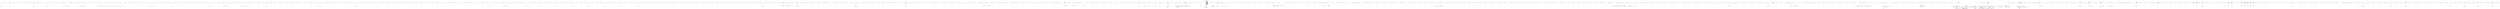 digraph  {
n341 [label=options, span=""];
n0 [cluster="CommandLine.Tests.Unit.ParserFixture.Will_throw_exception_if_arguments_array_is_null()", label="Entry CommandLine.Tests.Unit.ParserFixture.Will_throw_exception_if_arguments_array_is_null()", span="43-43"];
n1 [cluster="CommandLine.Tests.Unit.ParserFixture.Will_throw_exception_if_arguments_array_is_null()", label="Assert.Throws<ArgumentNullException>(\r\n                () => new Parser().ParseArguments(null, new SimpleOptions()))", span="45-46"];
n2 [cluster="CommandLine.Tests.Unit.ParserFixture.Will_throw_exception_if_arguments_array_is_null()", label="Exit CommandLine.Tests.Unit.ParserFixture.Will_throw_exception_if_arguments_array_is_null()", span="43-43"];
n3 [cluster="Unk.>", label="Entry Unk.>", span=""];
n4 [cluster="lambda expression", label="Entry lambda expression", span="46-46"];
n5 [cluster="lambda expression", label="new Parser().ParseArguments(null, new SimpleOptions())", span="46-46"];
n6 [cluster="lambda expression", label="Exit lambda expression", span="46-46"];
n7 [cluster="CommandLine.Parser.Parser()", label="Entry CommandLine.Parser.Parser()", span="55-55"];
n8 [cluster="CommandLine.Tests.Fakes.SimpleOptions.SimpleOptions()", label="Entry CommandLine.Tests.Fakes.SimpleOptions.SimpleOptions()", span="33-33"];
n9 [cluster="CommandLine.Parser.ParseArguments(string[], object)", label="Entry CommandLine.Parser.ParseArguments(string[], object)", span="134-134"];
n10 [cluster="CommandLine.Tests.Unit.ParserFixture.Will_throw_exception_if_options_instance_is_null()", label="Entry CommandLine.Tests.Unit.ParserFixture.Will_throw_exception_if_options_instance_is_null()", span="50-50"];
n11 [cluster="CommandLine.Tests.Unit.ParserFixture.Will_throw_exception_if_options_instance_is_null()", label="Assert.Throws<ArgumentNullException>(\r\n                () => new Parser().ParseArguments(new string[] {}, null))", span="52-53"];
n12 [cluster="CommandLine.Tests.Unit.ParserFixture.Will_throw_exception_if_options_instance_is_null()", label="Exit CommandLine.Tests.Unit.ParserFixture.Will_throw_exception_if_options_instance_is_null()", span="50-50"];
n13 [cluster="lambda expression", label="Entry lambda expression", span="53-53"];
n14 [cluster="lambda expression", label="new Parser().ParseArguments(new string[] {}, null)", span="53-53"];
n15 [cluster="lambda expression", label="Exit lambda expression", span="53-53"];
n16 [cluster="CommandLine.Tests.Unit.ParserFixture.Parse_string_option()", label="Entry CommandLine.Tests.Unit.ParserFixture.Parse_string_option()", span="57-57"];
n17 [cluster="CommandLine.Tests.Unit.ParserFixture.Parse_string_option()", label="var options = new SimpleOptions()", span="59-59"];
n18 [cluster="CommandLine.Tests.Unit.ParserFixture.Parse_string_option()", label="var parser = new Parser()", span="60-60"];
n19 [cluster="CommandLine.Tests.Unit.ParserFixture.Parse_string_option()", label="var result = parser.ParseArguments(new string[] { ''-s'', ''something'' }, options)", span="61-61"];
n21 [cluster="CommandLine.Tests.Unit.ParserFixture.Parse_string_option()", label="options.StringValue.Should().Be(''something'')", span="64-64"];
n22 [cluster="CommandLine.Tests.Unit.ParserFixture.Parse_string_option()", label="Console.WriteLine(options)", span="65-65"];
n20 [cluster="CommandLine.Tests.Unit.ParserFixture.Parse_string_option()", label="result.Should().BeTrue()", span="63-63"];
n24 [cluster="Unk.Should", label="Entry Unk.Should", span=""];
n25 [cluster="Unk.BeTrue", label="Entry Unk.BeTrue", span=""];
n26 [cluster="Unk.Be", label="Entry Unk.Be", span=""];
n23 [cluster="CommandLine.Tests.Unit.ParserFixture.Parse_string_option()", label="Exit CommandLine.Tests.Unit.ParserFixture.Parse_string_option()", span="57-57"];
n27 [cluster="System.Console.WriteLine(object)", label="Entry System.Console.WriteLine(object)", span="0-0"];
n28 [cluster="CommandLine.Tests.Unit.ParserFixture.Parse_string_integer_bool_options()", label="Entry CommandLine.Tests.Unit.ParserFixture.Parse_string_integer_bool_options()", span="69-69"];
n29 [cluster="CommandLine.Tests.Unit.ParserFixture.Parse_string_integer_bool_options()", label="var options = new SimpleOptions()", span="71-71"];
n30 [cluster="CommandLine.Tests.Unit.ParserFixture.Parse_string_integer_bool_options()", label="var parser = new Parser()", span="72-72"];
n31 [cluster="CommandLine.Tests.Unit.ParserFixture.Parse_string_integer_bool_options()", label="var result = parser.ParseArguments(\r\n                    new string[] { ''-s'', ''another string'', ''-i100'', ''--switch'' }, options)", span="73-74"];
n33 [cluster="CommandLine.Tests.Unit.ParserFixture.Parse_string_integer_bool_options()", label="options.StringValue.Should().Be(''another string'')", span="77-77"];
n34 [cluster="CommandLine.Tests.Unit.ParserFixture.Parse_string_integer_bool_options()", label="options.IntegerValue.Should().Be(100)", span="78-78"];
n35 [cluster="CommandLine.Tests.Unit.ParserFixture.Parse_string_integer_bool_options()", label="options.BooleanValue.Should().BeTrue()", span="79-79"];
n36 [cluster="CommandLine.Tests.Unit.ParserFixture.Parse_string_integer_bool_options()", label="Console.WriteLine(options)", span="80-80"];
n32 [cluster="CommandLine.Tests.Unit.ParserFixture.Parse_string_integer_bool_options()", label="result.Should().BeTrue()", span="76-76"];
n37 [cluster="CommandLine.Tests.Unit.ParserFixture.Parse_string_integer_bool_options()", label="Exit CommandLine.Tests.Unit.ParserFixture.Parse_string_integer_bool_options()", span="69-69"];
n38 [cluster="CommandLine.Tests.Unit.ParserFixture.Parse_short_adjacent_options()", label="Entry CommandLine.Tests.Unit.ParserFixture.Parse_short_adjacent_options()", span="84-84"];
n39 [cluster="CommandLine.Tests.Unit.ParserFixture.Parse_short_adjacent_options()", label="var options = new BooleanSetOptions()", span="86-86"];
n40 [cluster="CommandLine.Tests.Unit.ParserFixture.Parse_short_adjacent_options()", label="var parser = new Parser()", span="87-87"];
n49 [cluster="CommandLine.Tests.Fakes.BooleanSetOptions.BooleanSetOptions()", label="Entry CommandLine.Tests.Fakes.BooleanSetOptions.BooleanSetOptions()", span="35-35"];
n41 [cluster="CommandLine.Tests.Unit.ParserFixture.Parse_short_adjacent_options()", label="var result = parser.ParseArguments(new string[] { ''-ca'', ''-d65'' }, options)", span="88-88"];
n43 [cluster="CommandLine.Tests.Unit.ParserFixture.Parse_short_adjacent_options()", label="options.BooleanThree.Should().BeTrue()", span="91-91"];
n44 [cluster="CommandLine.Tests.Unit.ParserFixture.Parse_short_adjacent_options()", label="options.BooleanOne.Should().BeTrue()", span="92-92"];
n45 [cluster="CommandLine.Tests.Unit.ParserFixture.Parse_short_adjacent_options()", label="options.BooleanTwo.Should().BeFalse()", span="93-93"];
n46 [cluster="CommandLine.Tests.Unit.ParserFixture.Parse_short_adjacent_options()", label="options.NonBooleanValue.Should().Be(65D)", span="94-94"];
n47 [cluster="CommandLine.Tests.Unit.ParserFixture.Parse_short_adjacent_options()", label="Console.WriteLine(options)", span="95-95"];
n42 [cluster="CommandLine.Tests.Unit.ParserFixture.Parse_short_adjacent_options()", label="result.Should().BeTrue()", span="90-90"];
n50 [cluster="Unk.BeFalse", label="Entry Unk.BeFalse", span=""];
n48 [cluster="CommandLine.Tests.Unit.ParserFixture.Parse_short_adjacent_options()", label="Exit CommandLine.Tests.Unit.ParserFixture.Parse_short_adjacent_options()", span="84-84"];
n51 [cluster="CommandLine.Tests.Unit.ParserFixture.Parse_short_long_options()", label="Entry CommandLine.Tests.Unit.ParserFixture.Parse_short_long_options()", span="99-99"];
n52 [cluster="CommandLine.Tests.Unit.ParserFixture.Parse_short_long_options()", label="var options = new BooleanSetOptions()", span="101-101"];
n53 [cluster="CommandLine.Tests.Unit.ParserFixture.Parse_short_long_options()", label="var parser = new Parser()", span="102-102"];
n54 [cluster="CommandLine.Tests.Unit.ParserFixture.Parse_short_long_options()", label="var result = parser.ParseArguments(new string[] { ''-b'', ''--double=9'' }, options)", span="103-103"];
n56 [cluster="CommandLine.Tests.Unit.ParserFixture.Parse_short_long_options()", label="options.BooleanTwo.Should().BeTrue()", span="106-106"];
n57 [cluster="CommandLine.Tests.Unit.ParserFixture.Parse_short_long_options()", label="options.BooleanOne.Should().BeFalse()", span="107-107"];
n58 [cluster="CommandLine.Tests.Unit.ParserFixture.Parse_short_long_options()", label="options.BooleanThree.Should().BeFalse()", span="108-108"];
n59 [cluster="CommandLine.Tests.Unit.ParserFixture.Parse_short_long_options()", label="options.NonBooleanValue.Should().Be(9D)", span="109-109"];
n60 [cluster="CommandLine.Tests.Unit.ParserFixture.Parse_short_long_options()", label="Console.WriteLine(options)", span="110-110"];
n55 [cluster="CommandLine.Tests.Unit.ParserFixture.Parse_short_long_options()", label="result.Should().BeTrue()", span="105-105"];
n61 [cluster="CommandLine.Tests.Unit.ParserFixture.Parse_short_long_options()", label="Exit CommandLine.Tests.Unit.ParserFixture.Parse_short_long_options()", span="99-99"];
n62 [cluster="CommandLine.Tests.Unit.ParserFixture.Parse_option_list()", label="Entry CommandLine.Tests.Unit.ParserFixture.Parse_option_list()", span="114-114"];
n63 [cluster="CommandLine.Tests.Unit.ParserFixture.Parse_option_list()", label="var options = new SimpleOptionsWithOptionList()", span="116-116"];
n64 [cluster="CommandLine.Tests.Unit.ParserFixture.Parse_option_list()", label="var parser = new Parser()", span="117-117"];
n76 [cluster="CommandLine.Tests.Fakes.SimpleOptionsWithOptionList.SimpleOptionsWithOptionList()", label="Entry CommandLine.Tests.Fakes.SimpleOptionsWithOptionList.SimpleOptionsWithOptionList()", span="35-35"];
n65 [cluster="CommandLine.Tests.Unit.ParserFixture.Parse_option_list()", label="var result = parser.ParseArguments(new string[] {\r\n                                ''-k'', ''string1:stringTwo:stringIII'', ''-s'', ''test-file.txt'' }, options)", span="118-119"];
n67 [cluster="CommandLine.Tests.Unit.ParserFixture.Parse_option_list()", label="options.SearchKeywords[0].Should().Be(''string1'')", span="122-122"];
n68 [cluster="CommandLine.Tests.Unit.ParserFixture.Parse_option_list()", label="Console.WriteLine(options.SearchKeywords[0])", span="123-123"];
n69 [cluster="CommandLine.Tests.Unit.ParserFixture.Parse_option_list()", label="options.SearchKeywords[1].Should().Be(''stringTwo'')", span="124-124"];
n70 [cluster="CommandLine.Tests.Unit.ParserFixture.Parse_option_list()", label="Console.WriteLine(options.SearchKeywords[1])", span="125-125"];
n71 [cluster="CommandLine.Tests.Unit.ParserFixture.Parse_option_list()", label="options.SearchKeywords[2].Should().Be(''stringIII'')", span="126-126"];
n72 [cluster="CommandLine.Tests.Unit.ParserFixture.Parse_option_list()", label="Console.WriteLine(options.SearchKeywords[2])", span="127-127"];
n73 [cluster="CommandLine.Tests.Unit.ParserFixture.Parse_option_list()", label="options.StringValue.Should().Be(''test-file.txt'')", span="128-128"];
n74 [cluster="CommandLine.Tests.Unit.ParserFixture.Parse_option_list()", label="Console.WriteLine(options.StringValue)", span="129-129"];
n66 [cluster="CommandLine.Tests.Unit.ParserFixture.Parse_option_list()", label="result.Should().BeTrue()", span="121-121"];
n77 [cluster="System.Console.WriteLine(string)", label="Entry System.Console.WriteLine(string)", span="0-0"];
n75 [cluster="CommandLine.Tests.Unit.ParserFixture.Parse_option_list()", label="Exit CommandLine.Tests.Unit.ParserFixture.Parse_option_list()", span="114-114"];
n78 [cluster="CommandLine.Tests.Unit.ParserFixture.Short_option_refuses_equal_token()", label="Entry CommandLine.Tests.Unit.ParserFixture.Short_option_refuses_equal_token()", span="134-134"];
n79 [cluster="CommandLine.Tests.Unit.ParserFixture.Short_option_refuses_equal_token()", label="var options = new SimpleOptions()", span="136-136"];
n80 [cluster="CommandLine.Tests.Unit.ParserFixture.Short_option_refuses_equal_token()", label="var parser = new Parser()", span="137-137"];
n81 [cluster="CommandLine.Tests.Unit.ParserFixture.Short_option_refuses_equal_token()", label="var result = parser.ParseArguments(new string[] { ''-i=10'' }, options)", span="138-138"];
n83 [cluster="CommandLine.Tests.Unit.ParserFixture.Short_option_refuses_equal_token()", label="Console.WriteLine(options)", span="140-140"];
n82 [cluster="CommandLine.Tests.Unit.ParserFixture.Short_option_refuses_equal_token()", label="result.Should().BeFalse()", span="139-139"];
n84 [cluster="CommandLine.Tests.Unit.ParserFixture.Short_option_refuses_equal_token()", label="Exit CommandLine.Tests.Unit.ParserFixture.Short_option_refuses_equal_token()", span="134-134"];
n85 [cluster="CommandLine.Tests.Unit.ParserFixture.Parse_enum_options()", label="Entry CommandLine.Tests.Unit.ParserFixture.Parse_enum_options()", span="145-145"];
n86 [cluster="CommandLine.Tests.Unit.ParserFixture.Parse_enum_options()", label="var options = new SimpleOptionsWithEnum()", span="147-147"];
n87 [cluster="CommandLine.Tests.Unit.ParserFixture.Parse_enum_options()", label="var parser = new Parser()", span="148-148"];
n94 [cluster="CommandLine.Tests.Fakes.SimpleOptionsWithEnum.SimpleOptionsWithEnum()", label="Entry CommandLine.Tests.Fakes.SimpleOptionsWithEnum.SimpleOptionsWithEnum()", span="38-38"];
n88 [cluster="CommandLine.Tests.Unit.ParserFixture.Parse_enum_options()", label="var result = parser.ParseArguments(new string[] { ''-s'', ''data.bin'', ''-a'', ''ReadWrite'' }, options)", span="149-149"];
n90 [cluster="CommandLine.Tests.Unit.ParserFixture.Parse_enum_options()", label="options.StringValue.Should().Be(''data.bin'')", span="152-152"];
n91 [cluster="CommandLine.Tests.Unit.ParserFixture.Parse_enum_options()", label="options.FileAccess.Should().Be(FileAccess.ReadWrite)", span="153-153"];
n92 [cluster="CommandLine.Tests.Unit.ParserFixture.Parse_enum_options()", label="Console.WriteLine(options)", span="154-154"];
n89 [cluster="CommandLine.Tests.Unit.ParserFixture.Parse_enum_options()", label="result.Should().BeTrue()", span="151-151"];
n93 [cluster="CommandLine.Tests.Unit.ParserFixture.Parse_enum_options()", label="Exit CommandLine.Tests.Unit.ParserFixture.Parse_enum_options()", span="145-145"];
n95 [cluster="CommandLine.Tests.Unit.ParserFixture.Parse_culture_specific_number()", label="Entry CommandLine.Tests.Unit.ParserFixture.Parse_culture_specific_number()", span="158-158"];
n96 [cluster="CommandLine.Tests.Unit.ParserFixture.Parse_culture_specific_number()", label="var options = new NumberSetOptions()", span="162-162"];
n97 [cluster="CommandLine.Tests.Unit.ParserFixture.Parse_culture_specific_number()", label="var parser = new Parser(new ParserSettings { ParsingCulture = new CultureInfo(''it-IT'') })", span="163-163"];
n102 [cluster="CommandLine.Tests.Fakes.NumberSetOptions.NumberSetOptions()", label="Entry CommandLine.Tests.Fakes.NumberSetOptions.NumberSetOptions()", span="34-34"];
n98 [cluster="CommandLine.Tests.Unit.ParserFixture.Parse_culture_specific_number()", label="var result = parser.ParseArguments(new string[] { ''-d'', ''10,986'' }, options)", span="164-164"];
n100 [cluster="CommandLine.Tests.Unit.ParserFixture.Parse_culture_specific_number()", label="options.DoubleValue.Should().Be(10.986D)", span="167-167"];
n103 [cluster="CommandLine.Parser.Parser(CommandLine.ParserSettings)", label="Entry CommandLine.Parser.Parser(CommandLine.ParserSettings)", span="67-67"];
n104 [cluster="CommandLine.ParserSettings.ParserSettings()", label="Entry CommandLine.ParserSettings.ParserSettings()", span="44-44"];
n105 [cluster="System.Globalization.CultureInfo.CultureInfo(string)", label="Entry System.Globalization.CultureInfo.CultureInfo(string)", span="0-0"];
n99 [cluster="CommandLine.Tests.Unit.ParserFixture.Parse_culture_specific_number()", label="result.Should().BeTrue()", span="166-166"];
n101 [cluster="CommandLine.Tests.Unit.ParserFixture.Parse_culture_specific_number()", label="Exit CommandLine.Tests.Unit.ParserFixture.Parse_culture_specific_number()", span="158-158"];
n106 [cluster="CommandLine.Tests.Unit.ParserFixture.Parse_culture_specific_nullable_number()", label="Entry CommandLine.Tests.Unit.ParserFixture.Parse_culture_specific_nullable_number()", span="173-173"];
n107 [cluster="CommandLine.Tests.Unit.ParserFixture.Parse_culture_specific_nullable_number()", label="var actualCulture = Thread.CurrentThread.CurrentCulture", span="175-175"];
n108 [cluster="CommandLine.Tests.Unit.ParserFixture.Parse_culture_specific_nullable_number()", label="Thread.CurrentThread.CurrentCulture = new CultureInfo(''it-IT'')", span="176-176"];
n114 [cluster="CommandLine.Tests.Unit.ParserFixture.Parse_culture_specific_nullable_number()", label="Thread.CurrentThread.CurrentCulture = actualCulture", span="184-184"];
n109 [cluster="CommandLine.Tests.Unit.ParserFixture.Parse_culture_specific_nullable_number()", label="var options = new NumberSetOptions()", span="177-177"];
n110 [cluster="CommandLine.Tests.Unit.ParserFixture.Parse_culture_specific_nullable_number()", label="var parser = new Parser()", span="178-178"];
n111 [cluster="CommandLine.Tests.Unit.ParserFixture.Parse_culture_specific_nullable_number()", label="var result = parser.ParseArguments(new string[] { ''--n-double'', ''12,32982'' }, options)", span="179-179"];
n113 [cluster="CommandLine.Tests.Unit.ParserFixture.Parse_culture_specific_nullable_number()", label="options.NullableDoubleValue.Should().Be(12.32982D)", span="182-182"];
n112 [cluster="CommandLine.Tests.Unit.ParserFixture.Parse_culture_specific_nullable_number()", label="result.Should().BeTrue()", span="181-181"];
n115 [cluster="CommandLine.Tests.Unit.ParserFixture.Parse_culture_specific_nullable_number()", label="Exit CommandLine.Tests.Unit.ParserFixture.Parse_culture_specific_nullable_number()", span="173-173"];
n116 [cluster="CommandLine.Tests.Unit.ParserFixture.Parse_options_with_defaults()", label="Entry CommandLine.Tests.Unit.ParserFixture.Parse_options_with_defaults()", span="188-188"];
n117 [cluster="CommandLine.Tests.Unit.ParserFixture.Parse_options_with_defaults()", label="var options = new SimpleOptionsWithDefaults()", span="190-190"];
n118 [cluster="CommandLine.Tests.Unit.ParserFixture.Parse_options_with_defaults()", label="var parser = new Parser()", span="191-191"];
n125 [cluster="CommandLine.Tests.Fakes.SimpleOptionsWithDefaults.SimpleOptionsWithDefaults()", label="Entry CommandLine.Tests.Fakes.SimpleOptionsWithDefaults.SimpleOptionsWithDefaults()", span="32-32"];
n119 [cluster="CommandLine.Tests.Unit.ParserFixture.Parse_options_with_defaults()", label="var result = parser.ParseArguments(new string[] {}, options)", span="192-192"];
n121 [cluster="CommandLine.Tests.Unit.ParserFixture.Parse_options_with_defaults()", label="options.StringValue.Should().Be(''str'')", span="195-195"];
n122 [cluster="CommandLine.Tests.Unit.ParserFixture.Parse_options_with_defaults()", label="options.IntegerValue.Should().Be(9)", span="196-196"];
n123 [cluster="CommandLine.Tests.Unit.ParserFixture.Parse_options_with_defaults()", label="options.BooleanValue.Should().BeTrue()", span="197-197"];
n120 [cluster="CommandLine.Tests.Unit.ParserFixture.Parse_options_with_defaults()", label="result.Should().BeTrue()", span="194-194"];
n124 [cluster="CommandLine.Tests.Unit.ParserFixture.Parse_options_with_defaults()", label="Exit CommandLine.Tests.Unit.ParserFixture.Parse_options_with_defaults()", span="188-188"];
n126 [cluster="CommandLine.Tests.Unit.ParserFixture.Parse_options_with_default_array()", label="Entry CommandLine.Tests.Unit.ParserFixture.Parse_options_with_default_array()", span="201-201"];
n127 [cluster="CommandLine.Tests.Unit.ParserFixture.Parse_options_with_default_array()", label="var options = new SimpleOptionsWithDefaultArray()", span="203-203"];
n128 [cluster="CommandLine.Tests.Unit.ParserFixture.Parse_options_with_default_array()", label="var parser = new Parser()", span="204-204"];
n135 [cluster="CommandLine.Tests.Fakes.SimpleOptionsWithDefaultArray.SimpleOptionsWithDefaultArray()", label="Entry CommandLine.Tests.Fakes.SimpleOptionsWithDefaultArray.SimpleOptionsWithDefaultArray()", span="35-35"];
n129 [cluster="CommandLine.Tests.Unit.ParserFixture.Parse_options_with_default_array()", label="var result = parser.ParseArguments(new [] { ''-y'', ''4'', ''5'', ''6'' }, options)", span="205-205"];
n131 [cluster="CommandLine.Tests.Unit.ParserFixture.Parse_options_with_default_array()", label="options.StringArrayValue.Should().Equal(new [] { ''a'', ''b'', ''c'' })", span="208-208"];
n132 [cluster="CommandLine.Tests.Unit.ParserFixture.Parse_options_with_default_array()", label="options.IntegerArrayValue.Should().Equal(new [] { 4, 5, 6 })", span="209-209"];
n133 [cluster="CommandLine.Tests.Unit.ParserFixture.Parse_options_with_default_array()", label="options.DoubleArrayValue.Should().Equal(new [] { 1.1, 2.2, 3.3 })", span="210-210"];
n130 [cluster="CommandLine.Tests.Unit.ParserFixture.Parse_options_with_default_array()", label="result.Should().BeTrue()", span="207-207"];
n136 [cluster="Unk.Equal", label="Entry Unk.Equal", span=""];
n134 [cluster="CommandLine.Tests.Unit.ParserFixture.Parse_options_with_default_array()", label="Exit CommandLine.Tests.Unit.ParserFixture.Parse_options_with_default_array()", span="201-201"];
n137 [cluster="CommandLine.Tests.Unit.ParserFixture.Parse_options_with_bad_defaults()", label="Entry CommandLine.Tests.Unit.ParserFixture.Parse_options_with_bad_defaults()", span="214-214"];
n138 [cluster="CommandLine.Tests.Unit.ParserFixture.Parse_options_with_bad_defaults()", label="var options = new SimpleOptionsWithBadDefaults()", span="216-216"];
n139 [cluster="CommandLine.Tests.Unit.ParserFixture.Parse_options_with_bad_defaults()", label="Assert.Throws<ParserException>(\r\n                () => new Parser().ParseArguments(new string[] {}, options))", span="217-218"];
n141 [cluster="CommandLine.Tests.Fakes.SimpleOptionsWithBadDefaults.SimpleOptionsWithBadDefaults()", label="Entry CommandLine.Tests.Fakes.SimpleOptionsWithBadDefaults.SimpleOptionsWithBadDefaults()", span="32-32"];
n143 [cluster="lambda expression", label="new Parser().ParseArguments(new string[] {}, options)", span="218-218"];
n140 [cluster="CommandLine.Tests.Unit.ParserFixture.Parse_options_with_bad_defaults()", label="Exit CommandLine.Tests.Unit.ParserFixture.Parse_options_with_bad_defaults()", span="214-214"];
n142 [cluster="lambda expression", label="Entry lambda expression", span="218-218"];
n144 [cluster="lambda expression", label="Exit lambda expression", span="218-218"];
n145 [cluster="CommandLine.Tests.Unit.ParserFixture.Parsing_non_existent_short_option_fails_without_throwing_an_exception()", label="Entry CommandLine.Tests.Unit.ParserFixture.Parsing_non_existent_short_option_fails_without_throwing_an_exception()", span="223-223"];
n146 [cluster="CommandLine.Tests.Unit.ParserFixture.Parsing_non_existent_short_option_fails_without_throwing_an_exception()", label="var options = new SimpleOptions()", span="225-225"];
n147 [cluster="CommandLine.Tests.Unit.ParserFixture.Parsing_non_existent_short_option_fails_without_throwing_an_exception()", label="var parser = new Parser()", span="226-226"];
n148 [cluster="CommandLine.Tests.Unit.ParserFixture.Parsing_non_existent_short_option_fails_without_throwing_an_exception()", label="var result = parser.ParseArguments(new string[] { ''-x'' }, options)", span="227-227"];
n149 [cluster="CommandLine.Tests.Unit.ParserFixture.Parsing_non_existent_short_option_fails_without_throwing_an_exception()", label="result.Should().BeFalse()", span="229-229"];
n150 [cluster="CommandLine.Tests.Unit.ParserFixture.Parsing_non_existent_short_option_fails_without_throwing_an_exception()", label="Exit CommandLine.Tests.Unit.ParserFixture.Parsing_non_existent_short_option_fails_without_throwing_an_exception()", span="223-223"];
n151 [cluster="CommandLine.Tests.Unit.ParserFixture.Parsing_non_existent_long_option_fails_without_throwing_an_exception()", label="Entry CommandLine.Tests.Unit.ParserFixture.Parsing_non_existent_long_option_fails_without_throwing_an_exception()", span="233-233"];
n152 [cluster="CommandLine.Tests.Unit.ParserFixture.Parsing_non_existent_long_option_fails_without_throwing_an_exception()", label="var options = new SimpleOptions()", span="235-235"];
n153 [cluster="CommandLine.Tests.Unit.ParserFixture.Parsing_non_existent_long_option_fails_without_throwing_an_exception()", label="var parser = new Parser()", span="236-236"];
n154 [cluster="CommandLine.Tests.Unit.ParserFixture.Parsing_non_existent_long_option_fails_without_throwing_an_exception()", label="var result = parser.ParseArguments(new string[] { ''--extend'' }, options)", span="237-237"];
n155 [cluster="CommandLine.Tests.Unit.ParserFixture.Parsing_non_existent_long_option_fails_without_throwing_an_exception()", label="result.Should().BeFalse()", span="239-239"];
n156 [cluster="CommandLine.Tests.Unit.ParserFixture.Parsing_non_existent_long_option_fails_without_throwing_an_exception()", label="Exit CommandLine.Tests.Unit.ParserFixture.Parsing_non_existent_long_option_fails_without_throwing_an_exception()", span="233-233"];
n157 [cluster="CommandLine.Tests.Unit.ParserFixture.Default_parsing_is_case_sensitive()", label="Entry CommandLine.Tests.Unit.ParserFixture.Default_parsing_is_case_sensitive()", span="245-245"];
n158 [cluster="CommandLine.Tests.Unit.ParserFixture.Default_parsing_is_case_sensitive()", label="var parser = new Parser()", span="247-247"];
n159 [cluster="CommandLine.Tests.Unit.ParserFixture.Default_parsing_is_case_sensitive()", label="var options = new MixedCaseOptions()", span="248-248"];
n160 [cluster="CommandLine.Tests.Unit.ParserFixture.Default_parsing_is_case_sensitive()", label="var result = parser.ParseArguments(new string[] { ''-a'', ''alfa'', ''--beta-OPTION'', ''beta'' }, options)", span="249-249"];
n165 [cluster="CommandLine.Tests.Fakes.MixedCaseOptions.MixedCaseOptions()", label="Entry CommandLine.Tests.Fakes.MixedCaseOptions.MixedCaseOptions()", span="31-31"];
n162 [cluster="CommandLine.Tests.Unit.ParserFixture.Default_parsing_is_case_sensitive()", label="options.AlfaValue.Should().Be(''alfa'')", span="252-252"];
n163 [cluster="CommandLine.Tests.Unit.ParserFixture.Default_parsing_is_case_sensitive()", label="options.BetaValue.Should().Be(''beta'')", span="253-253"];
n161 [cluster="CommandLine.Tests.Unit.ParserFixture.Default_parsing_is_case_sensitive()", label="result.Should().BeTrue()", span="251-251"];
n164 [cluster="CommandLine.Tests.Unit.ParserFixture.Default_parsing_is_case_sensitive()", label="Exit CommandLine.Tests.Unit.ParserFixture.Default_parsing_is_case_sensitive()", span="245-245"];
n166 [cluster="CommandLine.Tests.Unit.ParserFixture.Using_wrong_case_with_default_fails()", label="Entry CommandLine.Tests.Unit.ParserFixture.Using_wrong_case_with_default_fails()", span="257-257"];
n167 [cluster="CommandLine.Tests.Unit.ParserFixture.Using_wrong_case_with_default_fails()", label="var parser = new Parser()", span="259-259"];
n168 [cluster="CommandLine.Tests.Unit.ParserFixture.Using_wrong_case_with_default_fails()", label="var options = new MixedCaseOptions()", span="260-260"];
n169 [cluster="CommandLine.Tests.Unit.ParserFixture.Using_wrong_case_with_default_fails()", label="var result = parser.ParseArguments(new string[] { ''-A'', ''alfa'', ''--Beta-Option'', ''beta'' }, options)", span="261-261"];
n170 [cluster="CommandLine.Tests.Unit.ParserFixture.Using_wrong_case_with_default_fails()", label="result.Should().BeFalse()", span="263-263"];
n171 [cluster="CommandLine.Tests.Unit.ParserFixture.Using_wrong_case_with_default_fails()", label="Exit CommandLine.Tests.Unit.ParserFixture.Using_wrong_case_with_default_fails()", span="257-257"];
n172 [cluster="CommandLine.Tests.Unit.ParserFixture.Disabling_case_sensitive()", label="Entry CommandLine.Tests.Unit.ParserFixture.Disabling_case_sensitive()", span="267-267"];
n173 [cluster="CommandLine.Tests.Unit.ParserFixture.Disabling_case_sensitive()", label="var parser = new Parser(new ParserSettings(false))", span="269-269"];
n174 [cluster="CommandLine.Tests.Unit.ParserFixture.Disabling_case_sensitive()", label="var options = new MixedCaseOptions()", span="270-270"];
n180 [cluster="CommandLine.ParserSettings.ParserSettings(bool)", label="Entry CommandLine.ParserSettings.ParserSettings(bool)", span="54-54"];
n175 [cluster="CommandLine.Tests.Unit.ParserFixture.Disabling_case_sensitive()", label="var result = parser.ParseArguments(new string[] { ''-A'', ''alfa'', ''--Beta-Option'', ''beta'' }, options)", span="271-271"];
n177 [cluster="CommandLine.Tests.Unit.ParserFixture.Disabling_case_sensitive()", label="options.AlfaValue.Should().Be(''alfa'')", span="274-274"];
n178 [cluster="CommandLine.Tests.Unit.ParserFixture.Disabling_case_sensitive()", label="options.BetaValue.Should().Be(''beta'')", span="275-275"];
n176 [cluster="CommandLine.Tests.Unit.ParserFixture.Disabling_case_sensitive()", label="result.Should().BeTrue()", span="273-273"];
n179 [cluster="CommandLine.Tests.Unit.ParserFixture.Disabling_case_sensitive()", label="Exit CommandLine.Tests.Unit.ParserFixture.Disabling_case_sensitive()", span="267-267"];
n181 [cluster="CommandLine.Tests.Unit.ParserFixture.Passing_no_value_to_a_string_type_long_option_fails()", label="Entry CommandLine.Tests.Unit.ParserFixture.Passing_no_value_to_a_string_type_long_option_fails()", span="281-281"];
n182 [cluster="CommandLine.Tests.Unit.ParserFixture.Passing_no_value_to_a_string_type_long_option_fails()", label="var options = new SimpleOptions()", span="283-283"];
n183 [cluster="CommandLine.Tests.Unit.ParserFixture.Passing_no_value_to_a_string_type_long_option_fails()", label="var parser = new Parser()", span="284-284"];
n184 [cluster="CommandLine.Tests.Unit.ParserFixture.Passing_no_value_to_a_string_type_long_option_fails()", label="var result = parser.ParseArguments(new string[] { ''--string'' }, options)", span="285-285"];
n185 [cluster="CommandLine.Tests.Unit.ParserFixture.Passing_no_value_to_a_string_type_long_option_fails()", label="result.Should().BeFalse()", span="287-287"];
n186 [cluster="CommandLine.Tests.Unit.ParserFixture.Passing_no_value_to_a_string_type_long_option_fails()", label="Exit CommandLine.Tests.Unit.ParserFixture.Passing_no_value_to_a_string_type_long_option_fails()", span="281-281"];
n187 [cluster="CommandLine.Tests.Unit.ParserFixture.Passing_no_value_to_a_byte_type_long_option_fails()", label="Entry CommandLine.Tests.Unit.ParserFixture.Passing_no_value_to_a_byte_type_long_option_fails()", span="291-291"];
n188 [cluster="CommandLine.Tests.Unit.ParserFixture.Passing_no_value_to_a_byte_type_long_option_fails()", label="var options = new NumberSetOptions()", span="293-293"];
n189 [cluster="CommandLine.Tests.Unit.ParserFixture.Passing_no_value_to_a_byte_type_long_option_fails()", label="var parser = new Parser()", span="294-294"];
n190 [cluster="CommandLine.Tests.Unit.ParserFixture.Passing_no_value_to_a_byte_type_long_option_fails()", label="var result = parser.ParseArguments(new string[] { ''--byte'' }, options)", span="295-295"];
n191 [cluster="CommandLine.Tests.Unit.ParserFixture.Passing_no_value_to_a_byte_type_long_option_fails()", label="result.Should().BeFalse()", span="297-297"];
n192 [cluster="CommandLine.Tests.Unit.ParserFixture.Passing_no_value_to_a_byte_type_long_option_fails()", label="Exit CommandLine.Tests.Unit.ParserFixture.Passing_no_value_to_a_byte_type_long_option_fails()", span="291-291"];
n193 [cluster="CommandLine.Tests.Unit.ParserFixture.Passing_no_value_to_a_short_type_long_option_fails()", label="Entry CommandLine.Tests.Unit.ParserFixture.Passing_no_value_to_a_short_type_long_option_fails()", span="301-301"];
n194 [cluster="CommandLine.Tests.Unit.ParserFixture.Passing_no_value_to_a_short_type_long_option_fails()", label="var options = new NumberSetOptions()", span="303-303"];
n195 [cluster="CommandLine.Tests.Unit.ParserFixture.Passing_no_value_to_a_short_type_long_option_fails()", label="var parser = new Parser()", span="304-304"];
n196 [cluster="CommandLine.Tests.Unit.ParserFixture.Passing_no_value_to_a_short_type_long_option_fails()", label="var result = parser.ParseArguments(new string[] { ''--short'' }, options)", span="305-305"];
n197 [cluster="CommandLine.Tests.Unit.ParserFixture.Passing_no_value_to_a_short_type_long_option_fails()", label="result.Should().BeFalse()", span="307-307"];
n198 [cluster="CommandLine.Tests.Unit.ParserFixture.Passing_no_value_to_a_short_type_long_option_fails()", label="Exit CommandLine.Tests.Unit.ParserFixture.Passing_no_value_to_a_short_type_long_option_fails()", span="301-301"];
n199 [cluster="CommandLine.Tests.Unit.ParserFixture.Passing_no_value_to_an_integer_type_long_option_fails()", label="Entry CommandLine.Tests.Unit.ParserFixture.Passing_no_value_to_an_integer_type_long_option_fails()", span="311-311"];
n200 [cluster="CommandLine.Tests.Unit.ParserFixture.Passing_no_value_to_an_integer_type_long_option_fails()", label="var options = new NumberSetOptions()", span="313-313"];
n201 [cluster="CommandLine.Tests.Unit.ParserFixture.Passing_no_value_to_an_integer_type_long_option_fails()", label="var parser = new Parser()", span="314-314"];
n202 [cluster="CommandLine.Tests.Unit.ParserFixture.Passing_no_value_to_an_integer_type_long_option_fails()", label="var result = parser.ParseArguments(new string[] { ''--int'' }, options)", span="315-315"];
n203 [cluster="CommandLine.Tests.Unit.ParserFixture.Passing_no_value_to_an_integer_type_long_option_fails()", label="result.Should().BeFalse()", span="317-317"];
n204 [cluster="CommandLine.Tests.Unit.ParserFixture.Passing_no_value_to_an_integer_type_long_option_fails()", label="Exit CommandLine.Tests.Unit.ParserFixture.Passing_no_value_to_an_integer_type_long_option_fails()", span="311-311"];
n205 [cluster="CommandLine.Tests.Unit.ParserFixture.Passing_no_value_to_a_long_type_long_option_fails()", label="Entry CommandLine.Tests.Unit.ParserFixture.Passing_no_value_to_a_long_type_long_option_fails()", span="321-321"];
n206 [cluster="CommandLine.Tests.Unit.ParserFixture.Passing_no_value_to_a_long_type_long_option_fails()", label="var options = new NumberSetOptions()", span="323-323"];
n207 [cluster="CommandLine.Tests.Unit.ParserFixture.Passing_no_value_to_a_long_type_long_option_fails()", label="var parser = new Parser()", span="324-324"];
n208 [cluster="CommandLine.Tests.Unit.ParserFixture.Passing_no_value_to_a_long_type_long_option_fails()", label="var result = parser.ParseArguments(new string[] { ''--long'' }, options)", span="325-325"];
n209 [cluster="CommandLine.Tests.Unit.ParserFixture.Passing_no_value_to_a_long_type_long_option_fails()", label="result.Should().BeFalse()", span="327-327"];
n210 [cluster="CommandLine.Tests.Unit.ParserFixture.Passing_no_value_to_a_long_type_long_option_fails()", label="Exit CommandLine.Tests.Unit.ParserFixture.Passing_no_value_to_a_long_type_long_option_fails()", span="321-321"];
n211 [cluster="CommandLine.Tests.Unit.ParserFixture.Passing_no_value_to_a_float_type_long_option_fails()", label="Entry CommandLine.Tests.Unit.ParserFixture.Passing_no_value_to_a_float_type_long_option_fails()", span="331-331"];
n212 [cluster="CommandLine.Tests.Unit.ParserFixture.Passing_no_value_to_a_float_type_long_option_fails()", label="var options = new NumberSetOptions()", span="333-333"];
n213 [cluster="CommandLine.Tests.Unit.ParserFixture.Passing_no_value_to_a_float_type_long_option_fails()", label="var parser = new Parser()", span="334-334"];
n214 [cluster="CommandLine.Tests.Unit.ParserFixture.Passing_no_value_to_a_float_type_long_option_fails()", label="var result = parser.ParseArguments(new string[] { ''--float'' }, options)", span="335-335"];
n215 [cluster="CommandLine.Tests.Unit.ParserFixture.Passing_no_value_to_a_float_type_long_option_fails()", label="result.Should().BeFalse()", span="337-337"];
n216 [cluster="CommandLine.Tests.Unit.ParserFixture.Passing_no_value_to_a_float_type_long_option_fails()", label="Exit CommandLine.Tests.Unit.ParserFixture.Passing_no_value_to_a_float_type_long_option_fails()", span="331-331"];
n217 [cluster="CommandLine.Tests.Unit.ParserFixture.Passing_no_value_to_a_double_type_long_option_fails()", label="Entry CommandLine.Tests.Unit.ParserFixture.Passing_no_value_to_a_double_type_long_option_fails()", span="341-341"];
n218 [cluster="CommandLine.Tests.Unit.ParserFixture.Passing_no_value_to_a_double_type_long_option_fails()", label="var options = new NumberSetOptions()", span="343-343"];
n219 [cluster="CommandLine.Tests.Unit.ParserFixture.Passing_no_value_to_a_double_type_long_option_fails()", label="var parser = new Parser()", span="344-344"];
n220 [cluster="CommandLine.Tests.Unit.ParserFixture.Passing_no_value_to_a_double_type_long_option_fails()", label="var result = parser.ParseArguments(new string[] { ''--double'' }, options)", span="345-345"];
n221 [cluster="CommandLine.Tests.Unit.ParserFixture.Passing_no_value_to_a_double_type_long_option_fails()", label="result.Should().BeFalse()", span="347-347"];
n222 [cluster="CommandLine.Tests.Unit.ParserFixture.Passing_no_value_to_a_double_type_long_option_fails()", label="Exit CommandLine.Tests.Unit.ParserFixture.Passing_no_value_to_a_double_type_long_option_fails()", span="341-341"];
n223 [cluster="CommandLine.Tests.Unit.ParserFixture.Allow_single_dash_as_option_input_value()", label="Entry CommandLine.Tests.Unit.ParserFixture.Allow_single_dash_as_option_input_value()", span="353-353"];
n224 [cluster="CommandLine.Tests.Unit.ParserFixture.Allow_single_dash_as_option_input_value()", label="var options = new SimpleOptions()", span="355-355"];
n225 [cluster="CommandLine.Tests.Unit.ParserFixture.Allow_single_dash_as_option_input_value()", label="var parser = new Parser()", span="356-356"];
n226 [cluster="CommandLine.Tests.Unit.ParserFixture.Allow_single_dash_as_option_input_value()", label="var result = parser.ParseArguments(new string[] { ''--string'', ''-'' }, options)", span="357-357"];
n228 [cluster="CommandLine.Tests.Unit.ParserFixture.Allow_single_dash_as_option_input_value()", label="options.StringValue.Should().Be(''-'')", span="360-360"];
n227 [cluster="CommandLine.Tests.Unit.ParserFixture.Allow_single_dash_as_option_input_value()", label="result.Should().BeTrue()", span="359-359"];
n229 [cluster="CommandLine.Tests.Unit.ParserFixture.Allow_single_dash_as_option_input_value()", label="Exit CommandLine.Tests.Unit.ParserFixture.Allow_single_dash_as_option_input_value()", span="353-353"];
n230 [cluster="CommandLine.Tests.Unit.ParserFixture.Allow_single_dash_as_non_option_value()", label="Entry CommandLine.Tests.Unit.ParserFixture.Allow_single_dash_as_non_option_value()", span="364-364"];
n231 [cluster="CommandLine.Tests.Unit.ParserFixture.Allow_single_dash_as_non_option_value()", label="var options = new SimpleOptionsWithValueList()", span="366-366"];
n232 [cluster="CommandLine.Tests.Unit.ParserFixture.Allow_single_dash_as_non_option_value()", label="var parser = new Parser()", span="367-367"];
n240 [cluster="CommandLine.Tests.Fakes.SimpleOptionsWithValueList.SimpleOptionsWithValueList()", label="Entry CommandLine.Tests.Fakes.SimpleOptionsWithValueList.SimpleOptionsWithValueList()", span="35-35"];
n233 [cluster="CommandLine.Tests.Unit.ParserFixture.Allow_single_dash_as_non_option_value()", label="var result = parser.ParseArguments(new string[] { ''-sparser.xml'', ''-'', ''--switch'' }, options)", span="368-368"];
n235 [cluster="CommandLine.Tests.Unit.ParserFixture.Allow_single_dash_as_non_option_value()", label="options.StringValue.Should().Be(''parser.xml'')", span="371-371"];
n236 [cluster="CommandLine.Tests.Unit.ParserFixture.Allow_single_dash_as_non_option_value()", label="options.BooleanValue.Should().BeTrue()", span="372-372"];
n237 [cluster="CommandLine.Tests.Unit.ParserFixture.Allow_single_dash_as_non_option_value()", label="options.Items.Count.Should().Be(1)", span="373-373"];
n238 [cluster="CommandLine.Tests.Unit.ParserFixture.Allow_single_dash_as_non_option_value()", label="options.Items[0].Should().Be(''-'')", span="374-374"];
n234 [cluster="CommandLine.Tests.Unit.ParserFixture.Allow_single_dash_as_non_option_value()", label="result.Should().BeTrue()", span="370-370"];
n239 [cluster="CommandLine.Tests.Unit.ParserFixture.Allow_single_dash_as_non_option_value()", label="Exit CommandLine.Tests.Unit.ParserFixture.Allow_single_dash_as_non_option_value()", span="364-364"];
n241 [cluster="CommandLine.Tests.Unit.ParserFixture.Parse_negative_integer_value()", label="Entry CommandLine.Tests.Unit.ParserFixture.Parse_negative_integer_value()", span="380-380"];
n242 [cluster="CommandLine.Tests.Unit.ParserFixture.Parse_negative_integer_value()", label="var options = new SimpleOptions()", span="382-382"];
n243 [cluster="CommandLine.Tests.Unit.ParserFixture.Parse_negative_integer_value()", label="var parser = new Parser()", span="383-383"];
n244 [cluster="CommandLine.Tests.Unit.ParserFixture.Parse_negative_integer_value()", label="var result = parser.ParseArguments(new string[] { ''-i'', ''-4096'' }, options)", span="384-384"];
n246 [cluster="CommandLine.Tests.Unit.ParserFixture.Parse_negative_integer_value()", label="options.IntegerValue.Should().Be(-4096)", span="387-387"];
n245 [cluster="CommandLine.Tests.Unit.ParserFixture.Parse_negative_integer_value()", label="result.Should().BeTrue()", span="386-386"];
n247 [cluster="CommandLine.Tests.Unit.ParserFixture.Parse_negative_integer_value()", label="Exit CommandLine.Tests.Unit.ParserFixture.Parse_negative_integer_value()", span="380-380"];
n248 [cluster="CommandLine.Tests.Unit.ParserFixture.ParseNegativeIntegerValue_InputStyle2()", label="Entry CommandLine.Tests.Unit.ParserFixture.ParseNegativeIntegerValue_InputStyle2()", span="390-390"];
n249 [cluster="CommandLine.Tests.Unit.ParserFixture.ParseNegativeIntegerValue_InputStyle2()", label="var options = new NumberSetOptions()", span="392-392"];
n250 [cluster="CommandLine.Tests.Unit.ParserFixture.ParseNegativeIntegerValue_InputStyle2()", label="var parser = new Parser()", span="393-393"];
n251 [cluster="CommandLine.Tests.Unit.ParserFixture.ParseNegativeIntegerValue_InputStyle2()", label="var result = parser.ParseArguments(new string[] { ''-i-4096'' }, options)", span="394-394"];
n253 [cluster="CommandLine.Tests.Unit.ParserFixture.ParseNegativeIntegerValue_InputStyle2()", label="options.IntegerValue.Should().Be(-4096)", span="397-397"];
n252 [cluster="CommandLine.Tests.Unit.ParserFixture.ParseNegativeIntegerValue_InputStyle2()", label="result.Should().BeTrue()", span="396-396"];
n254 [cluster="CommandLine.Tests.Unit.ParserFixture.ParseNegativeIntegerValue_InputStyle2()", label="Exit CommandLine.Tests.Unit.ParserFixture.ParseNegativeIntegerValue_InputStyle2()", span="390-390"];
n255 [cluster="CommandLine.Tests.Unit.ParserFixture.ParseNegativeIntegerValue_InputStyle3()", label="Entry CommandLine.Tests.Unit.ParserFixture.ParseNegativeIntegerValue_InputStyle3()", span="400-400"];
n256 [cluster="CommandLine.Tests.Unit.ParserFixture.ParseNegativeIntegerValue_InputStyle3()", label="var options = new NumberSetOptions()", span="402-402"];
n257 [cluster="CommandLine.Tests.Unit.ParserFixture.ParseNegativeIntegerValue_InputStyle3()", label="var parser = new Parser()", span="403-403"];
n258 [cluster="CommandLine.Tests.Unit.ParserFixture.ParseNegativeIntegerValue_InputStyle3()", label="var result = parser.ParseArguments(new string[] { ''--int'', ''-4096'' }, options)", span="404-404"];
n260 [cluster="CommandLine.Tests.Unit.ParserFixture.ParseNegativeIntegerValue_InputStyle3()", label="options.IntegerValue.Should().Be(-4096)", span="407-407"];
n259 [cluster="CommandLine.Tests.Unit.ParserFixture.ParseNegativeIntegerValue_InputStyle3()", label="result.Should().BeTrue()", span="406-406"];
n261 [cluster="CommandLine.Tests.Unit.ParserFixture.ParseNegativeIntegerValue_InputStyle3()", label="Exit CommandLine.Tests.Unit.ParserFixture.ParseNegativeIntegerValue_InputStyle3()", span="400-400"];
n262 [cluster="CommandLine.Tests.Unit.ParserFixture.ParseNegativeIntegerValue_InputStyle4()", label="Entry CommandLine.Tests.Unit.ParserFixture.ParseNegativeIntegerValue_InputStyle4()", span="410-410"];
n263 [cluster="CommandLine.Tests.Unit.ParserFixture.ParseNegativeIntegerValue_InputStyle4()", label="var options = new NumberSetOptions()", span="412-412"];
n264 [cluster="CommandLine.Tests.Unit.ParserFixture.ParseNegativeIntegerValue_InputStyle4()", label="var parser = new Parser()", span="413-413"];
n265 [cluster="CommandLine.Tests.Unit.ParserFixture.ParseNegativeIntegerValue_InputStyle4()", label="var result = parser.ParseArguments(new string[] { ''--int=-4096'' }, options)", span="414-414"];
n267 [cluster="CommandLine.Tests.Unit.ParserFixture.ParseNegativeIntegerValue_InputStyle4()", label="options.IntegerValue.Should().Be(-4096)", span="417-417"];
n266 [cluster="CommandLine.Tests.Unit.ParserFixture.ParseNegativeIntegerValue_InputStyle4()", label="result.Should().BeTrue()", span="416-416"];
n268 [cluster="CommandLine.Tests.Unit.ParserFixture.ParseNegativeIntegerValue_InputStyle4()", label="Exit CommandLine.Tests.Unit.ParserFixture.ParseNegativeIntegerValue_InputStyle4()", span="410-410"];
n269 [cluster="CommandLine.Tests.Unit.ParserFixture.Parse_negative_floating_point_value()", label="Entry CommandLine.Tests.Unit.ParserFixture.Parse_negative_floating_point_value()", span="422-422"];
n270 [cluster="CommandLine.Tests.Unit.ParserFixture.Parse_negative_floating_point_value()", label="var options = new NumberSetOptions()", span="424-424"];
n271 [cluster="CommandLine.Tests.Unit.ParserFixture.Parse_negative_floating_point_value()", label="var parser = new Parser()", span="425-425"];
n272 [cluster="CommandLine.Tests.Unit.ParserFixture.Parse_negative_floating_point_value()", label="var result = parser.ParseArguments(new string[] { ''-d'', ''-4096.1024'' }, options)", span="426-426"];
n274 [cluster="CommandLine.Tests.Unit.ParserFixture.Parse_negative_floating_point_value()", label="options.DoubleValue.Should().Be(-4096.1024D)", span="429-429"];
n273 [cluster="CommandLine.Tests.Unit.ParserFixture.Parse_negative_floating_point_value()", label="result.Should().BeTrue()", span="428-428"];
n275 [cluster="CommandLine.Tests.Unit.ParserFixture.Parse_negative_floating_point_value()", label="Exit CommandLine.Tests.Unit.ParserFixture.Parse_negative_floating_point_value()", span="422-422"];
n276 [cluster="CommandLine.Tests.Unit.ParserFixture.Parse_negative_floating_point_value_input_style2()", label="Entry CommandLine.Tests.Unit.ParserFixture.Parse_negative_floating_point_value_input_style2()", span="433-433"];
n277 [cluster="CommandLine.Tests.Unit.ParserFixture.Parse_negative_floating_point_value_input_style2()", label="var options = new NumberSetOptions()", span="435-435"];
n278 [cluster="CommandLine.Tests.Unit.ParserFixture.Parse_negative_floating_point_value_input_style2()", label="var parser = new Parser()", span="436-436"];
n279 [cluster="CommandLine.Tests.Unit.ParserFixture.Parse_negative_floating_point_value_input_style2()", label="var result = parser.ParseArguments(new string[] { ''-d-4096.1024'' }, options)", span="437-437"];
n281 [cluster="CommandLine.Tests.Unit.ParserFixture.Parse_negative_floating_point_value_input_style2()", label="options.DoubleValue.Should().Be(-4096.1024D)", span="440-440"];
n280 [cluster="CommandLine.Tests.Unit.ParserFixture.Parse_negative_floating_point_value_input_style2()", label="result.Should().BeTrue()", span="439-439"];
n282 [cluster="CommandLine.Tests.Unit.ParserFixture.Parse_negative_floating_point_value_input_style2()", label="Exit CommandLine.Tests.Unit.ParserFixture.Parse_negative_floating_point_value_input_style2()", span="433-433"];
n283 [cluster="CommandLine.Tests.Unit.ParserFixture.Parse_negative_floating_point_value_input_style3()", label="Entry CommandLine.Tests.Unit.ParserFixture.Parse_negative_floating_point_value_input_style3()", span="444-444"];
n284 [cluster="CommandLine.Tests.Unit.ParserFixture.Parse_negative_floating_point_value_input_style3()", label="var options = new NumberSetOptions()", span="446-446"];
n285 [cluster="CommandLine.Tests.Unit.ParserFixture.Parse_negative_floating_point_value_input_style3()", label="var parser = new Parser()", span="447-447"];
n286 [cluster="CommandLine.Tests.Unit.ParserFixture.Parse_negative_floating_point_value_input_style3()", label="var result = parser.ParseArguments(new string[] { ''--double'', ''-4096.1024'' }, options)", span="448-448"];
n288 [cluster="CommandLine.Tests.Unit.ParserFixture.Parse_negative_floating_point_value_input_style3()", label="options.DoubleValue.Should().Be(-4096.1024D)", span="451-451"];
n287 [cluster="CommandLine.Tests.Unit.ParserFixture.Parse_negative_floating_point_value_input_style3()", label="result.Should().BeTrue()", span="450-450"];
n289 [cluster="CommandLine.Tests.Unit.ParserFixture.Parse_negative_floating_point_value_input_style3()", label="Exit CommandLine.Tests.Unit.ParserFixture.Parse_negative_floating_point_value_input_style3()", span="444-444"];
n290 [cluster="CommandLine.Tests.Unit.ParserFixture.Parse_negative_floating_point_value_input_style4()", label="Entry CommandLine.Tests.Unit.ParserFixture.Parse_negative_floating_point_value_input_style4()", span="455-455"];
n291 [cluster="CommandLine.Tests.Unit.ParserFixture.Parse_negative_floating_point_value_input_style4()", label="var options = new NumberSetOptions()", span="457-457"];
n292 [cluster="CommandLine.Tests.Unit.ParserFixture.Parse_negative_floating_point_value_input_style4()", label="var parser = new Parser()", span="458-458"];
n293 [cluster="CommandLine.Tests.Unit.ParserFixture.Parse_negative_floating_point_value_input_style4()", label="var result = parser.ParseArguments(new string[] { ''--double=-4096.1024'' }, options)", span="459-459"];
n295 [cluster="CommandLine.Tests.Unit.ParserFixture.Parse_negative_floating_point_value_input_style4()", label="options.DoubleValue.Should().Be(-4096.1024D)", span="462-462"];
n294 [cluster="CommandLine.Tests.Unit.ParserFixture.Parse_negative_floating_point_value_input_style4()", label="result.Should().BeTrue()", span="461-461"];
n296 [cluster="CommandLine.Tests.Unit.ParserFixture.Parse_negative_floating_point_value_input_style4()", label="Exit CommandLine.Tests.Unit.ParserFixture.Parse_negative_floating_point_value_input_style4()", span="455-455"];
n297 [cluster="CommandLine.Tests.Unit.ParserFixture.Passing_short_value_to_byte_option_must_fail_gracefully()", label="Entry CommandLine.Tests.Unit.ParserFixture.Passing_short_value_to_byte_option_must_fail_gracefully()", span="468-468"];
n298 [cluster="CommandLine.Tests.Unit.ParserFixture.Passing_short_value_to_byte_option_must_fail_gracefully()", label="var options = new NumberSetOptions()", span="470-470"];
n299 [cluster="CommandLine.Tests.Unit.ParserFixture.Passing_short_value_to_byte_option_must_fail_gracefully()", label="var parser = new Parser()", span="471-471"];
n300 [cluster="CommandLine.Tests.Unit.ParserFixture.Passing_short_value_to_byte_option_must_fail_gracefully()", label="var result = parser.ParseArguments(new string[] { ''-b'', short.MaxValue.ToString(CultureInfo.InvariantCulture) }, options)", span="472-472"];
n301 [cluster="CommandLine.Tests.Unit.ParserFixture.Passing_short_value_to_byte_option_must_fail_gracefully()", label="result.Should().BeFalse()", span="474-474"];
n303 [cluster="short.ToString(System.IFormatProvider)", label="Entry short.ToString(System.IFormatProvider)", span="0-0"];
n302 [cluster="CommandLine.Tests.Unit.ParserFixture.Passing_short_value_to_byte_option_must_fail_gracefully()", label="Exit CommandLine.Tests.Unit.ParserFixture.Passing_short_value_to_byte_option_must_fail_gracefully()", span="468-468"];
n304 [cluster="CommandLine.Tests.Unit.ParserFixture.Passing_integer_value_to_short_option_must_fail_gracefully()", label="Entry CommandLine.Tests.Unit.ParserFixture.Passing_integer_value_to_short_option_must_fail_gracefully()", span="478-478"];
n305 [cluster="CommandLine.Tests.Unit.ParserFixture.Passing_integer_value_to_short_option_must_fail_gracefully()", label="var options = new NumberSetOptions()", span="480-480"];
n306 [cluster="CommandLine.Tests.Unit.ParserFixture.Passing_integer_value_to_short_option_must_fail_gracefully()", label="var parser = new Parser()", span="481-481"];
n307 [cluster="CommandLine.Tests.Unit.ParserFixture.Passing_integer_value_to_short_option_must_fail_gracefully()", label="var result = parser.ParseArguments(new string[] { ''-s'', int.MaxValue.ToString(CultureInfo.InvariantCulture) }, options)", span="482-482"];
n308 [cluster="CommandLine.Tests.Unit.ParserFixture.Passing_integer_value_to_short_option_must_fail_gracefully()", label="result.Should().BeFalse()", span="484-484"];
n310 [cluster="int.ToString(System.IFormatProvider)", label="Entry int.ToString(System.IFormatProvider)", span="0-0"];
n309 [cluster="CommandLine.Tests.Unit.ParserFixture.Passing_integer_value_to_short_option_must_fail_gracefully()", label="Exit CommandLine.Tests.Unit.ParserFixture.Passing_integer_value_to_short_option_must_fail_gracefully()", span="478-478"];
n311 [cluster="CommandLine.Tests.Unit.ParserFixture.Passing_long_value_to_integer_option_must_fail_gracefully()", label="Entry CommandLine.Tests.Unit.ParserFixture.Passing_long_value_to_integer_option_must_fail_gracefully()", span="488-488"];
n312 [cluster="CommandLine.Tests.Unit.ParserFixture.Passing_long_value_to_integer_option_must_fail_gracefully()", label="var options = new NumberSetOptions()", span="490-490"];
n313 [cluster="CommandLine.Tests.Unit.ParserFixture.Passing_long_value_to_integer_option_must_fail_gracefully()", label="var parser = new Parser()", span="491-491"];
n314 [cluster="CommandLine.Tests.Unit.ParserFixture.Passing_long_value_to_integer_option_must_fail_gracefully()", label="var result = parser.ParseArguments(new string[] { ''-i'', long.MaxValue.ToString(CultureInfo.InvariantCulture) }, options)", span="492-492"];
n315 [cluster="CommandLine.Tests.Unit.ParserFixture.Passing_long_value_to_integer_option_must_fail_gracefully()", label="result.Should().BeFalse()", span="494-494"];
n317 [cluster="long.ToString(System.IFormatProvider)", label="Entry long.ToString(System.IFormatProvider)", span="0-0"];
n316 [cluster="CommandLine.Tests.Unit.ParserFixture.Passing_long_value_to_integer_option_must_fail_gracefully()", label="Exit CommandLine.Tests.Unit.ParserFixture.Passing_long_value_to_integer_option_must_fail_gracefully()", span="488-488"];
n318 [cluster="CommandLine.Tests.Unit.ParserFixture.Passing_float_value_to_long_option_must_fail_gracefully()", label="Entry CommandLine.Tests.Unit.ParserFixture.Passing_float_value_to_long_option_must_fail_gracefully()", span="498-498"];
n319 [cluster="CommandLine.Tests.Unit.ParserFixture.Passing_float_value_to_long_option_must_fail_gracefully()", label="var options = new NumberSetOptions()", span="500-500"];
n320 [cluster="CommandLine.Tests.Unit.ParserFixture.Passing_float_value_to_long_option_must_fail_gracefully()", label="var parser = new Parser()", span="501-501"];
n321 [cluster="CommandLine.Tests.Unit.ParserFixture.Passing_float_value_to_long_option_must_fail_gracefully()", label="var result = parser.ParseArguments(new string[] { ''-l'', float.MaxValue.ToString(CultureInfo.InvariantCulture) }, options)", span="502-502"];
n322 [cluster="CommandLine.Tests.Unit.ParserFixture.Passing_float_value_to_long_option_must_fail_gracefully()", label="result.Should().BeFalse()", span="504-504"];
n324 [cluster="float.ToString(System.IFormatProvider)", label="Entry float.ToString(System.IFormatProvider)", span="0-0"];
n323 [cluster="CommandLine.Tests.Unit.ParserFixture.Passing_float_value_to_long_option_must_fail_gracefully()", label="Exit CommandLine.Tests.Unit.ParserFixture.Passing_float_value_to_long_option_must_fail_gracefully()", span="498-498"];
n325 [cluster="CommandLine.Tests.Unit.ParserFixture.Passing_double_value_to_float_option_must_fail_gracefully()", label="Entry CommandLine.Tests.Unit.ParserFixture.Passing_double_value_to_float_option_must_fail_gracefully()", span="508-508"];
n326 [cluster="CommandLine.Tests.Unit.ParserFixture.Passing_double_value_to_float_option_must_fail_gracefully()", label="var options = new NumberSetOptions()", span="510-510"];
n327 [cluster="CommandLine.Tests.Unit.ParserFixture.Passing_double_value_to_float_option_must_fail_gracefully()", label="var parser = new Parser()", span="511-511"];
n328 [cluster="CommandLine.Tests.Unit.ParserFixture.Passing_double_value_to_float_option_must_fail_gracefully()", label="var result = parser.ParseArguments(new string[] { ''-f'', double.MaxValue.ToString(CultureInfo.InvariantCulture) }, options)", span="512-512"];
n329 [cluster="CommandLine.Tests.Unit.ParserFixture.Passing_double_value_to_float_option_must_fail_gracefully()", label="result.Should().BeFalse()", span="514-514"];
n331 [cluster="double.ToString(System.IFormatProvider)", label="Entry double.ToString(System.IFormatProvider)", span="0-0"];
n330 [cluster="CommandLine.Tests.Unit.ParserFixture.Passing_double_value_to_float_option_must_fail_gracefully()", label="Exit CommandLine.Tests.Unit.ParserFixture.Passing_double_value_to_float_option_must_fail_gracefully()", span="508-508"];
n332 [cluster="CommandLine.Tests.Unit.ParserFixture.Parser_should_report_missing_value()", label="Entry CommandLine.Tests.Unit.ParserFixture.Parser_should_report_missing_value()", span="523-523"];
n333 [cluster="CommandLine.Tests.Unit.ParserFixture.Parser_should_report_missing_value()", label="var options = new ComplexOptions()", span="525-525"];
n334 [cluster="CommandLine.Tests.Unit.ParserFixture.Parser_should_report_missing_value()", label="var parser = new Parser()", span="526-526"];
n339 [cluster="CommandLine.Tests.Fakes.ComplexOptions.ComplexOptions()", label="Entry CommandLine.Tests.Fakes.ComplexOptions.ComplexOptions()", span="37-37"];
n335 [cluster="CommandLine.Tests.Unit.ParserFixture.Parser_should_report_missing_value()", label="var result = parser.ParseArguments(new[] { ''-i'', ''-o'' }, options)", span="527-527"];
n337 [cluster="CommandLine.Tests.Unit.ParserFixture.Parser_should_report_missing_value()", label="options.LastParserState.Errors.Count.Should().BeGreaterThan(0)", span="531-531"];
n336 [cluster="CommandLine.Tests.Unit.ParserFixture.Parser_should_report_missing_value()", label="result.Should().BeFalse()", span="529-529"];
n338 [cluster="CommandLine.Tests.Unit.ParserFixture.Parser_should_report_missing_value()", label="Exit CommandLine.Tests.Unit.ParserFixture.Parser_should_report_missing_value()", span="523-523"];
n340 [cluster="Unk.BeGreaterThan", label="Entry Unk.BeGreaterThan", span=""];
m0_220 [cluster="RailwaySharp.ErrorHandling.Trial.Bind<TValue, TSuccess, TMessage>(System.Func<TValue, RailwaySharp.ErrorHandling.Result<TSuccess, TMessage>>, RailwaySharp.ErrorHandling.Result<TValue, TMessage>)", file="ErrorHandling.cs", label="Entry RailwaySharp.ErrorHandling.Trial.Bind<TValue, TSuccess, TMessage>(System.Func<TValue, RailwaySharp.ErrorHandling.Result<TSuccess, TMessage>>, RailwaySharp.ErrorHandling.Result<TValue, TMessage>)", span="551-551"];
m0_221 [cluster="RailwaySharp.ErrorHandling.Trial.Bind<TValue, TSuccess, TMessage>(System.Func<TValue, RailwaySharp.ErrorHandling.Result<TSuccess, TMessage>>, RailwaySharp.ErrorHandling.Result<TValue, TMessage>)", file="ErrorHandling.cs", label="Func<OkPair<TValue, TMessage>, Result<TSuccess, TMessage>> successFunc =\r\n                pair => MergeMessages(pair.Messages, func(pair.Success))", span="555-556"];
m0_223 [cluster="RailwaySharp.ErrorHandling.Trial.Bind<TValue, TSuccess, TMessage>(System.Func<TValue, RailwaySharp.ErrorHandling.Result<TSuccess, TMessage>>, RailwaySharp.ErrorHandling.Result<TValue, TMessage>)", file="ErrorHandling.cs", label="return Either(successFunc, failureFunc, result);", span="561-561"];
m0_222 [cluster="RailwaySharp.ErrorHandling.Trial.Bind<TValue, TSuccess, TMessage>(System.Func<TValue, RailwaySharp.ErrorHandling.Result<TSuccess, TMessage>>, RailwaySharp.ErrorHandling.Result<TValue, TMessage>)", file="ErrorHandling.cs", label="Func<IEnumerable<TMessage>, Result<TSuccess, TMessage>> failureFunc =\r\n                messages => new Bad<TSuccess, TMessage>(messages)", span="558-559"];
m0_224 [cluster="RailwaySharp.ErrorHandling.Trial.Bind<TValue, TSuccess, TMessage>(System.Func<TValue, RailwaySharp.ErrorHandling.Result<TSuccess, TMessage>>, RailwaySharp.ErrorHandling.Result<TValue, TMessage>)", file="ErrorHandling.cs", label="Exit RailwaySharp.ErrorHandling.Trial.Bind<TValue, TSuccess, TMessage>(System.Func<TValue, RailwaySharp.ErrorHandling.Result<TSuccess, TMessage>>, RailwaySharp.ErrorHandling.Result<TValue, TMessage>)", span="551-551"];
m0_125 [cluster="RailwaySharp.ErrorHandling.OkPair.Second<TSuccess, TMessage>(RailwaySharp.ErrorHandling.OkPair<TSuccess, TMessage>)", file="ErrorHandling.cs", label="Entry RailwaySharp.ErrorHandling.OkPair.Second<TSuccess, TMessage>(RailwaySharp.ErrorHandling.OkPair<TSuccess, TMessage>)", span="255-255"];
m0_126 [cluster="RailwaySharp.ErrorHandling.OkPair.Second<TSuccess, TMessage>(RailwaySharp.ErrorHandling.OkPair<TSuccess, TMessage>)", file="ErrorHandling.cs", label="return okPair.Messages;", span="257-257"];
m0_127 [cluster="RailwaySharp.ErrorHandling.OkPair.Second<TSuccess, TMessage>(RailwaySharp.ErrorHandling.OkPair<TSuccess, TMessage>)", file="ErrorHandling.cs", label="Exit RailwaySharp.ErrorHandling.OkPair.Second<TSuccess, TMessage>(RailwaySharp.ErrorHandling.OkPair<TSuccess, TMessage>)", span="255-255"];
m0_293 [cluster="RailwaySharp.ErrorHandling.ResultExtensions.Collect<TSuccess, TMessage>(System.Collections.Generic.IEnumerable<RailwaySharp.ErrorHandling.Result<TSuccess, TMessage>>)", file="ErrorHandling.cs", label="Entry RailwaySharp.ErrorHandling.ResultExtensions.Collect<TSuccess, TMessage>(System.Collections.Generic.IEnumerable<RailwaySharp.ErrorHandling.Result<TSuccess, TMessage>>)", span="745-745"];
m0_294 [cluster="RailwaySharp.ErrorHandling.ResultExtensions.Collect<TSuccess, TMessage>(System.Collections.Generic.IEnumerable<RailwaySharp.ErrorHandling.Result<TSuccess, TMessage>>)", file="ErrorHandling.cs", label="return Trial.Collect(values);", span="748-748"];
m0_295 [cluster="RailwaySharp.ErrorHandling.ResultExtensions.Collect<TSuccess, TMessage>(System.Collections.Generic.IEnumerable<RailwaySharp.ErrorHandling.Result<TSuccess, TMessage>>)", file="ErrorHandling.cs", label="Exit RailwaySharp.ErrorHandling.ResultExtensions.Collect<TSuccess, TMessage>(System.Collections.Generic.IEnumerable<RailwaySharp.ErrorHandling.Result<TSuccess, TMessage>>)", span="745-745"];
m0_179 [cluster="RailwaySharp.ErrorHandling.Trial.Pass<TSuccess, TMessage>(TSuccess)", file="ErrorHandling.cs", label="Entry RailwaySharp.ErrorHandling.Trial.Pass<TSuccess, TMessage>(TSuccess)", span="446-446"];
m0_180 [cluster="RailwaySharp.ErrorHandling.Trial.Pass<TSuccess, TMessage>(TSuccess)", file="ErrorHandling.cs", label="return new Ok<TSuccess, TMessage>(new OkPair<TSuccess, TMessage>(value, Enumerable.Empty<TMessage>()));", span="448-448"];
m0_181 [cluster="RailwaySharp.ErrorHandling.Trial.Pass<TSuccess, TMessage>(TSuccess)", file="ErrorHandling.cs", label="Exit RailwaySharp.ErrorHandling.Trial.Pass<TSuccess, TMessage>(TSuccess)", span="446-446"];
m0_115 [cluster="RailwaySharp.ErrorHandling.OkPair.Create<TSuccess, TMessage>(TSuccess, System.Collections.Generic.IEnumerable<TMessage>)", file="ErrorHandling.cs", label="Entry RailwaySharp.ErrorHandling.OkPair.Create<TSuccess, TMessage>(TSuccess, System.Collections.Generic.IEnumerable<TMessage>)", span="242-242"];
m0_116 [cluster="RailwaySharp.ErrorHandling.OkPair.Create<TSuccess, TMessage>(TSuccess, System.Collections.Generic.IEnumerable<TMessage>)", file="ErrorHandling.cs", label="success == null", span="244-244"];
m0_118 [cluster="RailwaySharp.ErrorHandling.OkPair.Create<TSuccess, TMessage>(TSuccess, System.Collections.Generic.IEnumerable<TMessage>)", file="ErrorHandling.cs", label="messages == null", span="245-245"];
m0_120 [cluster="RailwaySharp.ErrorHandling.OkPair.Create<TSuccess, TMessage>(TSuccess, System.Collections.Generic.IEnumerable<TMessage>)", file="ErrorHandling.cs", label="return new OkPair<TSuccess, TMessage>(success, messages);", span="247-247"];
m0_117 [cluster="RailwaySharp.ErrorHandling.OkPair.Create<TSuccess, TMessage>(TSuccess, System.Collections.Generic.IEnumerable<TMessage>)", file="ErrorHandling.cs", label="throw new ArgumentNullException(''success'');", span="244-244"];
m0_119 [cluster="RailwaySharp.ErrorHandling.OkPair.Create<TSuccess, TMessage>(TSuccess, System.Collections.Generic.IEnumerable<TMessage>)", file="ErrorHandling.cs", label="throw new ArgumentNullException(''messages'');", span="245-245"];
m0_121 [cluster="RailwaySharp.ErrorHandling.OkPair.Create<TSuccess, TMessage>(TSuccess, System.Collections.Generic.IEnumerable<TMessage>)", file="ErrorHandling.cs", label="Exit RailwaySharp.ErrorHandling.OkPair.Create<TSuccess, TMessage>(TSuccess, System.Collections.Generic.IEnumerable<TMessage>)", span="242-242"];
m0_216 [cluster="System.Collections.Generic.IEnumerable<TSource>.Concat<TSource>(System.Collections.Generic.IEnumerable<TSource>)", file="ErrorHandling.cs", label="Entry System.Collections.Generic.IEnumerable<TSource>.Concat<TSource>(System.Collections.Generic.IEnumerable<TSource>)", span="0-0"];
m0_144 [cluster="object.ToString()", file="ErrorHandling.cs", label="Entry object.ToString()", span="0-0"];
m0_170 [cluster="RailwaySharp.ErrorHandling.Result.Try<TSuccess>(System.Func<TSuccess>)", file="ErrorHandling.cs", label="Entry RailwaySharp.ErrorHandling.Result.Try<TSuccess>(System.Func<TSuccess>)", span="408-408"];
m0_171 [cluster="RailwaySharp.ErrorHandling.Result.Try<TSuccess>(System.Func<TSuccess>)", file="ErrorHandling.cs", label="return new Ok<TSuccess, Exception>(\r\n                    new OkPair<TSuccess, Exception>(\r\n                        func(), Enumerable.Empty<Exception>()));", span="412-414"];
m0_172 [cluster="RailwaySharp.ErrorHandling.Result.Try<TSuccess>(System.Func<TSuccess>)", file="ErrorHandling.cs", label=Exception, span="416-416"];
m0_173 [cluster="RailwaySharp.ErrorHandling.Result.Try<TSuccess>(System.Func<TSuccess>)", file="ErrorHandling.cs", label="return new Bad<TSuccess, Exception>(\r\n                    new[] { ex });", span="418-419"];
m0_174 [cluster="RailwaySharp.ErrorHandling.Result.Try<TSuccess>(System.Func<TSuccess>)", file="ErrorHandling.cs", label="Exit RailwaySharp.ErrorHandling.Result.Try<TSuccess>(System.Func<TSuccess>)", span="408-408"];
m0_329 [cluster="RailwaySharp.ErrorHandling.ResultExtensions.FailedWith<TSuccess, TMessage>(RailwaySharp.ErrorHandling.Result<TSuccess, TMessage>)", file="ErrorHandling.cs", label="Entry RailwaySharp.ErrorHandling.ResultExtensions.FailedWith<TSuccess, TMessage>(RailwaySharp.ErrorHandling.Result<TSuccess, TMessage>)", span="831-831"];
m0_330 [cluster="RailwaySharp.ErrorHandling.ResultExtensions.FailedWith<TSuccess, TMessage>(RailwaySharp.ErrorHandling.Result<TSuccess, TMessage>)", file="ErrorHandling.cs", label="result.Tag == ResultType.Ok", span="833-833"];
m0_331 [cluster="RailwaySharp.ErrorHandling.ResultExtensions.FailedWith<TSuccess, TMessage>(RailwaySharp.ErrorHandling.Result<TSuccess, TMessage>)", file="ErrorHandling.cs", label="var ok = (Ok<TSuccess, TMessage>)result", span="835-835"];
m0_333 [cluster="RailwaySharp.ErrorHandling.ResultExtensions.FailedWith<TSuccess, TMessage>(RailwaySharp.ErrorHandling.Result<TSuccess, TMessage>)", file="ErrorHandling.cs", label="var bad = (Bad<TSuccess, TMessage>)result", span="841-841"];
m0_332 [cluster="RailwaySharp.ErrorHandling.ResultExtensions.FailedWith<TSuccess, TMessage>(RailwaySharp.ErrorHandling.Result<TSuccess, TMessage>)", file="ErrorHandling.cs", label="throw new Exception(\r\n                    string.Format(''Result was a success: {0} - {1}'',\r\n                    ok.Value.Success,\r\n                    string.Join(Environment.NewLine, ok.Value.Messages.Select(m => m.ToString()))));", span="836-839"];
m0_334 [cluster="RailwaySharp.ErrorHandling.ResultExtensions.FailedWith<TSuccess, TMessage>(RailwaySharp.ErrorHandling.Result<TSuccess, TMessage>)", file="ErrorHandling.cs", label="return bad.Messages;", span="842-842"];
m0_335 [cluster="RailwaySharp.ErrorHandling.ResultExtensions.FailedWith<TSuccess, TMessage>(RailwaySharp.ErrorHandling.Result<TSuccess, TMessage>)", file="ErrorHandling.cs", label="Exit RailwaySharp.ErrorHandling.ResultExtensions.FailedWith<TSuccess, TMessage>(RailwaySharp.ErrorHandling.Result<TSuccess, TMessage>)", span="831-831"];
m0_282 [cluster="System.Action<T>.Invoke(T)", file="ErrorHandling.cs", label="Entry System.Action<T>.Invoke(T)", span="0-0"];
m0_85 [cluster="RailwaySharp.ErrorHandling.Unit.ToString()", file="ErrorHandling.cs", label="Entry RailwaySharp.ErrorHandling.Unit.ToString()", span="148-148"];
m0_86 [cluster="RailwaySharp.ErrorHandling.Unit.ToString()", file="ErrorHandling.cs", label="return ''()'';", span="150-150"];
m0_87 [cluster="RailwaySharp.ErrorHandling.Unit.ToString()", file="ErrorHandling.cs", label="Exit RailwaySharp.ErrorHandling.Unit.ToString()", span="148-148"];
m0_41 [cluster="System.Func<T, TResult>.Invoke(T)", file="ErrorHandling.cs", label="Entry System.Func<T, TResult>.Invoke(T)", span="0-0"];
m0_67 [cluster="System.Collections.Generic.IEnumerable<TSource>.Index<TSource>(int)", file="ErrorHandling.cs", label="Entry System.Collections.Generic.IEnumerable<TSource>.Index<TSource>(int)", span="116-116"];
m0_163 [cluster="System.Linq.Enumerable.Empty<TResult>()", file="ErrorHandling.cs", label="Entry System.Linq.Enumerable.Empty<TResult>()", span="0-0"];
m0_326 [cluster="RailwaySharp.ErrorHandling.ResultExtensions.Select<TSuccess, TMessage, TResult>(RailwaySharp.ErrorHandling.Result<TSuccess, TMessage>, System.Func<TSuccess, TResult>)", file="ErrorHandling.cs", label="Entry RailwaySharp.ErrorHandling.ResultExtensions.Select<TSuccess, TMessage, TResult>(RailwaySharp.ErrorHandling.Result<TSuccess, TMessage>, System.Func<TSuccess, TResult>)", span="819-819"];
m0_327 [cluster="RailwaySharp.ErrorHandling.ResultExtensions.Select<TSuccess, TMessage, TResult>(RailwaySharp.ErrorHandling.Result<TSuccess, TMessage>, System.Func<TSuccess, TResult>)", file="ErrorHandling.cs", label="return Trial.Lift(func, result);", span="822-822"];
m0_328 [cluster="RailwaySharp.ErrorHandling.ResultExtensions.Select<TSuccess, TMessage, TResult>(RailwaySharp.ErrorHandling.Result<TSuccess, TMessage>, System.Func<TSuccess, TResult>)", file="ErrorHandling.cs", label="Exit RailwaySharp.ErrorHandling.ResultExtensions.Select<TSuccess, TMessage, TResult>(RailwaySharp.ErrorHandling.Result<TSuccess, TMessage>, System.Func<TSuccess, TResult>)", span="819-819"];
m0_151 [cluster="RailwaySharp.ErrorHandling.Bad<TSuccess, TMessage>.Bad(System.Collections.Generic.IEnumerable<TMessage>)", file="ErrorHandling.cs", label="Entry RailwaySharp.ErrorHandling.Bad<TSuccess, TMessage>.Bad(System.Collections.Generic.IEnumerable<TMessage>)", span="348-348"];
m0_152 [cluster="RailwaySharp.ErrorHandling.Bad<TSuccess, TMessage>.Bad(System.Collections.Generic.IEnumerable<TMessage>)", file="ErrorHandling.cs", label="this.messages = messages", span="351-351"];
m0_153 [cluster="RailwaySharp.ErrorHandling.Bad<TSuccess, TMessage>.Bad(System.Collections.Generic.IEnumerable<TMessage>)", file="ErrorHandling.cs", label="Exit RailwaySharp.ErrorHandling.Bad<TSuccess, TMessage>.Bad(System.Collections.Generic.IEnumerable<TMessage>)", span="348-348"];
m0_9 [cluster="System.Func<T1, T2, TResult>.Invoke(T1, T2)", file="ErrorHandling.cs", label="Entry System.Func<T1, T2, TResult>.Invoke(T1, T2)", span="0-0"];
m0_182 [cluster="RailwaySharp.ErrorHandling.Trial.Warn<TSuccess, TMessage>(TMessage, TSuccess)", file="ErrorHandling.cs", label="Entry RailwaySharp.ErrorHandling.Trial.Warn<TSuccess, TMessage>(TMessage, TSuccess)", span="457-457"];
m0_183 [cluster="RailwaySharp.ErrorHandling.Trial.Warn<TSuccess, TMessage>(TMessage, TSuccess)", file="ErrorHandling.cs", label="return new Ok<TSuccess, TMessage>(new OkPair<TSuccess, TMessage>(value, new[] { message }));", span="459-459"];
m0_184 [cluster="RailwaySharp.ErrorHandling.Trial.Warn<TSuccess, TMessage>(TMessage, TSuccess)", file="ErrorHandling.cs", label="Exit RailwaySharp.ErrorHandling.Trial.Warn<TSuccess, TMessage>(TMessage, TSuccess)", span="457-457"];
m0_191 [cluster="RailwaySharp.ErrorHandling.Trial.Either<TSuccess, TMessage, TResult>(System.Func<RailwaySharp.ErrorHandling.OkPair<TSuccess, TMessage>, TResult>, System.Func<System.Collections.Generic.IEnumerable<TMessage>, TResult>, RailwaySharp.ErrorHandling.Result<TSuccess, TMessage>)", file="ErrorHandling.cs", label="Entry RailwaySharp.ErrorHandling.Trial.Either<TSuccess, TMessage, TResult>(System.Func<RailwaySharp.ErrorHandling.OkPair<TSuccess, TMessage>, TResult>, System.Func<System.Collections.Generic.IEnumerable<TMessage>, TResult>, RailwaySharp.ErrorHandling.Result<TSuccess, TMessage>)", span="490-490"];
m0_192 [cluster="RailwaySharp.ErrorHandling.Trial.Either<TSuccess, TMessage, TResult>(System.Func<RailwaySharp.ErrorHandling.OkPair<TSuccess, TMessage>, TResult>, System.Func<System.Collections.Generic.IEnumerable<TMessage>, TResult>, RailwaySharp.ErrorHandling.Result<TSuccess, TMessage>)", file="ErrorHandling.cs", label="var ok = trialResult as Ok<TSuccess, TMessage>", span="495-495"];
m0_194 [cluster="RailwaySharp.ErrorHandling.Trial.Either<TSuccess, TMessage, TResult>(System.Func<RailwaySharp.ErrorHandling.OkPair<TSuccess, TMessage>, TResult>, System.Func<System.Collections.Generic.IEnumerable<TMessage>, TResult>, RailwaySharp.ErrorHandling.Result<TSuccess, TMessage>)", file="ErrorHandling.cs", label="return successFunc(ok.Value);", span="498-498"];
m0_195 [cluster="RailwaySharp.ErrorHandling.Trial.Either<TSuccess, TMessage, TResult>(System.Func<RailwaySharp.ErrorHandling.OkPair<TSuccess, TMessage>, TResult>, System.Func<System.Collections.Generic.IEnumerable<TMessage>, TResult>, RailwaySharp.ErrorHandling.Result<TSuccess, TMessage>)", file="ErrorHandling.cs", label="var bad = (Bad<TSuccess, TMessage>)trialResult", span="500-500"];
m0_196 [cluster="RailwaySharp.ErrorHandling.Trial.Either<TSuccess, TMessage, TResult>(System.Func<RailwaySharp.ErrorHandling.OkPair<TSuccess, TMessage>, TResult>, System.Func<System.Collections.Generic.IEnumerable<TMessage>, TResult>, RailwaySharp.ErrorHandling.Result<TSuccess, TMessage>)", file="ErrorHandling.cs", label="return failureFunc(bad.Messages);", span="501-501"];
m0_193 [cluster="RailwaySharp.ErrorHandling.Trial.Either<TSuccess, TMessage, TResult>(System.Func<RailwaySharp.ErrorHandling.OkPair<TSuccess, TMessage>, TResult>, System.Func<System.Collections.Generic.IEnumerable<TMessage>, TResult>, RailwaySharp.ErrorHandling.Result<TSuccess, TMessage>)", file="ErrorHandling.cs", label="ok != null", span="496-496"];
m0_197 [cluster="RailwaySharp.ErrorHandling.Trial.Either<TSuccess, TMessage, TResult>(System.Func<RailwaySharp.ErrorHandling.OkPair<TSuccess, TMessage>, TResult>, System.Func<System.Collections.Generic.IEnumerable<TMessage>, TResult>, RailwaySharp.ErrorHandling.Result<TSuccess, TMessage>)", file="ErrorHandling.cs", label="Exit RailwaySharp.ErrorHandling.Trial.Either<TSuccess, TMessage, TResult>(System.Func<RailwaySharp.ErrorHandling.OkPair<TSuccess, TMessage>, TResult>, System.Func<System.Collections.Generic.IEnumerable<TMessage>, TResult>, RailwaySharp.ErrorHandling.Result<TSuccess, TMessage>)", span="490-490"];
m0_296 [cluster="RailwaySharp.ErrorHandling.ResultExtensions.Flatten<TSuccess, TMessage>(RailwaySharp.ErrorHandling.Result<System.Collections.Generic.IEnumerable<RailwaySharp.ErrorHandling.Result<TSuccess, TMessage>>, TMessage>)", file="ErrorHandling.cs", label="Entry RailwaySharp.ErrorHandling.ResultExtensions.Flatten<TSuccess, TMessage>(RailwaySharp.ErrorHandling.Result<System.Collections.Generic.IEnumerable<RailwaySharp.ErrorHandling.Result<TSuccess, TMessage>>, TMessage>)", span="758-758"];
m0_297 [cluster="RailwaySharp.ErrorHandling.ResultExtensions.Flatten<TSuccess, TMessage>(RailwaySharp.ErrorHandling.Result<System.Collections.Generic.IEnumerable<RailwaySharp.ErrorHandling.Result<TSuccess, TMessage>>, TMessage>)", file="ErrorHandling.cs", label="result.Tag == ResultType.Ok", span="760-760"];
m0_298 [cluster="RailwaySharp.ErrorHandling.ResultExtensions.Flatten<TSuccess, TMessage>(RailwaySharp.ErrorHandling.Result<System.Collections.Generic.IEnumerable<RailwaySharp.ErrorHandling.Result<TSuccess, TMessage>>, TMessage>)", file="ErrorHandling.cs", label="var ok = (Ok<IEnumerable<Result<TSuccess, TMessage>>, TMessage>)result", span="762-762"];
m0_306 [cluster="RailwaySharp.ErrorHandling.ResultExtensions.Flatten<TSuccess, TMessage>(RailwaySharp.ErrorHandling.Result<System.Collections.Generic.IEnumerable<RailwaySharp.ErrorHandling.Result<TSuccess, TMessage>>, TMessage>)", file="ErrorHandling.cs", label="var bad = (Bad<IEnumerable<Result<TSuccess, TMessage>>, TMessage>)result", span="773-773"];
m0_299 [cluster="RailwaySharp.ErrorHandling.ResultExtensions.Flatten<TSuccess, TMessage>(RailwaySharp.ErrorHandling.Result<System.Collections.Generic.IEnumerable<RailwaySharp.ErrorHandling.Result<TSuccess, TMessage>>, TMessage>)", file="ErrorHandling.cs", label="var values = ok.Value.Success", span="763-763"];
m0_300 [cluster="RailwaySharp.ErrorHandling.ResultExtensions.Flatten<TSuccess, TMessage>(RailwaySharp.ErrorHandling.Result<System.Collections.Generic.IEnumerable<RailwaySharp.ErrorHandling.Result<TSuccess, TMessage>>, TMessage>)", file="ErrorHandling.cs", label="var result1 = Collect(values)", span="764-764"];
m0_301 [cluster="RailwaySharp.ErrorHandling.ResultExtensions.Flatten<TSuccess, TMessage>(RailwaySharp.ErrorHandling.Result<System.Collections.Generic.IEnumerable<RailwaySharp.ErrorHandling.Result<TSuccess, TMessage>>, TMessage>)", file="ErrorHandling.cs", label="result1.Tag == ResultType.Ok", span="765-765"];
m0_302 [cluster="RailwaySharp.ErrorHandling.ResultExtensions.Flatten<TSuccess, TMessage>(RailwaySharp.ErrorHandling.Result<System.Collections.Generic.IEnumerable<RailwaySharp.ErrorHandling.Result<TSuccess, TMessage>>, TMessage>)", file="ErrorHandling.cs", label="var ok1 = (Ok<IEnumerable<TSuccess>, TMessage>)result1", span="767-767"];
m0_304 [cluster="RailwaySharp.ErrorHandling.ResultExtensions.Flatten<TSuccess, TMessage>(RailwaySharp.ErrorHandling.Result<System.Collections.Generic.IEnumerable<RailwaySharp.ErrorHandling.Result<TSuccess, TMessage>>, TMessage>)", file="ErrorHandling.cs", label="var bad1 = (Bad<IEnumerable<TSuccess>, TMessage>)result1", span="770-770"];
m0_303 [cluster="RailwaySharp.ErrorHandling.ResultExtensions.Flatten<TSuccess, TMessage>(RailwaySharp.ErrorHandling.Result<System.Collections.Generic.IEnumerable<RailwaySharp.ErrorHandling.Result<TSuccess, TMessage>>, TMessage>)", file="ErrorHandling.cs", label="return new Ok<IEnumerable<TSuccess>, TMessage>(new OkPair<IEnumerable<TSuccess>, TMessage>(ok1.Value.Success, ok1.Value.Messages));", span="768-768"];
m0_305 [cluster="RailwaySharp.ErrorHandling.ResultExtensions.Flatten<TSuccess, TMessage>(RailwaySharp.ErrorHandling.Result<System.Collections.Generic.IEnumerable<RailwaySharp.ErrorHandling.Result<TSuccess, TMessage>>, TMessage>)", file="ErrorHandling.cs", label="return new Bad<IEnumerable<TSuccess>, TMessage>(bad1.Messages);", span="771-771"];
m0_307 [cluster="RailwaySharp.ErrorHandling.ResultExtensions.Flatten<TSuccess, TMessage>(RailwaySharp.ErrorHandling.Result<System.Collections.Generic.IEnumerable<RailwaySharp.ErrorHandling.Result<TSuccess, TMessage>>, TMessage>)", file="ErrorHandling.cs", label="return new Bad<IEnumerable<TSuccess>, TMessage>(bad.Messages);", span="774-774"];
m0_308 [cluster="RailwaySharp.ErrorHandling.ResultExtensions.Flatten<TSuccess, TMessage>(RailwaySharp.ErrorHandling.Result<System.Collections.Generic.IEnumerable<RailwaySharp.ErrorHandling.Result<TSuccess, TMessage>>, TMessage>)", file="ErrorHandling.cs", label="Exit RailwaySharp.ErrorHandling.ResultExtensions.Flatten<TSuccess, TMessage>(RailwaySharp.ErrorHandling.Result<System.Collections.Generic.IEnumerable<RailwaySharp.ErrorHandling.Result<TSuccess, TMessage>>, TMessage>)", span="758-758"];
m0_312 [cluster="RailwaySharp.ErrorHandling.ResultExtensions.SelectMany<TSuccess, TMessage, TValue, TResult>(RailwaySharp.ErrorHandling.Result<TSuccess, TMessage>, System.Func<TSuccess, RailwaySharp.ErrorHandling.Result<TValue, TMessage>>, System.Func<TSuccess, TValue, TResult>)", file="ErrorHandling.cs", label="Entry RailwaySharp.ErrorHandling.ResultExtensions.SelectMany<TSuccess, TMessage, TValue, TResult>(RailwaySharp.ErrorHandling.Result<TSuccess, TMessage>, System.Func<TSuccess, RailwaySharp.ErrorHandling.Result<TValue, TMessage>>, System.Func<TSuccess, TValue, TResult>)", span="798-798"];
m0_313 [cluster="RailwaySharp.ErrorHandling.ResultExtensions.SelectMany<TSuccess, TMessage, TValue, TResult>(RailwaySharp.ErrorHandling.Result<TSuccess, TMessage>, System.Func<TSuccess, RailwaySharp.ErrorHandling.Result<TValue, TMessage>>, System.Func<TSuccess, TValue, TResult>)", file="ErrorHandling.cs", label="Func<TSuccess, Func<TValue, TResult>> curriedMapper = suc => val => mapperFunc(suc, val)", span="803-803"];
m0_315 [cluster="RailwaySharp.ErrorHandling.ResultExtensions.SelectMany<TSuccess, TMessage, TValue, TResult>(RailwaySharp.ErrorHandling.Result<TSuccess, TMessage>, System.Func<TSuccess, RailwaySharp.ErrorHandling.Result<TValue, TMessage>>, System.Func<TSuccess, TValue, TResult>)", file="ErrorHandling.cs", label="var v = Trial.Bind(func, result)", span="809-809"];
m0_316 [cluster="RailwaySharp.ErrorHandling.ResultExtensions.SelectMany<TSuccess, TMessage, TValue, TResult>(RailwaySharp.ErrorHandling.Result<TSuccess, TMessage>, System.Func<TSuccess, RailwaySharp.ErrorHandling.Result<TValue, TMessage>>, System.Func<TSuccess, TValue, TResult>)", file="ErrorHandling.cs", label="return liftedMapper(result, v);", span="810-810"];
m0_314 [cluster="RailwaySharp.ErrorHandling.ResultExtensions.SelectMany<TSuccess, TMessage, TValue, TResult>(RailwaySharp.ErrorHandling.Result<TSuccess, TMessage>, System.Func<TSuccess, RailwaySharp.ErrorHandling.Result<TValue, TMessage>>, System.Func<TSuccess, TValue, TResult>)", file="ErrorHandling.cs", label="Func<\r\n                Result<TSuccess, TMessage>,\r\n                Result<TValue, TMessage>,\r\n                Result<TResult, TMessage>\r\n            > liftedMapper = (a, b) => Trial.Lift2(curriedMapper, a, b)", span="804-808"];
m0_317 [cluster="RailwaySharp.ErrorHandling.ResultExtensions.SelectMany<TSuccess, TMessage, TValue, TResult>(RailwaySharp.ErrorHandling.Result<TSuccess, TMessage>, System.Func<TSuccess, RailwaySharp.ErrorHandling.Result<TValue, TMessage>>, System.Func<TSuccess, TValue, TResult>)", file="ErrorHandling.cs", label="Exit RailwaySharp.ErrorHandling.ResultExtensions.SelectMany<TSuccess, TMessage, TValue, TResult>(RailwaySharp.ErrorHandling.Result<TSuccess, TMessage>, System.Func<TSuccess, RailwaySharp.ErrorHandling.Result<TValue, TMessage>>, System.Func<TSuccess, TValue, TResult>)", span="798-798"];
m0_88 [cluster="RailwaySharp.ErrorHandling.Unit.operator ==(RailwaySharp.ErrorHandling.Unit, RailwaySharp.ErrorHandling.Unit)", file="ErrorHandling.cs", label="Entry RailwaySharp.ErrorHandling.Unit.operator ==(RailwaySharp.ErrorHandling.Unit, RailwaySharp.ErrorHandling.Unit)", span="153-153"];
m0_89 [cluster="RailwaySharp.ErrorHandling.Unit.operator ==(RailwaySharp.ErrorHandling.Unit, RailwaySharp.ErrorHandling.Unit)", file="ErrorHandling.cs", label="return true;", span="155-155"];
m0_90 [cluster="RailwaySharp.ErrorHandling.Unit.operator ==(RailwaySharp.ErrorHandling.Unit, RailwaySharp.ErrorHandling.Unit)", file="ErrorHandling.cs", label="Exit RailwaySharp.ErrorHandling.Unit.operator ==(RailwaySharp.ErrorHandling.Unit, RailwaySharp.ErrorHandling.Unit)", span="153-153"];
m0_259 [cluster="System.Collections.Generic.IEnumerable<T>.Fold<T, TResult>(System.Func<T, T, TResult>)", file="ErrorHandling.cs", label="Entry System.Collections.Generic.IEnumerable<T>.Fold<T, TResult>(System.Func<T, T, TResult>)", span="96-96"];
m0_281 [cluster="System.Action<T1, T2>.Invoke(T1, T2)", file="ErrorHandling.cs", label="Entry System.Action<T1, T2>.Invoke(T1, T2)", span="0-0"];
m0_94 [cluster="RailwaySharp.ErrorHandling.OkPair<TSuccess, TMessage>.OkPair(TSuccess, System.Collections.Generic.IEnumerable<TMessage>)", file="ErrorHandling.cs", label="Entry RailwaySharp.ErrorHandling.OkPair<TSuccess, TMessage>.OkPair(TSuccess, System.Collections.Generic.IEnumerable<TMessage>)", span="180-180"];
m0_95 [cluster="RailwaySharp.ErrorHandling.OkPair<TSuccess, TMessage>.OkPair(TSuccess, System.Collections.Generic.IEnumerable<TMessage>)", file="ErrorHandling.cs", label="this.success = success", span="182-182"];
m0_96 [cluster="RailwaySharp.ErrorHandling.OkPair<TSuccess, TMessage>.OkPair(TSuccess, System.Collections.Generic.IEnumerable<TMessage>)", file="ErrorHandling.cs", label="this.messages = messages", span="183-183"];
m0_97 [cluster="RailwaySharp.ErrorHandling.OkPair<TSuccess, TMessage>.OkPair(TSuccess, System.Collections.Generic.IEnumerable<TMessage>)", file="ErrorHandling.cs", label="Exit RailwaySharp.ErrorHandling.OkPair<TSuccess, TMessage>.OkPair(TSuccess, System.Collections.Generic.IEnumerable<TMessage>)", span="180-180"];
m0_175 [cluster="System.Func<TResult>.Invoke()", file="ErrorHandling.cs", label="Entry System.Func<TResult>.Invoke()", span="0-0"];
m0_346 [cluster="lambda expression", file="ErrorHandling.cs", label="Entry lambda expression", span="861-861"];
m0_73 [cluster="lambda expression", file="ErrorHandling.cs", label="new KeyValuePair<int, TSource>(startIndex + index, item)", span="118-118"];
m0_72 [cluster="lambda expression", file="ErrorHandling.cs", label="Entry lambda expression", span="118-118"];
m0_74 [cluster="lambda expression", file="ErrorHandling.cs", label="Exit lambda expression", span="118-118"];
m0_145 [cluster="lambda expression", file="ErrorHandling.cs", label="Entry lambda expression", span="307-307"];
m0_141 [cluster="lambda expression", file="ErrorHandling.cs", label="Entry lambda expression", span="302-302"];
m0_142 [cluster="lambda expression", file="ErrorHandling.cs", label="v.ToString()", span="302-302"];
m0_143 [cluster="lambda expression", file="ErrorHandling.cs", label="Exit lambda expression", span="302-302"];
m0_146 [cluster="lambda expression", file="ErrorHandling.cs", label="v.ToString()", span="307-307"];
m0_147 [cluster="lambda expression", file="ErrorHandling.cs", label="Exit lambda expression", span="307-307"];
m0_203 [cluster="lambda expression", file="ErrorHandling.cs", label="throw new Exception(\r\n                    string.Join(\r\n                    Environment.NewLine, msgs.Select(m => m.ToString())));", span="515-517"];
m0_202 [cluster="lambda expression", file="ErrorHandling.cs", label="Entry lambda expression", span="513-518"];
m0_204 [cluster="lambda expression", file="ErrorHandling.cs", label="Exit lambda expression", span="513-518"];
m0_205 [cluster="lambda expression", file="ErrorHandling.cs", label="Entry lambda expression", span="517-517"];
m0_206 [cluster="lambda expression", file="ErrorHandling.cs", label="m.ToString()", span="517-517"];
m0_207 [cluster="lambda expression", file="ErrorHandling.cs", label="Exit lambda expression", span="517-517"];
m0_214 [cluster="lambda expression", file="ErrorHandling.cs", label="new Ok<TSuccess, TMessage>(\r\n                        new OkPair<TSuccess, TMessage>(pair.Success, messages.Concat(pair.Messages)))", span="535-536"];
m0_218 [cluster="lambda expression", file="ErrorHandling.cs", label="new Bad<TSuccess, TMessage>(errors.Concat(messages))", span="539-539"];
m0_213 [cluster="lambda expression", file="ErrorHandling.cs", label="Entry lambda expression", span="534-536"];
m0_215 [cluster="lambda expression", file="ErrorHandling.cs", label="Exit lambda expression", span="534-536"];
m0_217 [cluster="lambda expression", file="ErrorHandling.cs", label="Entry lambda expression", span="539-539"];
m0_219 [cluster="lambda expression", file="ErrorHandling.cs", label="Exit lambda expression", span="539-539"];
m0_226 [cluster="lambda expression", file="ErrorHandling.cs", label="MergeMessages(pair.Messages, func(pair.Success))", span="556-556"];
m0_229 [cluster="lambda expression", file="ErrorHandling.cs", label="new Bad<TSuccess, TMessage>(messages)", span="559-559"];
m0_225 [cluster="lambda expression", file="ErrorHandling.cs", label="Entry lambda expression", span="556-556"];
m0_227 [cluster="lambda expression", file="ErrorHandling.cs", label="Exit lambda expression", span="556-556"];
m0_228 [cluster="lambda expression", file="ErrorHandling.cs", label="Entry lambda expression", span="559-559"];
m0_230 [cluster="lambda expression", file="ErrorHandling.cs", label="Exit lambda expression", span="559-559"];
m0_234 [cluster="lambda expression", file="ErrorHandling.cs", label="Entry lambda expression", span="573-573"];
m0_235 [cluster="lambda expression", file="ErrorHandling.cs", label=x, span="573-573"];
m0_236 [cluster="lambda expression", file="ErrorHandling.cs", label="Exit lambda expression", span="573-573"];
m0_260 [cluster="lambda expression", file="ErrorHandling.cs", label="Entry lambda expression", span="649-675"];
m0_261 [cluster="lambda expression", file="ErrorHandling.cs", label="result.Tag == ResultType.Ok && next.Tag == ResultType.Ok", span="651-651"];
m0_262 [cluster="lambda expression", file="ErrorHandling.cs", label="var ok1 = (Ok<TSuccess, TMessage>)result", span="653-653"];
m0_263 [cluster="lambda expression", file="ErrorHandling.cs", label="var ok2 = (Ok<TSuccess, TMessage>)next", span="654-654"];
m0_265 [cluster="lambda expression", file="ErrorHandling.cs", label="(result.Tag == ResultType.Ok && next.Tag == ResultType.Bad)\r\n                        || (result.Tag == ResultType.Bad && next.Tag == ResultType.Ok)", span="661-662"];
m0_266 [cluster="lambda expression", file="ErrorHandling.cs", label="var m1 = result.Tag == ResultType.Ok\r\n                            ? ((Ok<TSuccess, TMessage>)result).Value.Messages\r\n                            : ((Bad<TSuccess, TMessage>)next).Messages", span="664-666"];
m0_267 [cluster="lambda expression", file="ErrorHandling.cs", label="var m2 = result.Tag == ResultType.Bad\r\n                            ? ((Bad<TSuccess, TMessage>)result).Messages\r\n                            : ((Ok<TSuccess, TMessage>)next).Value.Messages", span="667-669"];
m0_269 [cluster="lambda expression", file="ErrorHandling.cs", label="var bad1 = (Bad<TSuccess, TMessage>)result", span="672-672"];
m0_270 [cluster="lambda expression", file="ErrorHandling.cs", label="var bad2 = (Bad<TSuccess, TMessage>)next", span="673-673"];
m0_264 [cluster="lambda expression", file="ErrorHandling.cs", label="return\r\n                            new Ok<IEnumerable<TSuccess>, TMessage>(\r\n                                new OkPair<IEnumerable<TSuccess>, TMessage>(\r\n                                    new[] { ok2.Value.Success, ok1.Value.Success },\r\n                                    ok1.Value.Messages.Concat(ok2.Value.Messages)));", span="655-659"];
m0_268 [cluster="lambda expression", file="ErrorHandling.cs", label="return new Bad<IEnumerable<TSuccess>, TMessage>(m1.Concat(m2));", span="670-670"];
m0_271 [cluster="lambda expression", file="ErrorHandling.cs", label="return new Bad<IEnumerable<TSuccess>, TMessage>(bad1.Messages.Concat(bad2.Messages));", span="674-674"];
m0_272 [cluster="lambda expression", file="ErrorHandling.cs", label="Exit lambda expression", span="649-675"];
m0_321 [cluster="lambda expression", file="ErrorHandling.cs", label="mapperFunc(suc, val)", span="803-803"];
m0_324 [cluster="lambda expression", file="ErrorHandling.cs", label="Trial.Lift2(curriedMapper, a, b)", span="808-808"];
m0_318 [cluster="lambda expression", file="ErrorHandling.cs", label="Entry lambda expression", span="803-803"];
m0_319 [cluster="lambda expression", file="ErrorHandling.cs", label="Exit lambda expression", span="803-803"];
m0_320 [cluster="lambda expression", file="ErrorHandling.cs", label="Entry lambda expression", span="803-803"];
m0_322 [cluster="lambda expression", file="ErrorHandling.cs", label="Exit lambda expression", span="803-803"];
m0_323 [cluster="lambda expression", file="ErrorHandling.cs", label="Entry lambda expression", span="808-808"];
m0_325 [cluster="lambda expression", file="ErrorHandling.cs", label="Exit lambda expression", span="808-808"];
m0_336 [cluster="lambda expression", file="ErrorHandling.cs", label="Entry lambda expression", span="839-839"];
m0_337 [cluster="lambda expression", file="ErrorHandling.cs", label="m.ToString()", span="839-839"];
m0_338 [cluster="lambda expression", file="ErrorHandling.cs", label="Exit lambda expression", span="839-839"];
m0_347 [cluster="lambda expression", file="ErrorHandling.cs", label="m.ToString()", span="861-861"];
m0_348 [cluster="lambda expression", file="ErrorHandling.cs", label="Exit lambda expression", span="861-861"];
m0_82 [cluster="RailwaySharp.ErrorHandling.Unit.GetHashCode()", file="ErrorHandling.cs", label="Entry RailwaySharp.ErrorHandling.Unit.GetHashCode()", span="143-143"];
m0_83 [cluster="RailwaySharp.ErrorHandling.Unit.GetHashCode()", file="ErrorHandling.cs", label="return 0;", span="145-145"];
m0_84 [cluster="RailwaySharp.ErrorHandling.Unit.GetHashCode()", file="ErrorHandling.cs", label="Exit RailwaySharp.ErrorHandling.Unit.GetHashCode()", span="143-143"];
m0_148 [cluster="RailwaySharp.ErrorHandling.Ok<TSuccess, TMessage>.Ok(RailwaySharp.ErrorHandling.OkPair<TSuccess, TMessage>)", file="ErrorHandling.cs", label="Entry RailwaySharp.ErrorHandling.Ok<TSuccess, TMessage>.Ok(RailwaySharp.ErrorHandling.OkPair<TSuccess, TMessage>)", span="324-324"];
m0_149 [cluster="RailwaySharp.ErrorHandling.Ok<TSuccess, TMessage>.Ok(RailwaySharp.ErrorHandling.OkPair<TSuccess, TMessage>)", file="ErrorHandling.cs", label="this.value = value", span="327-327"];
m0_150 [cluster="RailwaySharp.ErrorHandling.Ok<TSuccess, TMessage>.Ok(RailwaySharp.ErrorHandling.OkPair<TSuccess, TMessage>)", file="ErrorHandling.cs", label="Exit RailwaySharp.ErrorHandling.Ok<TSuccess, TMessage>.Ok(RailwaySharp.ErrorHandling.OkPair<TSuccess, TMessage>)", span="324-324"];
m0_122 [cluster="RailwaySharp.ErrorHandling.OkPair.First<TSuccess, TMessage>(RailwaySharp.ErrorHandling.OkPair<TSuccess, TMessage>)", file="ErrorHandling.cs", label="Entry RailwaySharp.ErrorHandling.OkPair.First<TSuccess, TMessage>(RailwaySharp.ErrorHandling.OkPair<TSuccess, TMessage>)", span="250-250"];
m0_123 [cluster="RailwaySharp.ErrorHandling.OkPair.First<TSuccess, TMessage>(RailwaySharp.ErrorHandling.OkPair<TSuccess, TMessage>)", file="ErrorHandling.cs", label="return okPair.Success;", span="252-252"];
m0_124 [cluster="RailwaySharp.ErrorHandling.OkPair.First<TSuccess, TMessage>(RailwaySharp.ErrorHandling.OkPair<TSuccess, TMessage>)", file="ErrorHandling.cs", label="Exit RailwaySharp.ErrorHandling.OkPair.First<TSuccess, TMessage>(RailwaySharp.ErrorHandling.OkPair<TSuccess, TMessage>)", span="250-250"];
m0_104 [cluster="RailwaySharp.ErrorHandling.OkPair<TSuccess, TMessage>.Equals(RailwaySharp.ErrorHandling.OkPair<TSuccess, TMessage>)", file="ErrorHandling.cs", label="Entry RailwaySharp.ErrorHandling.OkPair<TSuccess, TMessage>.Equals(RailwaySharp.ErrorHandling.OkPair<TSuccess, TMessage>)", span="226-226"];
m0_110 [cluster="RailwaySharp.ErrorHandling.OkPair<TSuccess, TMessage>.Equals(RailwaySharp.ErrorHandling.OkPair<TSuccess, TMessage>)", file="ErrorHandling.cs", label="other == null", span="228-228"];
m0_112 [cluster="RailwaySharp.ErrorHandling.OkPair<TSuccess, TMessage>.Equals(RailwaySharp.ErrorHandling.OkPair<TSuccess, TMessage>)", file="ErrorHandling.cs", label="return Success.Equals(other.Success) && Messages.SequenceEqual(other.Messages);", span="233-233"];
m0_111 [cluster="RailwaySharp.ErrorHandling.OkPair<TSuccess, TMessage>.Equals(RailwaySharp.ErrorHandling.OkPair<TSuccess, TMessage>)", file="ErrorHandling.cs", label="return false;", span="230-230"];
m0_113 [cluster="RailwaySharp.ErrorHandling.OkPair<TSuccess, TMessage>.Equals(RailwaySharp.ErrorHandling.OkPair<TSuccess, TMessage>)", file="ErrorHandling.cs", label="Exit RailwaySharp.ErrorHandling.OkPair<TSuccess, TMessage>.Equals(RailwaySharp.ErrorHandling.OkPair<TSuccess, TMessage>)", span="226-226"];
m0_51 [cluster="string.Format(string, object, object)", file="ErrorHandling.cs", label="Entry string.Format(string, object, object)", span="0-0"];
m0_114 [cluster="Unk.SequenceEqual", file="ErrorHandling.cs", label="Entry Unk.SequenceEqual", span=""];
m0_42 [cluster="System.Func<T1, T2, T3, TResult>.Invoke(T1, T2, T3)", file="ErrorHandling.cs", label="Entry System.Func<T1, T2, T3, TResult>.Invoke(T1, T2, T3)", span="0-0"];
m0_131 [cluster="RailwaySharp.ErrorHandling.Result<TSuccess, TMessage>.ToString()", file="ErrorHandling.cs", label="Entry RailwaySharp.ErrorHandling.Result<TSuccess, TMessage>.ToString()", span="293-293"];
m0_132 [cluster="RailwaySharp.ErrorHandling.Result<TSuccess, TMessage>.ToString()", file="ErrorHandling.cs", label=Tag, span="295-295"];
m0_133 [cluster="RailwaySharp.ErrorHandling.Result<TSuccess, TMessage>.ToString()", file="ErrorHandling.cs", label="ResultType.Ok", span="297-297"];
m0_136 [cluster="RailwaySharp.ErrorHandling.Result<TSuccess, TMessage>.ToString()", file="ErrorHandling.cs", label="var bad = (Bad<TSuccess, TMessage>)this", span="304-304"];
m0_134 [cluster="RailwaySharp.ErrorHandling.Result<TSuccess, TMessage>.ToString()", file="ErrorHandling.cs", label="var ok = (Ok<TSuccess, TMessage>)this", span="298-298"];
m0_135 [cluster="RailwaySharp.ErrorHandling.Result<TSuccess, TMessage>.ToString()", file="ErrorHandling.cs", label="return string.Format(\r\n                        ''OK: {0} - {1}'',\r\n                        ok.Value.Success,\r\n                        string.Join(Environment.NewLine, ok.Value.Messages.Select(v => v.ToString())));", span="299-302"];
m0_137 [cluster="RailwaySharp.ErrorHandling.Result<TSuccess, TMessage>.ToString()", file="ErrorHandling.cs", label="return string.Format(\r\n                        ''Error: {0}'',\r\n                        string.Join(Environment.NewLine, bad.Messages.Select(v => v.ToString())));", span="305-307"];
m0_138 [cluster="RailwaySharp.ErrorHandling.Result<TSuccess, TMessage>.ToString()", file="ErrorHandling.cs", label="Exit RailwaySharp.ErrorHandling.Result<TSuccess, TMessage>.ToString()", span="293-293"];
m0_273 [cluster="RailwaySharp.ErrorHandling.ResultExtensions.Match<TSuccess, TMessage>(RailwaySharp.ErrorHandling.Result<TSuccess, TMessage>, System.Action<TSuccess, System.Collections.Generic.IEnumerable<TMessage>>, System.Action<System.Collections.Generic.IEnumerable<TMessage>>)", file="ErrorHandling.cs", label="Entry RailwaySharp.ErrorHandling.ResultExtensions.Match<TSuccess, TMessage>(RailwaySharp.ErrorHandling.Result<TSuccess, TMessage>, System.Action<TSuccess, System.Collections.Generic.IEnumerable<TMessage>>, System.Action<System.Collections.Generic.IEnumerable<TMessage>>)", span="693-693"];
m0_274 [cluster="RailwaySharp.ErrorHandling.ResultExtensions.Match<TSuccess, TMessage>(RailwaySharp.ErrorHandling.Result<TSuccess, TMessage>, System.Action<TSuccess, System.Collections.Generic.IEnumerable<TMessage>>, System.Action<System.Collections.Generic.IEnumerable<TMessage>>)", file="ErrorHandling.cs", label="var ok = result as Ok<TSuccess, TMessage>", span="697-697"];
m0_276 [cluster="RailwaySharp.ErrorHandling.ResultExtensions.Match<TSuccess, TMessage>(RailwaySharp.ErrorHandling.Result<TSuccess, TMessage>, System.Action<TSuccess, System.Collections.Generic.IEnumerable<TMessage>>, System.Action<System.Collections.Generic.IEnumerable<TMessage>>)", file="ErrorHandling.cs", label="ifSuccess(ok.Value.Success, ok.Value.Messages)", span="700-700"];
m0_278 [cluster="RailwaySharp.ErrorHandling.ResultExtensions.Match<TSuccess, TMessage>(RailwaySharp.ErrorHandling.Result<TSuccess, TMessage>, System.Action<TSuccess, System.Collections.Generic.IEnumerable<TMessage>>, System.Action<System.Collections.Generic.IEnumerable<TMessage>>)", file="ErrorHandling.cs", label="var bad = (Bad<TSuccess, TMessage>)result", span="703-703"];
m0_279 [cluster="RailwaySharp.ErrorHandling.ResultExtensions.Match<TSuccess, TMessage>(RailwaySharp.ErrorHandling.Result<TSuccess, TMessage>, System.Action<TSuccess, System.Collections.Generic.IEnumerable<TMessage>>, System.Action<System.Collections.Generic.IEnumerable<TMessage>>)", file="ErrorHandling.cs", label="ifFailure(bad.Messages)", span="704-704"];
m0_275 [cluster="RailwaySharp.ErrorHandling.ResultExtensions.Match<TSuccess, TMessage>(RailwaySharp.ErrorHandling.Result<TSuccess, TMessage>, System.Action<TSuccess, System.Collections.Generic.IEnumerable<TMessage>>, System.Action<System.Collections.Generic.IEnumerable<TMessage>>)", file="ErrorHandling.cs", label="ok != null", span="698-698"];
m0_277 [cluster="RailwaySharp.ErrorHandling.ResultExtensions.Match<TSuccess, TMessage>(RailwaySharp.ErrorHandling.Result<TSuccess, TMessage>, System.Action<TSuccess, System.Collections.Generic.IEnumerable<TMessage>>, System.Action<System.Collections.Generic.IEnumerable<TMessage>>)", file="ErrorHandling.cs", label="return;", span="701-701"];
m0_280 [cluster="RailwaySharp.ErrorHandling.ResultExtensions.Match<TSuccess, TMessage>(RailwaySharp.ErrorHandling.Result<TSuccess, TMessage>, System.Action<TSuccess, System.Collections.Generic.IEnumerable<TMessage>>, System.Action<System.Collections.Generic.IEnumerable<TMessage>>)", file="ErrorHandling.cs", label="Exit RailwaySharp.ErrorHandling.ResultExtensions.Match<TSuccess, TMessage>(RailwaySharp.ErrorHandling.Result<TSuccess, TMessage>, System.Action<TSuccess, System.Collections.Generic.IEnumerable<TMessage>>, System.Action<System.Collections.Generic.IEnumerable<TMessage>>)", span="693-693"];
m0_109 [cluster="object.GetHashCode()", file="ErrorHandling.cs", label="Entry object.GetHashCode()", span="0-0"];
m0_309 [cluster="RailwaySharp.ErrorHandling.ResultExtensions.SelectMany<TSuccess, TMessage, TResult>(RailwaySharp.ErrorHandling.Result<TSuccess, TMessage>, System.Func<TSuccess, RailwaySharp.ErrorHandling.Result<TResult, TMessage>>)", file="ErrorHandling.cs", label="Entry RailwaySharp.ErrorHandling.ResultExtensions.SelectMany<TSuccess, TMessage, TResult>(RailwaySharp.ErrorHandling.Result<TSuccess, TMessage>, System.Func<TSuccess, RailwaySharp.ErrorHandling.Result<TResult, TMessage>>)", span="784-784"];
m0_310 [cluster="RailwaySharp.ErrorHandling.ResultExtensions.SelectMany<TSuccess, TMessage, TResult>(RailwaySharp.ErrorHandling.Result<TSuccess, TMessage>, System.Func<TSuccess, RailwaySharp.ErrorHandling.Result<TResult, TMessage>>)", file="ErrorHandling.cs", label="return Trial.Bind(func, result);", span="787-787"];
m0_311 [cluster="RailwaySharp.ErrorHandling.ResultExtensions.SelectMany<TSuccess, TMessage, TResult>(RailwaySharp.ErrorHandling.Result<TSuccess, TMessage>, System.Func<TSuccess, RailwaySharp.ErrorHandling.Result<TResult, TMessage>>)", file="ErrorHandling.cs", label="Exit RailwaySharp.ErrorHandling.ResultExtensions.SelectMany<TSuccess, TMessage, TResult>(RailwaySharp.ErrorHandling.Result<TSuccess, TMessage>, System.Func<TSuccess, RailwaySharp.ErrorHandling.Result<TResult, TMessage>>)", span="784-784"];
m0_50 [cluster="int.ToString(string)", file="ErrorHandling.cs", label="Entry int.ToString(string)", span="0-0"];
m0_188 [cluster="RailwaySharp.ErrorHandling.Trial.Failed<TSuccess, TMessage>(RailwaySharp.ErrorHandling.Result<TSuccess, TMessage>)", file="ErrorHandling.cs", label="Entry RailwaySharp.ErrorHandling.Trial.Failed<TSuccess, TMessage>(RailwaySharp.ErrorHandling.Result<TSuccess, TMessage>)", span="479-479"];
m0_189 [cluster="RailwaySharp.ErrorHandling.Trial.Failed<TSuccess, TMessage>(RailwaySharp.ErrorHandling.Result<TSuccess, TMessage>)", file="ErrorHandling.cs", label="return result.Tag == ResultType.Bad;", span="481-481"];
m0_190 [cluster="RailwaySharp.ErrorHandling.Trial.Failed<TSuccess, TMessage>(RailwaySharp.ErrorHandling.Result<TSuccess, TMessage>)", file="ErrorHandling.cs", label="Exit RailwaySharp.ErrorHandling.Trial.Failed<TSuccess, TMessage>(RailwaySharp.ErrorHandling.Result<TSuccess, TMessage>)", span="479-479"];
m0_71 [cluster="Unk.Select", file="ErrorHandling.cs", label="Entry Unk.Select", span=""];
m0_290 [cluster="RailwaySharp.ErrorHandling.ResultExtensions.Map<TSuccess, TMessage, TResult>(RailwaySharp.ErrorHandling.Result<TSuccess, TMessage>, System.Func<TSuccess, TResult>)", file="ErrorHandling.cs", label="Entry RailwaySharp.ErrorHandling.ResultExtensions.Map<TSuccess, TMessage, TResult>(RailwaySharp.ErrorHandling.Result<TSuccess, TMessage>, System.Func<TSuccess, TResult>)", span="732-732"];
m0_291 [cluster="RailwaySharp.ErrorHandling.ResultExtensions.Map<TSuccess, TMessage, TResult>(RailwaySharp.ErrorHandling.Result<TSuccess, TMessage>, System.Func<TSuccess, TResult>)", file="ErrorHandling.cs", label="return Trial.Lift(func, result);", span="735-735"];
m0_292 [cluster="RailwaySharp.ErrorHandling.ResultExtensions.Map<TSuccess, TMessage, TResult>(RailwaySharp.ErrorHandling.Result<TSuccess, TMessage>, System.Func<TSuccess, TResult>)", file="ErrorHandling.cs", label="Exit RailwaySharp.ErrorHandling.ResultExtensions.Map<TSuccess, TMessage, TResult>(RailwaySharp.ErrorHandling.Result<TSuccess, TMessage>, System.Func<TSuccess, TResult>)", span="732-732"];
m0_61 [cluster="RailwaySharp.ErrorHandling.EnumerableExtensions.Fold<T, TResult>(System.Collections.Generic.IEnumerable<T>, System.Func<T, T, T, T, TResult>)", file="ErrorHandling.cs", label="Entry RailwaySharp.ErrorHandling.EnumerableExtensions.Fold<T, TResult>(System.Collections.Generic.IEnumerable<T>, System.Func<T, T, T, T, TResult>)", span="106-106"];
m0_62 [cluster="RailwaySharp.ErrorHandling.EnumerableExtensions.Fold<T, TResult>(System.Collections.Generic.IEnumerable<T>, System.Func<T, T, T, T, TResult>)", file="ErrorHandling.cs", label="return FoldImpl(source, 4, null, null, null, folder);", span="108-108"];
m0_63 [cluster="RailwaySharp.ErrorHandling.EnumerableExtensions.Fold<T, TResult>(System.Collections.Generic.IEnumerable<T>, System.Func<T, T, T, T, TResult>)", file="ErrorHandling.cs", label="Exit RailwaySharp.ErrorHandling.EnumerableExtensions.Fold<T, TResult>(System.Collections.Generic.IEnumerable<T>, System.Func<T, T, T, T, TResult>)", span="106-106"];
m0_185 [cluster="RailwaySharp.ErrorHandling.Trial.Fail<TSuccess, TMessage>(TMessage)", file="ErrorHandling.cs", label="Entry RailwaySharp.ErrorHandling.Trial.Fail<TSuccess, TMessage>(TMessage)", span="468-468"];
m0_186 [cluster="RailwaySharp.ErrorHandling.Trial.Fail<TSuccess, TMessage>(TMessage)", file="ErrorHandling.cs", label="return new Bad<TSuccess, TMessage>(new[] { message });", span="470-470"];
m0_187 [cluster="RailwaySharp.ErrorHandling.Trial.Fail<TSuccess, TMessage>(TMessage)", file="ErrorHandling.cs", label="Exit RailwaySharp.ErrorHandling.Trial.Fail<TSuccess, TMessage>(TMessage)", span="468-468"];
m0_0 [cluster="RailwaySharp.ErrorHandling.EnumerableExtensions.AssertCountImpl<TSource>(System.Collections.Generic.IEnumerable<TSource>, int, System.Func<int, int, System.Exception>)", file="ErrorHandling.cs", label="Entry RailwaySharp.ErrorHandling.EnumerableExtensions.AssertCountImpl<TSource>(System.Collections.Generic.IEnumerable<TSource>, int, System.Func<int, int, System.Exception>)", span="19-19"];
m0_1 [cluster="RailwaySharp.ErrorHandling.EnumerableExtensions.AssertCountImpl<TSource>(System.Collections.Generic.IEnumerable<TSource>, int, System.Func<int, int, System.Exception>)", file="ErrorHandling.cs", label="var collection = source as ICollection<TSource>", span="22-22"];
m0_3 [cluster="RailwaySharp.ErrorHandling.EnumerableExtensions.AssertCountImpl<TSource>(System.Collections.Generic.IEnumerable<TSource>, int, System.Func<int, int, System.Exception>)", file="ErrorHandling.cs", label="collection.Count != count", span="25-25"];
m0_4 [cluster="RailwaySharp.ErrorHandling.EnumerableExtensions.AssertCountImpl<TSource>(System.Collections.Generic.IEnumerable<TSource>, int, System.Func<int, int, System.Exception>)", file="ErrorHandling.cs", label="throw errorSelector(collection.Count.CompareTo(count), count);", span="26-26"];
m0_5 [cluster="RailwaySharp.ErrorHandling.EnumerableExtensions.AssertCountImpl<TSource>(System.Collections.Generic.IEnumerable<TSource>, int, System.Func<int, int, System.Exception>)", file="ErrorHandling.cs", label="return source;", span="27-27"];
m0_6 [cluster="RailwaySharp.ErrorHandling.EnumerableExtensions.AssertCountImpl<TSource>(System.Collections.Generic.IEnumerable<TSource>, int, System.Func<int, int, System.Exception>)", file="ErrorHandling.cs", label="return ExpectingCountYieldingImpl(source, count, errorSelector);", span="30-30"];
m0_2 [cluster="RailwaySharp.ErrorHandling.EnumerableExtensions.AssertCountImpl<TSource>(System.Collections.Generic.IEnumerable<TSource>, int, System.Func<int, int, System.Exception>)", file="ErrorHandling.cs", label="collection != null", span="23-23"];
m0_7 [cluster="RailwaySharp.ErrorHandling.EnumerableExtensions.AssertCountImpl<TSource>(System.Collections.Generic.IEnumerable<TSource>, int, System.Func<int, int, System.Exception>)", file="ErrorHandling.cs", label="Exit RailwaySharp.ErrorHandling.EnumerableExtensions.AssertCountImpl<TSource>(System.Collections.Generic.IEnumerable<TSource>, int, System.Func<int, int, System.Exception>)", span="19-19"];
m0_68 [cluster="RailwaySharp.ErrorHandling.EnumerableExtensions.Index<TSource>(System.Collections.Generic.IEnumerable<TSource>, int)", file="ErrorHandling.cs", label="Entry RailwaySharp.ErrorHandling.EnumerableExtensions.Index<TSource>(System.Collections.Generic.IEnumerable<TSource>, int)", span="116-116"];
m0_69 [cluster="RailwaySharp.ErrorHandling.EnumerableExtensions.Index<TSource>(System.Collections.Generic.IEnumerable<TSource>, int)", file="ErrorHandling.cs", label="return source.Select((item, index) => new KeyValuePair<int, TSource>(startIndex + index, item));", span="118-118"];
m0_70 [cluster="RailwaySharp.ErrorHandling.EnumerableExtensions.Index<TSource>(System.Collections.Generic.IEnumerable<TSource>, int)", file="ErrorHandling.cs", label="Exit RailwaySharp.ErrorHandling.EnumerableExtensions.Index<TSource>(System.Collections.Generic.IEnumerable<TSource>, int)", span="116-116"];
m0_40 [cluster="System.Collections.Generic.IEnumerable<TSource>.Index<TSource>()", file="ErrorHandling.cs", label="Entry System.Collections.Generic.IEnumerable<TSource>.Index<TSource>()", span="111-111"];
m0_164 [cluster="RailwaySharp.ErrorHandling.Result.Succeed<TSuccess, TMessage>(TSuccess, TMessage)", file="ErrorHandling.cs", label="Entry RailwaySharp.ErrorHandling.Result.Succeed<TSuccess, TMessage>(TSuccess, TMessage)", span="392-392"];
m0_165 [cluster="RailwaySharp.ErrorHandling.Result.Succeed<TSuccess, TMessage>(TSuccess, TMessage)", file="ErrorHandling.cs", label="return new Ok<TSuccess, TMessage>(new OkPair<TSuccess, TMessage>(value, new[] { message }));", span="394-394"];
m0_166 [cluster="RailwaySharp.ErrorHandling.Result.Succeed<TSuccess, TMessage>(TSuccess, TMessage)", file="ErrorHandling.cs", label="Exit RailwaySharp.ErrorHandling.Result.Succeed<TSuccess, TMessage>(TSuccess, TMessage)", span="392-392"];
m0_91 [cluster="RailwaySharp.ErrorHandling.Unit.operator !=(RailwaySharp.ErrorHandling.Unit, RailwaySharp.ErrorHandling.Unit)", file="ErrorHandling.cs", label="Entry RailwaySharp.ErrorHandling.Unit.operator !=(RailwaySharp.ErrorHandling.Unit, RailwaySharp.ErrorHandling.Unit)", span="158-158"];
m0_92 [cluster="RailwaySharp.ErrorHandling.Unit.operator !=(RailwaySharp.ErrorHandling.Unit, RailwaySharp.ErrorHandling.Unit)", file="ErrorHandling.cs", label="return false;", span="160-160"];
m0_93 [cluster="RailwaySharp.ErrorHandling.Unit.operator !=(RailwaySharp.ErrorHandling.Unit, RailwaySharp.ErrorHandling.Unit)", file="ErrorHandling.cs", label="Exit RailwaySharp.ErrorHandling.Unit.operator !=(RailwaySharp.ErrorHandling.Unit, RailwaySharp.ErrorHandling.Unit)", span="158-158"];
m0_256 [cluster="RailwaySharp.ErrorHandling.Trial.Collect<TSuccess, TMessage>(System.Collections.Generic.IEnumerable<RailwaySharp.ErrorHandling.Result<TSuccess, TMessage>>)", file="ErrorHandling.cs", label="Entry RailwaySharp.ErrorHandling.Trial.Collect<TSuccess, TMessage>(System.Collections.Generic.IEnumerable<RailwaySharp.ErrorHandling.Result<TSuccess, TMessage>>)", span="645-645"];
m0_257 [cluster="RailwaySharp.ErrorHandling.Trial.Collect<TSuccess, TMessage>(System.Collections.Generic.IEnumerable<RailwaySharp.ErrorHandling.Result<TSuccess, TMessage>>)", file="ErrorHandling.cs", label="return Lift(Enumerable.Reverse, xs.Fold<Result<TSuccess, TMessage>, Result<IEnumerable<TSuccess>, TMessage>>(\r\n                (result, next) =>\r\n                {\r\n                    if (result.Tag == ResultType.Ok && next.Tag == ResultType.Ok)\r\n                    {\r\n                        var ok1 = (Ok<TSuccess, TMessage>)result;\r\n                        var ok2 = (Ok<TSuccess, TMessage>)next;\r\n                        return\r\n                            new Ok<IEnumerable<TSuccess>, TMessage>(\r\n                                new OkPair<IEnumerable<TSuccess>, TMessage>(\r\n                                    new[] { ok2.Value.Success, ok1.Value.Success },\r\n                                    ok1.Value.Messages.Concat(ok2.Value.Messages)));\r\n                    }\r\n                    if ((result.Tag == ResultType.Ok && next.Tag == ResultType.Bad)\r\n                        || (result.Tag == ResultType.Bad && next.Tag == ResultType.Ok))\r\n                    {\r\n                        var m1 = result.Tag == ResultType.Ok\r\n                            ? ((Ok<TSuccess, TMessage>)result).Value.Messages\r\n                            : ((Bad<TSuccess, TMessage>)next).Messages;\r\n                        var m2 = result.Tag == ResultType.Bad\r\n                            ? ((Bad<TSuccess, TMessage>)result).Messages\r\n                            : ((Ok<TSuccess, TMessage>)next).Value.Messages;\r\n                        return new Bad<IEnumerable<TSuccess>, TMessage>(m1.Concat(m2));\r\n                    }\r\n                    var bad1 = (Bad<TSuccess, TMessage>)result;\r\n                    var bad2 = (Bad<TSuccess, TMessage>)next;\r\n                    return new Bad<IEnumerable<TSuccess>, TMessage>(bad1.Messages.Concat(bad2.Messages));\r\n                }));", span="648-675"];
m0_258 [cluster="RailwaySharp.ErrorHandling.Trial.Collect<TSuccess, TMessage>(System.Collections.Generic.IEnumerable<RailwaySharp.ErrorHandling.Result<TSuccess, TMessage>>)", file="ErrorHandling.cs", label="Exit RailwaySharp.ErrorHandling.Trial.Collect<TSuccess, TMessage>(System.Collections.Generic.IEnumerable<RailwaySharp.ErrorHandling.Result<TSuccess, TMessage>>)", span="645-645"];
m0_160 [cluster="RailwaySharp.ErrorHandling.Result.Succeed<TSuccess, TMessage>(TSuccess)", file="ErrorHandling.cs", label="Entry RailwaySharp.ErrorHandling.Result.Succeed<TSuccess, TMessage>(TSuccess)", span="384-384"];
m0_161 [cluster="RailwaySharp.ErrorHandling.Result.Succeed<TSuccess, TMessage>(TSuccess)", file="ErrorHandling.cs", label="return new Ok<TSuccess, TMessage>(new OkPair<TSuccess, TMessage>(value, Enumerable.Empty<TMessage>()));", span="386-386"];
m0_162 [cluster="RailwaySharp.ErrorHandling.Result.Succeed<TSuccess, TMessage>(TSuccess)", file="ErrorHandling.cs", label="Exit RailwaySharp.ErrorHandling.Result.Succeed<TSuccess, TMessage>(TSuccess)", span="384-384"];
m0_176 [cluster="RailwaySharp.ErrorHandling.Trial.Ok<TSuccess, TMessage>(TSuccess)", file="ErrorHandling.cs", label="Entry RailwaySharp.ErrorHandling.Trial.Ok<TSuccess, TMessage>(TSuccess)", span="435-435"];
m0_177 [cluster="RailwaySharp.ErrorHandling.Trial.Ok<TSuccess, TMessage>(TSuccess)", file="ErrorHandling.cs", label="return new Ok<TSuccess, TMessage>(new OkPair<TSuccess, TMessage>(value, Enumerable.Empty<TMessage>()));", span="437-437"];
m0_178 [cluster="RailwaySharp.ErrorHandling.Trial.Ok<TSuccess, TMessage>(TSuccess)", file="ErrorHandling.cs", label="Exit RailwaySharp.ErrorHandling.Trial.Ok<TSuccess, TMessage>(TSuccess)", span="435-435"];
m0_157 [cluster="RailwaySharp.ErrorHandling.Result.FailWith<TSuccess, TMessage>(TMessage)", file="ErrorHandling.cs", label="Entry RailwaySharp.ErrorHandling.Result.FailWith<TSuccess, TMessage>(TMessage)", span="376-376"];
m0_158 [cluster="RailwaySharp.ErrorHandling.Result.FailWith<TSuccess, TMessage>(TMessage)", file="ErrorHandling.cs", label="return new Bad<TSuccess, TMessage>(new[] { message });", span="378-378"];
m0_159 [cluster="RailwaySharp.ErrorHandling.Result.FailWith<TSuccess, TMessage>(TMessage)", file="ErrorHandling.cs", label="Exit RailwaySharp.ErrorHandling.Result.FailWith<TSuccess, TMessage>(TMessage)", span="376-376"];
m0_43 [cluster="System.Func<T1, T2, T3, T4, TResult>.Invoke(T1, T2, T3, T4)", file="ErrorHandling.cs", label="Entry System.Func<T1, T2, T3, T4, TResult>.Invoke(T1, T2, T3, T4)", span="0-0"];
m0_140 [cluster="string.Format(string, object)", file="ErrorHandling.cs", label="Entry string.Format(string, object)", span="0-0"];
m0_79 [cluster="RailwaySharp.ErrorHandling.Unit.Equals(object)", file="ErrorHandling.cs", label="Entry RailwaySharp.ErrorHandling.Unit.Equals(object)", span="138-138"];
m0_80 [cluster="RailwaySharp.ErrorHandling.Unit.Equals(object)", file="ErrorHandling.cs", label="return obj is Unit;", span="140-140"];
m0_81 [cluster="RailwaySharp.ErrorHandling.Unit.Equals(object)", file="ErrorHandling.cs", label="Exit RailwaySharp.ErrorHandling.Unit.Equals(object)", span="138-138"];
m0_58 [cluster="RailwaySharp.ErrorHandling.EnumerableExtensions.Fold<T, TResult>(System.Collections.Generic.IEnumerable<T>, System.Func<T, T, T, TResult>)", file="ErrorHandling.cs", label="Entry RailwaySharp.ErrorHandling.EnumerableExtensions.Fold<T, TResult>(System.Collections.Generic.IEnumerable<T>, System.Func<T, T, T, TResult>)", span="101-101"];
m0_59 [cluster="RailwaySharp.ErrorHandling.EnumerableExtensions.Fold<T, TResult>(System.Collections.Generic.IEnumerable<T>, System.Func<T, T, T, TResult>)", file="ErrorHandling.cs", label="return FoldImpl(source, 3, null, null, folder, null);", span="103-103"];
m0_60 [cluster="RailwaySharp.ErrorHandling.EnumerableExtensions.Fold<T, TResult>(System.Collections.Generic.IEnumerable<T>, System.Func<T, T, T, TResult>)", file="ErrorHandling.cs", label="Exit RailwaySharp.ErrorHandling.EnumerableExtensions.Fold<T, TResult>(System.Collections.Generic.IEnumerable<T>, System.Func<T, T, T, TResult>)", span="101-101"];
m0_98 [cluster="RailwaySharp.ErrorHandling.OkPair<TSuccess, TMessage>.Equals(object)", file="ErrorHandling.cs", label="Entry RailwaySharp.ErrorHandling.OkPair<TSuccess, TMessage>.Equals(object)", span="201-201"];
m0_99 [cluster="RailwaySharp.ErrorHandling.OkPair<TSuccess, TMessage>.Equals(object)", file="ErrorHandling.cs", label="var other = obj as OkPair<TSuccess, TMessage>", span="203-203"];
m0_102 [cluster="RailwaySharp.ErrorHandling.OkPair<TSuccess, TMessage>.Equals(object)", file="ErrorHandling.cs", label="return base.Equals(obj);", span="209-209"];
m0_100 [cluster="RailwaySharp.ErrorHandling.OkPair<TSuccess, TMessage>.Equals(object)", file="ErrorHandling.cs", label="other != null", span="204-204"];
m0_101 [cluster="RailwaySharp.ErrorHandling.OkPair<TSuccess, TMessage>.Equals(object)", file="ErrorHandling.cs", label="return Equals(other);", span="206-206"];
m0_103 [cluster="RailwaySharp.ErrorHandling.OkPair<TSuccess, TMessage>.Equals(object)", file="ErrorHandling.cs", label="Exit RailwaySharp.ErrorHandling.OkPair<TSuccess, TMessage>.Equals(object)", span="201-201"];
m0_128 [cluster="RailwaySharp.ErrorHandling.Result<TSuccess, TMessage>.Result(RailwaySharp.ErrorHandling.ResultType)", file="ErrorHandling.cs", label="Entry RailwaySharp.ErrorHandling.Result<TSuccess, TMessage>.Result(RailwaySharp.ErrorHandling.ResultType)", span="283-283"];
m0_129 [cluster="RailwaySharp.ErrorHandling.Result<TSuccess, TMessage>.Result(RailwaySharp.ErrorHandling.ResultType)", file="ErrorHandling.cs", label="this.tag = tag", span="285-285"];
m0_130 [cluster="RailwaySharp.ErrorHandling.Result<TSuccess, TMessage>.Result(RailwaySharp.ErrorHandling.ResultType)", file="ErrorHandling.cs", label="Exit RailwaySharp.ErrorHandling.Result<TSuccess, TMessage>.Result(RailwaySharp.ErrorHandling.ResultType)", span="283-283"];
m0_167 [cluster="RailwaySharp.ErrorHandling.Result.Succeed<TSuccess, TMessage>(TSuccess, System.Collections.Generic.IEnumerable<TMessage>)", file="ErrorHandling.cs", label="Entry RailwaySharp.ErrorHandling.Result.Succeed<TSuccess, TMessage>(TSuccess, System.Collections.Generic.IEnumerable<TMessage>)", span="400-400"];
m0_168 [cluster="RailwaySharp.ErrorHandling.Result.Succeed<TSuccess, TMessage>(TSuccess, System.Collections.Generic.IEnumerable<TMessage>)", file="ErrorHandling.cs", label="return new Ok<TSuccess, TMessage>(new OkPair<TSuccess, TMessage>(value, messages));", span="402-402"];
m0_169 [cluster="RailwaySharp.ErrorHandling.Result.Succeed<TSuccess, TMessage>(TSuccess, System.Collections.Generic.IEnumerable<TMessage>)", file="ErrorHandling.cs", label="Exit RailwaySharp.ErrorHandling.Result.Succeed<TSuccess, TMessage>(TSuccess, System.Collections.Generic.IEnumerable<TMessage>)", span="400-400"];
m0_231 [cluster="RailwaySharp.ErrorHandling.Trial.Flatten<TSuccess, TMessage>(RailwaySharp.ErrorHandling.Result<RailwaySharp.ErrorHandling.Result<TSuccess, TMessage>, TMessage>)", file="ErrorHandling.cs", label="Entry RailwaySharp.ErrorHandling.Trial.Flatten<TSuccess, TMessage>(RailwaySharp.ErrorHandling.Result<RailwaySharp.ErrorHandling.Result<TSuccess, TMessage>, TMessage>)", span="570-570"];
m0_232 [cluster="RailwaySharp.ErrorHandling.Trial.Flatten<TSuccess, TMessage>(RailwaySharp.ErrorHandling.Result<RailwaySharp.ErrorHandling.Result<TSuccess, TMessage>, TMessage>)", file="ErrorHandling.cs", label="return Bind(x => x, result);", span="573-573"];
m0_233 [cluster="RailwaySharp.ErrorHandling.Trial.Flatten<TSuccess, TMessage>(RailwaySharp.ErrorHandling.Result<RailwaySharp.ErrorHandling.Result<TSuccess, TMessage>, TMessage>)", file="ErrorHandling.cs", label="Exit RailwaySharp.ErrorHandling.Trial.Flatten<TSuccess, TMessage>(RailwaySharp.ErrorHandling.Result<RailwaySharp.ErrorHandling.Result<TSuccess, TMessage>, TMessage>)", span="570-570"];
m0_237 [cluster="RailwaySharp.ErrorHandling.Trial.Apply<TValue, TSuccess, TMessage>(RailwaySharp.ErrorHandling.Result<System.Func<TValue, TSuccess>, TMessage>, RailwaySharp.ErrorHandling.Result<TValue, TMessage>)", file="ErrorHandling.cs", label="Entry RailwaySharp.ErrorHandling.Trial.Apply<TValue, TSuccess, TMessage>(RailwaySharp.ErrorHandling.Result<System.Func<TValue, TSuccess>, TMessage>, RailwaySharp.ErrorHandling.Result<TValue, TMessage>)", span="583-583"];
m0_238 [cluster="RailwaySharp.ErrorHandling.Trial.Apply<TValue, TSuccess, TMessage>(RailwaySharp.ErrorHandling.Result<System.Func<TValue, TSuccess>, TMessage>, RailwaySharp.ErrorHandling.Result<TValue, TMessage>)", file="ErrorHandling.cs", label="wrappedFunction.Tag == ResultType.Ok && result.Tag == ResultType.Ok", span="587-587"];
m0_239 [cluster="RailwaySharp.ErrorHandling.Trial.Apply<TValue, TSuccess, TMessage>(RailwaySharp.ErrorHandling.Result<System.Func<TValue, TSuccess>, TMessage>, RailwaySharp.ErrorHandling.Result<TValue, TMessage>)", file="ErrorHandling.cs", label="var ok1 = (Ok<Func<TValue, TSuccess>, TMessage>)wrappedFunction", span="589-589"];
m0_240 [cluster="RailwaySharp.ErrorHandling.Trial.Apply<TValue, TSuccess, TMessage>(RailwaySharp.ErrorHandling.Result<System.Func<TValue, TSuccess>, TMessage>, RailwaySharp.ErrorHandling.Result<TValue, TMessage>)", file="ErrorHandling.cs", label="var ok2 = (Ok<TValue, TMessage>)result", span="590-590"];
m0_242 [cluster="RailwaySharp.ErrorHandling.Trial.Apply<TValue, TSuccess, TMessage>(RailwaySharp.ErrorHandling.Result<System.Func<TValue, TSuccess>, TMessage>, RailwaySharp.ErrorHandling.Result<TValue, TMessage>)", file="ErrorHandling.cs", label="wrappedFunction.Tag == ResultType.Bad && result.Tag == ResultType.Ok", span="595-595"];
m0_243 [cluster="RailwaySharp.ErrorHandling.Trial.Apply<TValue, TSuccess, TMessage>(RailwaySharp.ErrorHandling.Result<System.Func<TValue, TSuccess>, TMessage>, RailwaySharp.ErrorHandling.Result<TValue, TMessage>)", file="ErrorHandling.cs", label="return new Bad<TSuccess, TMessage>(((Bad<TValue, TMessage>)result).Messages);", span="597-597"];
m0_244 [cluster="RailwaySharp.ErrorHandling.Trial.Apply<TValue, TSuccess, TMessage>(RailwaySharp.ErrorHandling.Result<System.Func<TValue, TSuccess>, TMessage>, RailwaySharp.ErrorHandling.Result<TValue, TMessage>)", file="ErrorHandling.cs", label="wrappedFunction.Tag == ResultType.Ok && result.Tag == ResultType.Bad", span="599-599"];
m0_245 [cluster="RailwaySharp.ErrorHandling.Trial.Apply<TValue, TSuccess, TMessage>(RailwaySharp.ErrorHandling.Result<System.Func<TValue, TSuccess>, TMessage>, RailwaySharp.ErrorHandling.Result<TValue, TMessage>)", file="ErrorHandling.cs", label="return new Bad<TSuccess, TMessage>(\r\n                    ((Bad<TValue, TMessage>)result).Messages);", span="601-602"];
m0_246 [cluster="RailwaySharp.ErrorHandling.Trial.Apply<TValue, TSuccess, TMessage>(RailwaySharp.ErrorHandling.Result<System.Func<TValue, TSuccess>, TMessage>, RailwaySharp.ErrorHandling.Result<TValue, TMessage>)", file="ErrorHandling.cs", label="var bad1 = (Bad<Func<TValue, TSuccess>, TMessage>)wrappedFunction", span="605-605"];
m0_247 [cluster="RailwaySharp.ErrorHandling.Trial.Apply<TValue, TSuccess, TMessage>(RailwaySharp.ErrorHandling.Result<System.Func<TValue, TSuccess>, TMessage>, RailwaySharp.ErrorHandling.Result<TValue, TMessage>)", file="ErrorHandling.cs", label="var bad2 = (Bad<TValue, TMessage>)result", span="606-606"];
m0_241 [cluster="RailwaySharp.ErrorHandling.Trial.Apply<TValue, TSuccess, TMessage>(RailwaySharp.ErrorHandling.Result<System.Func<TValue, TSuccess>, TMessage>, RailwaySharp.ErrorHandling.Result<TValue, TMessage>)", file="ErrorHandling.cs", label="return new Ok<TSuccess, TMessage>(new OkPair<TSuccess, TMessage>(\r\n                    ok1.Value.Success(ok2.Value.Success), ok1.Value.Messages.Concat(ok2.Value.Messages)));", span="592-593"];
m0_248 [cluster="RailwaySharp.ErrorHandling.Trial.Apply<TValue, TSuccess, TMessage>(RailwaySharp.ErrorHandling.Result<System.Func<TValue, TSuccess>, TMessage>, RailwaySharp.ErrorHandling.Result<TValue, TMessage>)", file="ErrorHandling.cs", label="return new Bad<TSuccess, TMessage>(bad1.Messages.Concat(bad2.Messages));", span="608-608"];
m0_249 [cluster="RailwaySharp.ErrorHandling.Trial.Apply<TValue, TSuccess, TMessage>(RailwaySharp.ErrorHandling.Result<System.Func<TValue, TSuccess>, TMessage>, RailwaySharp.ErrorHandling.Result<TValue, TMessage>)", file="ErrorHandling.cs", label="Exit RailwaySharp.ErrorHandling.Trial.Apply<TValue, TSuccess, TMessage>(RailwaySharp.ErrorHandling.Result<System.Func<TValue, TSuccess>, TMessage>, RailwaySharp.ErrorHandling.Result<TValue, TMessage>)", span="583-583"];
m0_250 [cluster="RailwaySharp.ErrorHandling.Trial.Lift<TValue, TSuccess, TMessage>(System.Func<TValue, TSuccess>, RailwaySharp.ErrorHandling.Result<TValue, TMessage>)", file="ErrorHandling.cs", label="Entry RailwaySharp.ErrorHandling.Trial.Lift<TValue, TSuccess, TMessage>(System.Func<TValue, TSuccess>, RailwaySharp.ErrorHandling.Result<TValue, TMessage>)", span="617-617"];
m0_251 [cluster="RailwaySharp.ErrorHandling.Trial.Lift<TValue, TSuccess, TMessage>(System.Func<TValue, TSuccess>, RailwaySharp.ErrorHandling.Result<TValue, TMessage>)", file="ErrorHandling.cs", label="return Apply(Ok<Func<TValue, TSuccess>, TMessage>(func), result);", span="621-621"];
m0_252 [cluster="RailwaySharp.ErrorHandling.Trial.Lift<TValue, TSuccess, TMessage>(System.Func<TValue, TSuccess>, RailwaySharp.ErrorHandling.Result<TValue, TMessage>)", file="ErrorHandling.cs", label="Exit RailwaySharp.ErrorHandling.Trial.Lift<TValue, TSuccess, TMessage>(System.Func<TValue, TSuccess>, RailwaySharp.ErrorHandling.Result<TValue, TMessage>)", span="617-617"];
m0_253 [cluster="RailwaySharp.ErrorHandling.Trial.Lift2<TSuccess, TMessage, TSuccess1, TMessage1>(System.Func<TSuccess, System.Func<TMessage, TSuccess1>>, RailwaySharp.ErrorHandling.Result<TSuccess, TMessage1>, RailwaySharp.ErrorHandling.Result<TMessage, TMessage1>)", file="ErrorHandling.cs", label="Entry RailwaySharp.ErrorHandling.Trial.Lift2<TSuccess, TMessage, TSuccess1, TMessage1>(System.Func<TSuccess, System.Func<TMessage, TSuccess1>>, RailwaySharp.ErrorHandling.Result<TSuccess, TMessage1>, RailwaySharp.ErrorHandling.Result<TMessage, TMessage1>)", span="630-630"];
m0_254 [cluster="RailwaySharp.ErrorHandling.Trial.Lift2<TSuccess, TMessage, TSuccess1, TMessage1>(System.Func<TSuccess, System.Func<TMessage, TSuccess1>>, RailwaySharp.ErrorHandling.Result<TSuccess, TMessage1>, RailwaySharp.ErrorHandling.Result<TMessage, TMessage1>)", file="ErrorHandling.cs", label="return Apply(Lift(func, a), b);", span="635-635"];
m0_255 [cluster="RailwaySharp.ErrorHandling.Trial.Lift2<TSuccess, TMessage, TSuccess1, TMessage1>(System.Func<TSuccess, System.Func<TMessage, TSuccess1>>, RailwaySharp.ErrorHandling.Result<TSuccess, TMessage1>, RailwaySharp.ErrorHandling.Result<TMessage, TMessage1>)", file="ErrorHandling.cs", label="Exit RailwaySharp.ErrorHandling.Trial.Lift2<TSuccess, TMessage, TSuccess1, TMessage1>(System.Func<TSuccess, System.Func<TMessage, TSuccess1>>, RailwaySharp.ErrorHandling.Result<TSuccess, TMessage1>, RailwaySharp.ErrorHandling.Result<TMessage, TMessage1>)", span="630-630"];
m0_339 [cluster="RailwaySharp.ErrorHandling.ResultExtensions.SucceededWith<TSuccess, TMessage>(RailwaySharp.ErrorHandling.Result<TSuccess, TMessage>)", file="ErrorHandling.cs", label="Entry RailwaySharp.ErrorHandling.ResultExtensions.SucceededWith<TSuccess, TMessage>(RailwaySharp.ErrorHandling.Result<TSuccess, TMessage>)", span="851-851"];
m0_340 [cluster="RailwaySharp.ErrorHandling.ResultExtensions.SucceededWith<TSuccess, TMessage>(RailwaySharp.ErrorHandling.Result<TSuccess, TMessage>)", file="ErrorHandling.cs", label="result.Tag == ResultType.Ok", span="853-853"];
m0_341 [cluster="RailwaySharp.ErrorHandling.ResultExtensions.SucceededWith<TSuccess, TMessage>(RailwaySharp.ErrorHandling.Result<TSuccess, TMessage>)", file="ErrorHandling.cs", label="var ok = (Ok<TSuccess, TMessage>)result", span="855-855"];
m0_343 [cluster="RailwaySharp.ErrorHandling.ResultExtensions.SucceededWith<TSuccess, TMessage>(RailwaySharp.ErrorHandling.Result<TSuccess, TMessage>)", file="ErrorHandling.cs", label="var bad = (Bad<TSuccess, TMessage>)result", span="858-858"];
m0_342 [cluster="RailwaySharp.ErrorHandling.ResultExtensions.SucceededWith<TSuccess, TMessage>(RailwaySharp.ErrorHandling.Result<TSuccess, TMessage>)", file="ErrorHandling.cs", label="return ok.Value.Success;", span="856-856"];
m0_344 [cluster="RailwaySharp.ErrorHandling.ResultExtensions.SucceededWith<TSuccess, TMessage>(RailwaySharp.ErrorHandling.Result<TSuccess, TMessage>)", file="ErrorHandling.cs", label="throw new Exception(\r\n                string.Format(''Result was an error: {0}'',\r\n                string.Join(Environment.NewLine, bad.Messages.Select(m => m.ToString()))));", span="859-861"];
m0_345 [cluster="RailwaySharp.ErrorHandling.ResultExtensions.SucceededWith<TSuccess, TMessage>(RailwaySharp.ErrorHandling.Result<TSuccess, TMessage>)", file="ErrorHandling.cs", label="Exit RailwaySharp.ErrorHandling.ResultExtensions.SucceededWith<TSuccess, TMessage>(RailwaySharp.ErrorHandling.Result<TSuccess, TMessage>)", span="851-851"];
m0_75 [cluster="System.Collections.Generic.KeyValuePair<TKey, TValue>.KeyValuePair(TKey, TValue)", file="ErrorHandling.cs", label="Entry System.Collections.Generic.KeyValuePair<TKey, TValue>.KeyValuePair(TKey, TValue)", span="0-0"];
m0_139 [cluster="Unk.Join", file="ErrorHandling.cs", label="Entry Unk.Join", span=""];
m0_106 [cluster="RailwaySharp.ErrorHandling.OkPair<TSuccess, TMessage>.GetHashCode()", file="ErrorHandling.cs", label="Entry RailwaySharp.ErrorHandling.OkPair<TSuccess, TMessage>.GetHashCode()", span="216-216"];
m0_107 [cluster="RailwaySharp.ErrorHandling.OkPair<TSuccess, TMessage>.GetHashCode()", file="ErrorHandling.cs", label="return new { Success, Messages }.GetHashCode();", span="218-218"];
m0_108 [cluster="RailwaySharp.ErrorHandling.OkPair<TSuccess, TMessage>.GetHashCode()", file="ErrorHandling.cs", label="Exit RailwaySharp.ErrorHandling.OkPair<TSuccess, TMessage>.GetHashCode()", span="216-216"];
m0_198 [cluster="RailwaySharp.ErrorHandling.Trial.ReturnOrFail<TSuccess, TMessage>(RailwaySharp.ErrorHandling.Result<TSuccess, TMessage>)", file="ErrorHandling.cs", label="Entry RailwaySharp.ErrorHandling.Trial.ReturnOrFail<TSuccess, TMessage>(RailwaySharp.ErrorHandling.Result<TSuccess, TMessage>)", span="511-511"];
m0_199 [cluster="RailwaySharp.ErrorHandling.Trial.ReturnOrFail<TSuccess, TMessage>(RailwaySharp.ErrorHandling.Result<TSuccess, TMessage>)", file="ErrorHandling.cs", label="Func<IEnumerable<TMessage>, TSuccess> raiseExn = msgs =>\r\n            {\r\n                throw new Exception(\r\n                    string.Join(\r\n                    Environment.NewLine, msgs.Select(m => m.ToString())));\r\n            }", span="513-518"];
m0_200 [cluster="RailwaySharp.ErrorHandling.Trial.ReturnOrFail<TSuccess, TMessage>(RailwaySharp.ErrorHandling.Result<TSuccess, TMessage>)", file="ErrorHandling.cs", label="return Either(OkPair.First, raiseExn, result);", span="520-520"];
m0_201 [cluster="RailwaySharp.ErrorHandling.Trial.ReturnOrFail<TSuccess, TMessage>(RailwaySharp.ErrorHandling.Result<TSuccess, TMessage>)", file="ErrorHandling.cs", label="Exit RailwaySharp.ErrorHandling.Trial.ReturnOrFail<TSuccess, TMessage>(RailwaySharp.ErrorHandling.Result<TSuccess, TMessage>)", span="511-511"];
m0_8 [cluster="int.CompareTo(int)", file="ErrorHandling.cs", label="Entry int.CompareTo(int)", span="0-0"];
m0_208 [cluster="RailwaySharp.ErrorHandling.Trial.MergeMessages<TSuccess, TMessage>(System.Collections.Generic.IEnumerable<TMessage>, RailwaySharp.ErrorHandling.Result<TSuccess, TMessage>)", file="ErrorHandling.cs", label="Entry RailwaySharp.ErrorHandling.Trial.MergeMessages<TSuccess, TMessage>(System.Collections.Generic.IEnumerable<TMessage>, RailwaySharp.ErrorHandling.Result<TSuccess, TMessage>)", span="529-529"];
m0_209 [cluster="RailwaySharp.ErrorHandling.Trial.MergeMessages<TSuccess, TMessage>(System.Collections.Generic.IEnumerable<TMessage>, RailwaySharp.ErrorHandling.Result<TSuccess, TMessage>)", file="ErrorHandling.cs", label="Func<OkPair<TSuccess, TMessage>, Result<TSuccess, TMessage>> successFunc =\r\n                pair =>\r\n                    new Ok<TSuccess, TMessage>(\r\n                        new OkPair<TSuccess, TMessage>(pair.Success, messages.Concat(pair.Messages)))", span="533-536"];
m0_210 [cluster="RailwaySharp.ErrorHandling.Trial.MergeMessages<TSuccess, TMessage>(System.Collections.Generic.IEnumerable<TMessage>, RailwaySharp.ErrorHandling.Result<TSuccess, TMessage>)", file="ErrorHandling.cs", label="Func<IEnumerable<TMessage>, Result<TSuccess, TMessage>> failureFunc =\r\n                errors => new Bad<TSuccess, TMessage>(errors.Concat(messages))", span="538-539"];
m0_211 [cluster="RailwaySharp.ErrorHandling.Trial.MergeMessages<TSuccess, TMessage>(System.Collections.Generic.IEnumerable<TMessage>, RailwaySharp.ErrorHandling.Result<TSuccess, TMessage>)", file="ErrorHandling.cs", label="return Either(successFunc, failureFunc, result);", span="541-541"];
m0_212 [cluster="RailwaySharp.ErrorHandling.Trial.MergeMessages<TSuccess, TMessage>(System.Collections.Generic.IEnumerable<TMessage>, RailwaySharp.ErrorHandling.Result<TSuccess, TMessage>)", file="ErrorHandling.cs", label="Exit RailwaySharp.ErrorHandling.Trial.MergeMessages<TSuccess, TMessage>(System.Collections.Generic.IEnumerable<TMessage>, RailwaySharp.ErrorHandling.Result<TSuccess, TMessage>)", span="529-529"];
m0_52 [cluster="RailwaySharp.ErrorHandling.EnumerableExtensions.Fold<T, TResult>(System.Collections.Generic.IEnumerable<T>, System.Func<T, TResult>)", file="ErrorHandling.cs", label="Entry RailwaySharp.ErrorHandling.EnumerableExtensions.Fold<T, TResult>(System.Collections.Generic.IEnumerable<T>, System.Func<T, TResult>)", span="91-91"];
m0_53 [cluster="RailwaySharp.ErrorHandling.EnumerableExtensions.Fold<T, TResult>(System.Collections.Generic.IEnumerable<T>, System.Func<T, TResult>)", file="ErrorHandling.cs", label="return FoldImpl(source, 1, folder, null, null, null);", span="93-93"];
m0_54 [cluster="RailwaySharp.ErrorHandling.EnumerableExtensions.Fold<T, TResult>(System.Collections.Generic.IEnumerable<T>, System.Func<T, TResult>)", file="ErrorHandling.cs", label="Exit RailwaySharp.ErrorHandling.EnumerableExtensions.Fold<T, TResult>(System.Collections.Generic.IEnumerable<T>, System.Func<T, TResult>)", span="91-91"];
m0_49 [cluster="System.Exception.Exception(string)", file="ErrorHandling.cs", label="Entry System.Exception.Exception(string)", span="0-0"];
m0_45 [cluster="RailwaySharp.ErrorHandling.EnumerableExtensions.OnFolderSourceSizeError(int, int)", file="ErrorHandling.cs", label="Entry RailwaySharp.ErrorHandling.EnumerableExtensions.OnFolderSourceSizeError(int, int)", span="83-83"];
m0_46 [cluster="RailwaySharp.ErrorHandling.EnumerableExtensions.OnFolderSourceSizeError(int, int)", file="ErrorHandling.cs", label="var message = cmp < 0\r\n                        ? ''Sequence contains too few elements when exactly {0} {1} expected.''\r\n                        : ''Sequence contains too many elements when exactly {0} {1} expected.''", span="85-87"];
m0_47 [cluster="RailwaySharp.ErrorHandling.EnumerableExtensions.OnFolderSourceSizeError(int, int)", file="ErrorHandling.cs", label="return new Exception(string.Format(message, count.ToString(''N0''), count == 1 ? ''was'' : ''were''));", span="88-88"];
m0_48 [cluster="RailwaySharp.ErrorHandling.EnumerableExtensions.OnFolderSourceSizeError(int, int)", file="ErrorHandling.cs", label="Exit RailwaySharp.ErrorHandling.EnumerableExtensions.OnFolderSourceSizeError(int, int)", span="83-83"];
m0_44 [cluster="System.NotSupportedException.NotSupportedException()", file="ErrorHandling.cs", label="Entry System.NotSupportedException.NotSupportedException()", span="0-0"];
m0_105 [cluster="object.Equals(object)", file="ErrorHandling.cs", label="Entry object.Equals(object)", span="0-0"];
m0_283 [cluster="RailwaySharp.ErrorHandling.ResultExtensions.Either<TSuccess, TMessage, TResult>(RailwaySharp.ErrorHandling.Result<TSuccess, TMessage>, System.Func<TSuccess, System.Collections.Generic.IEnumerable<TMessage>, TResult>, System.Func<System.Collections.Generic.IEnumerable<TMessage>, TResult>)", file="ErrorHandling.cs", label="Entry RailwaySharp.ErrorHandling.ResultExtensions.Either<TSuccess, TMessage, TResult>(RailwaySharp.ErrorHandling.Result<TSuccess, TMessage>, System.Func<TSuccess, System.Collections.Generic.IEnumerable<TMessage>, TResult>, System.Func<System.Collections.Generic.IEnumerable<TMessage>, TResult>)", span="713-713"];
m0_284 [cluster="RailwaySharp.ErrorHandling.ResultExtensions.Either<TSuccess, TMessage, TResult>(RailwaySharp.ErrorHandling.Result<TSuccess, TMessage>, System.Func<TSuccess, System.Collections.Generic.IEnumerable<TMessage>, TResult>, System.Func<System.Collections.Generic.IEnumerable<TMessage>, TResult>)", file="ErrorHandling.cs", label="var ok = result as Ok<TSuccess, TMessage>", span="717-717"];
m0_286 [cluster="RailwaySharp.ErrorHandling.ResultExtensions.Either<TSuccess, TMessage, TResult>(RailwaySharp.ErrorHandling.Result<TSuccess, TMessage>, System.Func<TSuccess, System.Collections.Generic.IEnumerable<TMessage>, TResult>, System.Func<System.Collections.Generic.IEnumerable<TMessage>, TResult>)", file="ErrorHandling.cs", label="return ifSuccess(ok.Value.Success, ok.Value.Messages);", span="720-720"];
m0_287 [cluster="RailwaySharp.ErrorHandling.ResultExtensions.Either<TSuccess, TMessage, TResult>(RailwaySharp.ErrorHandling.Result<TSuccess, TMessage>, System.Func<TSuccess, System.Collections.Generic.IEnumerable<TMessage>, TResult>, System.Func<System.Collections.Generic.IEnumerable<TMessage>, TResult>)", file="ErrorHandling.cs", label="var bad = (Bad<TSuccess, TMessage>)result", span="722-722"];
m0_288 [cluster="RailwaySharp.ErrorHandling.ResultExtensions.Either<TSuccess, TMessage, TResult>(RailwaySharp.ErrorHandling.Result<TSuccess, TMessage>, System.Func<TSuccess, System.Collections.Generic.IEnumerable<TMessage>, TResult>, System.Func<System.Collections.Generic.IEnumerable<TMessage>, TResult>)", file="ErrorHandling.cs", label="return ifFailure(bad.Messages);", span="723-723"];
m0_285 [cluster="RailwaySharp.ErrorHandling.ResultExtensions.Either<TSuccess, TMessage, TResult>(RailwaySharp.ErrorHandling.Result<TSuccess, TMessage>, System.Func<TSuccess, System.Collections.Generic.IEnumerable<TMessage>, TResult>, System.Func<System.Collections.Generic.IEnumerable<TMessage>, TResult>)", file="ErrorHandling.cs", label="ok != null", span="718-718"];
m0_289 [cluster="RailwaySharp.ErrorHandling.ResultExtensions.Either<TSuccess, TMessage, TResult>(RailwaySharp.ErrorHandling.Result<TSuccess, TMessage>, System.Func<TSuccess, System.Collections.Generic.IEnumerable<TMessage>, TResult>, System.Func<System.Collections.Generic.IEnumerable<TMessage>, TResult>)", file="ErrorHandling.cs", label="Exit RailwaySharp.ErrorHandling.ResultExtensions.Either<TSuccess, TMessage, TResult>(RailwaySharp.ErrorHandling.Result<TSuccess, TMessage>, System.Func<TSuccess, System.Collections.Generic.IEnumerable<TMessage>, TResult>, System.Func<System.Collections.Generic.IEnumerable<TMessage>, TResult>)", span="713-713"];
m0_76 [cluster="RailwaySharp.ErrorHandling.Unit.Equals(RailwaySharp.ErrorHandling.Unit)", file="ErrorHandling.cs", label="Entry RailwaySharp.ErrorHandling.Unit.Equals(RailwaySharp.ErrorHandling.Unit)", span="133-133"];
m0_77 [cluster="RailwaySharp.ErrorHandling.Unit.Equals(RailwaySharp.ErrorHandling.Unit)", file="ErrorHandling.cs", label="return true;", span="135-135"];
m0_78 [cluster="RailwaySharp.ErrorHandling.Unit.Equals(RailwaySharp.ErrorHandling.Unit)", file="ErrorHandling.cs", label="Exit RailwaySharp.ErrorHandling.Unit.Equals(RailwaySharp.ErrorHandling.Unit)", span="133-133"];
m0_39 [cluster="System.ArgumentNullException.ArgumentNullException(string)", file="ErrorHandling.cs", label="Entry System.ArgumentNullException.ArgumentNullException(string)", span="0-0"];
m0_55 [cluster="RailwaySharp.ErrorHandling.EnumerableExtensions.Fold<T, TResult>(System.Collections.Generic.IEnumerable<T>, System.Func<T, T, TResult>)", file="ErrorHandling.cs", label="Entry RailwaySharp.ErrorHandling.EnumerableExtensions.Fold<T, TResult>(System.Collections.Generic.IEnumerable<T>, System.Func<T, T, TResult>)", span="96-96"];
m0_56 [cluster="RailwaySharp.ErrorHandling.EnumerableExtensions.Fold<T, TResult>(System.Collections.Generic.IEnumerable<T>, System.Func<T, T, TResult>)", file="ErrorHandling.cs", label="return FoldImpl(source, 2, null, folder, null, null);", span="98-98"];
m0_57 [cluster="RailwaySharp.ErrorHandling.EnumerableExtensions.Fold<T, TResult>(System.Collections.Generic.IEnumerable<T>, System.Func<T, T, TResult>)", file="ErrorHandling.cs", label="Exit RailwaySharp.ErrorHandling.EnumerableExtensions.Fold<T, TResult>(System.Collections.Generic.IEnumerable<T>, System.Func<T, T, TResult>)", span="96-96"];
m0_64 [cluster="RailwaySharp.ErrorHandling.EnumerableExtensions.Index<TSource>(System.Collections.Generic.IEnumerable<TSource>)", file="ErrorHandling.cs", label="Entry RailwaySharp.ErrorHandling.EnumerableExtensions.Index<TSource>(System.Collections.Generic.IEnumerable<TSource>)", span="111-111"];
m0_65 [cluster="RailwaySharp.ErrorHandling.EnumerableExtensions.Index<TSource>(System.Collections.Generic.IEnumerable<TSource>)", file="ErrorHandling.cs", label="return source.Index(0);", span="113-113"];
m0_66 [cluster="RailwaySharp.ErrorHandling.EnumerableExtensions.Index<TSource>(System.Collections.Generic.IEnumerable<TSource>)", file="ErrorHandling.cs", label="Exit RailwaySharp.ErrorHandling.EnumerableExtensions.Index<TSource>(System.Collections.Generic.IEnumerable<TSource>)", span="111-111"];
m0_20 [cluster="RailwaySharp.ErrorHandling.EnumerableExtensions.FoldImpl<T, TResult>(System.Collections.Generic.IEnumerable<T>, int, System.Func<T, TResult>, System.Func<T, T, TResult>, System.Func<T, T, T, TResult>, System.Func<T, T, T, T, TResult>)", file="ErrorHandling.cs", label="Entry RailwaySharp.ErrorHandling.EnumerableExtensions.FoldImpl<T, TResult>(System.Collections.Generic.IEnumerable<T>, int, System.Func<T, TResult>, System.Func<T, T, TResult>, System.Func<T, T, T, TResult>, System.Func<T, T, T, T, TResult>)", span="52-52"];
m0_21 [cluster="RailwaySharp.ErrorHandling.EnumerableExtensions.FoldImpl<T, TResult>(System.Collections.Generic.IEnumerable<T>, int, System.Func<T, TResult>, System.Func<T, T, TResult>, System.Func<T, T, T, TResult>, System.Func<T, T, T, T, TResult>)", file="ErrorHandling.cs", label="source == null", span="58-58"];
m0_23 [cluster="RailwaySharp.ErrorHandling.EnumerableExtensions.FoldImpl<T, TResult>(System.Collections.Generic.IEnumerable<T>, int, System.Func<T, TResult>, System.Func<T, T, TResult>, System.Func<T, T, T, TResult>, System.Func<T, T, T, T, TResult>)", file="ErrorHandling.cs", label="count == 1 && folder1 == null\r\n                || count == 2 && folder2 == null\r\n                || count == 3 && folder3 == null\r\n                || count == 4 && folder4 == null", span="59-62"];
m0_25 [cluster="RailwaySharp.ErrorHandling.EnumerableExtensions.FoldImpl<T, TResult>(System.Collections.Generic.IEnumerable<T>, int, System.Func<T, TResult>, System.Func<T, T, TResult>, System.Func<T, T, T, TResult>, System.Func<T, T, T, T, TResult>)", file="ErrorHandling.cs", label="var elements = new T[count]", span="67-67"];
m0_26 [cluster="RailwaySharp.ErrorHandling.EnumerableExtensions.FoldImpl<T, TResult>(System.Collections.Generic.IEnumerable<T>, int, System.Func<T, TResult>, System.Func<T, T, TResult>, System.Func<T, T, T, TResult>, System.Func<T, T, T, T, TResult>)", file="ErrorHandling.cs", label="AssertCountImpl(source.Index(), count, OnFolderSourceSizeErrorSelector)", span="68-68"];
m0_28 [cluster="RailwaySharp.ErrorHandling.EnumerableExtensions.FoldImpl<T, TResult>(System.Collections.Generic.IEnumerable<T>, int, System.Func<T, TResult>, System.Func<T, T, TResult>, System.Func<T, T, T, TResult>, System.Func<T, T, T, T, TResult>)", file="ErrorHandling.cs", label=count, span="71-71"];
m0_30 [cluster="RailwaySharp.ErrorHandling.EnumerableExtensions.FoldImpl<T, TResult>(System.Collections.Generic.IEnumerable<T>, int, System.Func<T, TResult>, System.Func<T, T, TResult>, System.Func<T, T, T, TResult>, System.Func<T, T, T, T, TResult>)", file="ErrorHandling.cs", label="return folder1(elements[0]);", span="73-73"];
m0_32 [cluster="RailwaySharp.ErrorHandling.EnumerableExtensions.FoldImpl<T, TResult>(System.Collections.Generic.IEnumerable<T>, int, System.Func<T, TResult>, System.Func<T, T, TResult>, System.Func<T, T, T, TResult>, System.Func<T, T, T, T, TResult>)", file="ErrorHandling.cs", label="return folder2(elements[0], elements[1]);", span="74-74"];
m0_34 [cluster="RailwaySharp.ErrorHandling.EnumerableExtensions.FoldImpl<T, TResult>(System.Collections.Generic.IEnumerable<T>, int, System.Func<T, TResult>, System.Func<T, T, TResult>, System.Func<T, T, T, TResult>, System.Func<T, T, T, T, TResult>)", file="ErrorHandling.cs", label="return folder3(elements[0], elements[1], elements[2]);", span="75-75"];
m0_36 [cluster="RailwaySharp.ErrorHandling.EnumerableExtensions.FoldImpl<T, TResult>(System.Collections.Generic.IEnumerable<T>, int, System.Func<T, TResult>, System.Func<T, T, TResult>, System.Func<T, T, T, TResult>, System.Func<T, T, T, T, TResult>)", file="ErrorHandling.cs", label="return folder4(elements[0], elements[1], elements[2], elements[3]);", span="76-76"];
m0_22 [cluster="RailwaySharp.ErrorHandling.EnumerableExtensions.FoldImpl<T, TResult>(System.Collections.Generic.IEnumerable<T>, int, System.Func<T, TResult>, System.Func<T, T, TResult>, System.Func<T, T, T, TResult>, System.Func<T, T, T, T, TResult>)", file="ErrorHandling.cs", label="throw new ArgumentNullException(''source'');", span="58-58"];
m0_24 [cluster="RailwaySharp.ErrorHandling.EnumerableExtensions.FoldImpl<T, TResult>(System.Collections.Generic.IEnumerable<T>, int, System.Func<T, TResult>, System.Func<T, T, TResult>, System.Func<T, T, T, TResult>, System.Func<T, T, T, T, TResult>)", file="ErrorHandling.cs", label="throw new ArgumentNullException(''folder'');", span="64-64"];
m0_27 [cluster="RailwaySharp.ErrorHandling.EnumerableExtensions.FoldImpl<T, TResult>(System.Collections.Generic.IEnumerable<T>, int, System.Func<T, TResult>, System.Func<T, T, TResult>, System.Func<T, T, T, TResult>, System.Func<T, T, T, T, TResult>)", file="ErrorHandling.cs", label="elements[e.Key] = e.Value", span="69-69"];
m0_29 [cluster="RailwaySharp.ErrorHandling.EnumerableExtensions.FoldImpl<T, TResult>(System.Collections.Generic.IEnumerable<T>, int, System.Func<T, TResult>, System.Func<T, T, TResult>, System.Func<T, T, T, TResult>, System.Func<T, T, T, T, TResult>)", file="ErrorHandling.cs", label=1, span="73-73"];
m0_31 [cluster="RailwaySharp.ErrorHandling.EnumerableExtensions.FoldImpl<T, TResult>(System.Collections.Generic.IEnumerable<T>, int, System.Func<T, TResult>, System.Func<T, T, TResult>, System.Func<T, T, T, TResult>, System.Func<T, T, T, T, TResult>)", file="ErrorHandling.cs", label=2, span="74-74"];
m0_33 [cluster="RailwaySharp.ErrorHandling.EnumerableExtensions.FoldImpl<T, TResult>(System.Collections.Generic.IEnumerable<T>, int, System.Func<T, TResult>, System.Func<T, T, TResult>, System.Func<T, T, T, TResult>, System.Func<T, T, T, T, TResult>)", file="ErrorHandling.cs", label=3, span="75-75"];
m0_35 [cluster="RailwaySharp.ErrorHandling.EnumerableExtensions.FoldImpl<T, TResult>(System.Collections.Generic.IEnumerable<T>, int, System.Func<T, TResult>, System.Func<T, T, TResult>, System.Func<T, T, T, TResult>, System.Func<T, T, T, T, TResult>)", file="ErrorHandling.cs", label=4, span="76-76"];
m0_37 [cluster="RailwaySharp.ErrorHandling.EnumerableExtensions.FoldImpl<T, TResult>(System.Collections.Generic.IEnumerable<T>, int, System.Func<T, TResult>, System.Func<T, T, TResult>, System.Func<T, T, T, TResult>, System.Func<T, T, T, T, TResult>)", file="ErrorHandling.cs", label="throw new NotSupportedException();", span="77-77"];
m0_38 [cluster="RailwaySharp.ErrorHandling.EnumerableExtensions.FoldImpl<T, TResult>(System.Collections.Generic.IEnumerable<T>, int, System.Func<T, TResult>, System.Func<T, T, TResult>, System.Func<T, T, T, TResult>, System.Func<T, T, T, T, TResult>)", file="ErrorHandling.cs", label="Exit RailwaySharp.ErrorHandling.EnumerableExtensions.FoldImpl<T, TResult>(System.Collections.Generic.IEnumerable<T>, int, System.Func<T, TResult>, System.Func<T, T, TResult>, System.Func<T, T, T, TResult>, System.Func<T, T, T, T, TResult>)", span="52-52"];
m0_10 [cluster="RailwaySharp.ErrorHandling.EnumerableExtensions.ExpectingCountYieldingImpl<TSource>(System.Collections.Generic.IEnumerable<TSource>, int, System.Func<int, int, System.Exception>)", file="ErrorHandling.cs", label="Entry RailwaySharp.ErrorHandling.EnumerableExtensions.ExpectingCountYieldingImpl<TSource>(System.Collections.Generic.IEnumerable<TSource>, int, System.Func<int, int, System.Exception>)", span="33-33"];
m0_11 [cluster="RailwaySharp.ErrorHandling.EnumerableExtensions.ExpectingCountYieldingImpl<TSource>(System.Collections.Generic.IEnumerable<TSource>, int, System.Func<int, int, System.Exception>)", file="ErrorHandling.cs", label="var iterations = 0", span="36-36"];
m0_16 [cluster="RailwaySharp.ErrorHandling.EnumerableExtensions.ExpectingCountYieldingImpl<TSource>(System.Collections.Generic.IEnumerable<TSource>, int, System.Func<int, int, System.Exception>)", file="ErrorHandling.cs", label="yield return element;", span="44-44"];
m0_12 [cluster="RailwaySharp.ErrorHandling.EnumerableExtensions.ExpectingCountYieldingImpl<TSource>(System.Collections.Generic.IEnumerable<TSource>, int, System.Func<int, int, System.Exception>)", file="ErrorHandling.cs", label=source, span="37-37"];
m0_14 [cluster="RailwaySharp.ErrorHandling.EnumerableExtensions.ExpectingCountYieldingImpl<TSource>(System.Collections.Generic.IEnumerable<TSource>, int, System.Func<int, int, System.Exception>)", file="ErrorHandling.cs", label="iterations > count", span="40-40"];
m0_15 [cluster="RailwaySharp.ErrorHandling.EnumerableExtensions.ExpectingCountYieldingImpl<TSource>(System.Collections.Generic.IEnumerable<TSource>, int, System.Func<int, int, System.Exception>)", file="ErrorHandling.cs", label="throw errorSelector(1, count);", span="42-42"];
m0_17 [cluster="RailwaySharp.ErrorHandling.EnumerableExtensions.ExpectingCountYieldingImpl<TSource>(System.Collections.Generic.IEnumerable<TSource>, int, System.Func<int, int, System.Exception>)", file="ErrorHandling.cs", label="iterations != count", span="46-46"];
m0_18 [cluster="RailwaySharp.ErrorHandling.EnumerableExtensions.ExpectingCountYieldingImpl<TSource>(System.Collections.Generic.IEnumerable<TSource>, int, System.Func<int, int, System.Exception>)", file="ErrorHandling.cs", label="throw errorSelector(-1, count);", span="48-48"];
m0_13 [cluster="RailwaySharp.ErrorHandling.EnumerableExtensions.ExpectingCountYieldingImpl<TSource>(System.Collections.Generic.IEnumerable<TSource>, int, System.Func<int, int, System.Exception>)", file="ErrorHandling.cs", label="iterations++", span="39-39"];
m0_19 [cluster="RailwaySharp.ErrorHandling.EnumerableExtensions.ExpectingCountYieldingImpl<TSource>(System.Collections.Generic.IEnumerable<TSource>, int, System.Func<int, int, System.Exception>)", file="ErrorHandling.cs", label="Exit RailwaySharp.ErrorHandling.EnumerableExtensions.ExpectingCountYieldingImpl<TSource>(System.Collections.Generic.IEnumerable<TSource>, int, System.Func<int, int, System.Exception>)", span="33-33"];
m0_154 [cluster="RailwaySharp.ErrorHandling.Result.FailWith<TSuccess, TMessage>(System.Collections.Generic.IEnumerable<TMessage>)", file="ErrorHandling.cs", label="Entry RailwaySharp.ErrorHandling.Result.FailWith<TSuccess, TMessage>(System.Collections.Generic.IEnumerable<TMessage>)", span="368-368"];
m0_155 [cluster="RailwaySharp.ErrorHandling.Result.FailWith<TSuccess, TMessage>(System.Collections.Generic.IEnumerable<TMessage>)", file="ErrorHandling.cs", label="return new Bad<TSuccess, TMessage>(messages);", span="370-370"];
m0_156 [cluster="RailwaySharp.ErrorHandling.Result.FailWith<TSuccess, TMessage>(System.Collections.Generic.IEnumerable<TMessage>)", file="ErrorHandling.cs", label="Exit RailwaySharp.ErrorHandling.Result.FailWith<TSuccess, TMessage>(System.Collections.Generic.IEnumerable<TMessage>)", span="368-368"];
m0_349 [file="ErrorHandling.cs", label=int, span=""];
m0_350 [file="ErrorHandling.cs", label="RailwaySharp.ErrorHandling.OkPair<TSuccess, TMessage>", span=""];
m0_351 [file="ErrorHandling.cs", label="RailwaySharp.ErrorHandling.Result<TSuccess, TMessage>", span=""];
m0_352 [file="ErrorHandling.cs", label="RailwaySharp.ErrorHandling.Ok<TSuccess, TMessage>", span=""];
m0_353 [file="ErrorHandling.cs", label="RailwaySharp.ErrorHandling.Bad<TSuccess, TMessage>", span=""];
m0_354 [file="ErrorHandling.cs", label="System.Collections.Generic.IEnumerable<TMessage>", span=""];
m0_355 [file="ErrorHandling.cs", label="System.Func<TValue, RailwaySharp.ErrorHandling.Result<TSuccess, TMessage>>", span=""];
m0_356 [file="ErrorHandling.cs", label="System.Func<TSuccess, TValue, TResult>", span=""];
m0_357 [file="ErrorHandling.cs", label=TSuccess, span=""];
m0_358 [file="ErrorHandling.cs", label=curriedMapper, span=""];
m1_12 [cluster="CommandLine.Core.SpecificationPropertyExtensions.GetConversionType(CommandLine.Core.SpecificationProperty)", file="Tokenizer.cs", label="Entry CommandLine.Core.SpecificationPropertyExtensions.GetConversionType(CommandLine.Core.SpecificationProperty)", span="25-25"];
m1_15 [cluster="CommandLine.Core.SpecificationPropertyExtensions.GetConversionType(CommandLine.Core.SpecificationProperty)", color=green, community=0, file="Tokenizer.cs", label="return specProp.Property.PropertyType.GetGenericArguments()\r\n                             .SingleOrDefault()\r\n                             .ToMaybe()\r\n                             .FromJust(\r\n                                 new InvalidOperationException(''Sequence properties should be of type IEnumerable<T>.''));", prediction=0, span="30-34"];
m1_14 [cluster="CommandLine.Core.SpecificationPropertyExtensions.GetConversionType(CommandLine.Core.SpecificationProperty)", file="Tokenizer.cs", label="TypeDescriptorKind.Sequence", span="29-29"];
m1_16 [cluster="CommandLine.Core.SpecificationPropertyExtensions.GetConversionType(CommandLine.Core.SpecificationProperty)", color=green, community=0, file="Tokenizer.cs", label="return specProp.Property.PropertyType;", prediction=0, span="36-36"];
m1_13 [cluster="CommandLine.Core.SpecificationPropertyExtensions.GetConversionType(CommandLine.Core.SpecificationProperty)", file="Tokenizer.cs", label="specProp.Specification.ConversionType.ToDescriptorKind()", span="27-27"];
m1_17 [cluster="CommandLine.Core.SpecificationPropertyExtensions.GetConversionType(CommandLine.Core.SpecificationProperty)", file="Tokenizer.cs", label="Exit CommandLine.Core.SpecificationPropertyExtensions.GetConversionType(CommandLine.Core.SpecificationProperty)", span="25-25"];
m1_23 [cluster="CommandLine.Infrastructure.Maybe<T>.FromJust<T>(System.Exception)", file="Tokenizer.cs", label="Entry CommandLine.Infrastructure.Maybe<T>.FromJust<T>(System.Exception)", span="134-134"];
m1_18 [cluster="System.Type.ToDescriptorKind()", file="Tokenizer.cs", label="Entry System.Type.ToDescriptorKind()", span="22-22"];
m1_19 [cluster="System.Type.GetGenericArguments()", file="Tokenizer.cs", label="Entry System.Type.GetGenericArguments()", span="0-0"];
m1_21 [cluster="T.ToMaybe<T>()", file="Tokenizer.cs", label="Entry T.ToMaybe<T>()", span="79-79"];
m1_22 [cluster="System.InvalidOperationException.InvalidOperationException(string)", file="Tokenizer.cs", label="Entry System.InvalidOperationException.InvalidOperationException(string)", span="0-0"];
m1_20 [cluster="System.Collections.Generic.IEnumerable<TSource>.SingleOrDefault<TSource>()", file="Tokenizer.cs", label="Entry System.Collections.Generic.IEnumerable<TSource>.SingleOrDefault<TSource>()", span="0-0"];
m2_38 [cluster="lambda expression", file="ValueMapper.cs", label="Entry lambda expression", span="82-82"];
m2_49 [cluster="lambda expression", file="ValueMapper.cs", label="Exit lambda expression", span="101-101"];
m2_66 [cluster="lambda expression", file="ValueMapper.cs", label="TypeLookup.FindTypeDescriptor(name, optionSpecs, nameComparer)", span="63-63"];
m2_87 [cluster="CommandLine.Tests.Unit.Core.InstanceBuilderTests.Parse_sequence_value_without_range_constraints()", file="ValueMapper.cs", label="var expectedResult = new FakeOptionsWithSequenceWithoutRange\r\n                {\r\n                    LongSequence = new[] { 1L, 2L, 3L, 4L, 5L, 6L }\r\n                }", span="202-205"];
m2_185 [cluster="CommandLine.SequenceOutOfRangeError.SequenceOutOfRangeError(CommandLine.NameInfo)", file="ValueMapper.cs", label="Entry CommandLine.SequenceOutOfRangeError.SequenceOutOfRangeError(CommandLine.NameInfo)", span="316-316"];
m2_112 [cluster="CommandLine.Tests.Unit.Core.InstanceBuilderTests.Double_dash_force_subsequent_arguments_as_values()", file="ValueMapper.cs", label=optionSpecs, span=""];
m2_116 [cluster="CommandLine.Tests.Unit.Core.InstanceBuilderTests.Double_dash_force_subsequent_arguments_as_values()", file="ValueMapper.cs", label="expectedResult.ShouldBeEquivalentTo(result.Value)", span="293-293"];
m2_113 [cluster="CommandLine.Tests.Unit.Core.InstanceBuilderTests.Double_dash_force_subsequent_arguments_as_values()", file="ValueMapper.cs", label="System.Globalization.CultureInfo", span=""];
m2_115 [cluster="CommandLine.Tests.Unit.Core.InstanceBuilderTests.Double_dash_force_subsequent_arguments_as_values()", file="ValueMapper.cs", label="var result = InstanceBuilder.Build(\r\n                () => new FakeOptionsWithValues(),\r\n                (a, optionSpecs) =>\r\n                    Tokenizer.PreprocessDashDash(a,\r\n                        args => Tokenizer.Tokenize(args, name => NameLookup.Contains(name, optionSpecs, StringComparer.Ordinal))),\r\n                arguments,\r\n                StringComparer.Ordinal,\r\n                CultureInfo.InvariantCulture)", span="283-290"];
m2_114 [cluster="CommandLine.Tests.Unit.Core.InstanceBuilderTests.Double_dash_force_subsequent_arguments_as_values()", file="ValueMapper.cs", label=token, span=""];
m2_117 [cluster="CommandLine.Tests.Unit.Core.InstanceBuilderTests.Double_dash_force_subsequent_arguments_as_values()", file="ValueMapper.cs", label="Exit CommandLine.Tests.Unit.Core.InstanceBuilderTests.Double_dash_force_subsequent_arguments_as_values()", span="270-270"];
m2_104 [cluster="CommandLine.Tests.Unit.Core.InstanceBuilderTests.Parse_string_sequence_with_separator()", file="ValueMapper.cs", label="Entry CommandLine.Tests.Unit.Core.InstanceBuilderTests.Parse_string_sequence_with_separator()", span="244-244"];
m2_206 [cluster="CommandLine.Tests.Unit.Core.InstanceBuilderTests.Parse_unknown_short_option_in_option_group_gererates_UnknownOptionError()", file="ValueMapper.cs", label="Entry CommandLine.Tests.Unit.Core.InstanceBuilderTests.Parse_unknown_short_option_in_option_group_gererates_UnknownOptionError()", span="457-457"];
m2_208 [cluster="CommandLine.Tests.Unit.Core.InstanceBuilderTests.Parse_unknown_short_option_in_option_group_gererates_UnknownOptionError()", file="ValueMapper.cs", label="var result = InstanceBuilder.Build(\r\n                () => new FakeOptions(),\r\n                new[] { ''-zx'' },\r\n                StringComparer.Ordinal,\r\n                CultureInfo.InvariantCulture)", span="463-467"];
m2_209 [cluster="CommandLine.Tests.Unit.Core.InstanceBuilderTests.Parse_unknown_short_option_in_option_group_gererates_UnknownOptionError()", file="ValueMapper.cs", label="Assert.True(expectedResult.SequenceEqual(result.Errors))", span="470-470"];
m2_207 [cluster="CommandLine.Tests.Unit.Core.InstanceBuilderTests.Parse_unknown_short_option_in_option_group_gererates_UnknownOptionError()", file="ValueMapper.cs", label="var expectedResult = new[] { new UnknownOptionError(''z'') }", span="460-460"];
m2_210 [cluster="CommandLine.Tests.Unit.Core.InstanceBuilderTests.Parse_unknown_short_option_in_option_group_gererates_UnknownOptionError()", file="ValueMapper.cs", label="Exit CommandLine.Tests.Unit.Core.InstanceBuilderTests.Parse_unknown_short_option_in_option_group_gererates_UnknownOptionError()", span="457-457"];
m2_72 [cluster="CommandLine.Core.TypeConverter.ChangeType(System.Collections.Generic.IEnumerable<string>, System.Type, bool, System.Globalization.CultureInfo)", file="ValueMapper.cs", label="Entry CommandLine.Core.TypeConverter.ChangeType(System.Collections.Generic.IEnumerable<string>, System.Type, bool, System.Globalization.CultureInfo)", span="12-12"];
m2_150 [cluster="CommandLine.Tests.Fakes.FakeOptionWithRequiredAndSet.FakeOptionWithRequiredAndSet()", file="ValueMapper.cs", label="Entry CommandLine.Tests.Fakes.FakeOptionWithRequiredAndSet.FakeOptionWithRequiredAndSet()", span="2-2"];
m2_194 [cluster="CommandLine.UnknownOptionError.UnknownOptionError(string)", file="ValueMapper.cs", label="Entry CommandLine.UnknownOptionError.UnknownOptionError(string)", span="272-272"];
m2_129 [cluster="CommandLine.Core.Tokenizer.Tokenize(System.Collections.Generic.IEnumerable<string>, System.Func<string, bool>)", file="ValueMapper.cs", label="Entry CommandLine.Core.Tokenizer.Tokenize(System.Collections.Generic.IEnumerable<string>, System.Func<string, bool>)", span="11-11"];
m2_9 [cluster="CommandLine.Core.InstanceBuilder.Build<T>(System.Func<T>, System.Collections.Generic.IEnumerable<string>, System.StringComparer, System.Globalization.CultureInfo)", file="ValueMapper.cs", label="Entry CommandLine.Core.InstanceBuilder.Build<T>(System.Func<T>, System.Collections.Generic.IEnumerable<string>, System.StringComparer, System.Globalization.CultureInfo)", span="12-12"];
m2_6 [cluster="lambda expression", file="ValueMapper.cs", label="var explodedTokens = Tokenizer.ExplodeOptionList(\r\n                            tokens,\r\n                            name => NameLookup.WithSeparator(name, optionSpecs, nameComparer))", span="23-25"];
m2_198 [cluster="CommandLine.Tests.Unit.Core.InstanceBuilderTests.Parse_unknown_short_option_gererates_UnknownOptionError()", file="ValueMapper.cs", label="Entry CommandLine.Tests.Unit.Core.InstanceBuilderTests.Parse_unknown_short_option_gererates_UnknownOptionError()", span="438-438"];
m2_200 [cluster="CommandLine.Tests.Unit.Core.InstanceBuilderTests.Parse_unknown_short_option_gererates_UnknownOptionError()", file="ValueMapper.cs", label="var result = InstanceBuilder.Build(\r\n                () => new FakeOptions(),\r\n                new[] { ''-z'', ''-x'' },\r\n                StringComparer.Ordinal,\r\n                CultureInfo.InvariantCulture)", span="444-448"];
m2_201 [cluster="CommandLine.Tests.Unit.Core.InstanceBuilderTests.Parse_unknown_short_option_gererates_UnknownOptionError()", file="ValueMapper.cs", label="Assert.True(expectedResult.SequenceEqual(result.Errors))", span="451-451"];
m2_199 [cluster="CommandLine.Tests.Unit.Core.InstanceBuilderTests.Parse_unknown_short_option_gererates_UnknownOptionError()", file="ValueMapper.cs", label="var expectedResult = new[] { new UnknownOptionError(''z'') }", span="441-441"];
m2_202 [cluster="CommandLine.Tests.Unit.Core.InstanceBuilderTests.Parse_unknown_short_option_gererates_UnknownOptionError()", file="ValueMapper.cs", label="Exit CommandLine.Tests.Unit.Core.InstanceBuilderTests.Parse_unknown_short_option_gererates_UnknownOptionError()", span="438-438"];
m2_7 [cluster="lambda expression", file="ValueMapper.cs", label="return explodedTokens;", span="26-26"];
m2_43 [cluster="CommandLine.Tests.Unit.Core.InstanceBuilderTests.Parse_int_sequence()", file="ValueMapper.cs", label="var result = InstanceBuilder.Build(\r\n                () => new FakeOptionsWithSequence(),\r\n                new[] { ''--int-seq'', ''1'', ''20'', ''300'', ''4000'' },\r\n                StringComparer.Ordinal,\r\n                CultureInfo.InvariantCulture)", span="100-104"];
m2_52 [cluster="CommandLine.Tests.Unit.Core.InstanceBuilderTests.Parse_int_sequence_with_range()", file="ValueMapper.cs", label="var expectedResult = new[] { 10, 20, 30, 40 }", span="116-116"];
m2_48 [cluster="lambda expression", file="ValueMapper.cs", label="new FakeOptionsWithSequence()", span="101-101"];
m2_73 [cluster="lambda expression", file="ValueMapper.cs", label="Entry lambda expression", span="74-74"];
m2_54 [cluster="CommandLine.Tests.Unit.Core.InstanceBuilderTests.Parse_int_sequence_with_range()", file="ValueMapper.cs", label="Assert.True(expectedResult.SequenceEqual(result.Value.IntSequence))", span="126-126"];
m2_41 [cluster="System.Collections.Generic.IEnumerable<TSource>.First<TSource>()", file="ValueMapper.cs", label="Entry System.Collections.Generic.IEnumerable<TSource>.First<TSource>()", span="0-0"];
m2_44 [cluster="CommandLine.ParserResult.Create<T>(CommandLine.ParserResultType, T, System.Collections.Generic.IEnumerable<CommandLine.Error>)", file="ValueMapper.cs", label="Entry CommandLine.ParserResult.Create<T>(CommandLine.ParserResultType, T, System.Collections.Generic.IEnumerable<CommandLine.Error>)", span="100-100"];
m2_42 [cluster="System.StringComparer.Equals(string, string)", file="ValueMapper.cs", label="Entry System.StringComparer.Equals(string, string)", span="0-0"];
m2_45 [cluster="System.Func<T1, T2, TResult>.Invoke(T1, T2)", file="ValueMapper.cs", label="Entry System.Func<T1, T2, TResult>.Invoke(T1, T2)", span="0-0"];
m2_118 [cluster="CommandLine.Core.InstanceBuilder.Build<T>(System.Func<T>, System.Func<System.Collections.Generic.IEnumerable<string>, System.Collections.Generic.IEnumerable<CommandLine.Core.OptionSpecification>, CommandLine.Core.StatePair<System.Collections.Generic.IEnumerable<CommandLine.Core.Token>>>, System.Collections.Generic.IEnumerable<string>, System.StringComparer, System.Globalization.CultureInfo)", file="ValueMapper.cs", label="Entry CommandLine.Core.InstanceBuilder.Build<T>(System.Func<T>, System.Func<System.Collections.Generic.IEnumerable<string>, System.Collections.Generic.IEnumerable<CommandLine.Core.OptionSpecification>, CommandLine.Core.StatePair<System.Collections.Generic.IEnumerable<CommandLine.Core.Token>>>, System.Collections.Generic.IEnumerable<string>, System.StringComparer, System.Globalization.CultureInfo)", span="33-33"];
m2_3 [cluster="CommandLine.Tests.Unit.Core.InstanceBuilderTests.Explicit_help_request_generates_help_requested_error()", file="ValueMapper.cs", label="var result = InstanceBuilder.Build(\r\n                () => fakeOptions,\r\n                new[] { ''--help'' },\r\n                StringComparer.Ordinal,\r\n                CultureInfo.InvariantCulture)", span="24-28"];
m2_19 [cluster="CommandLine.Tests.Unit.Core.InstanceBuilderTests.Parse_negative_int_value()", file="ValueMapper.cs", label="Exit CommandLine.Tests.Unit.Core.InstanceBuilderTests.Parse_negative_int_value()", span="37-37"];
m2_22 [cluster="lambda expression", file="ValueMapper.cs", label="new FakeOptions()", span="44-44"];
m2_24 [cluster="CommandLine.Tests.Unit.Core.InstanceBuilderTests.Parse_double_value()", file="ValueMapper.cs", label="Entry CommandLine.Tests.Unit.Core.InstanceBuilderTests.Parse_double_value()", span="56-56"];
m2_26 [cluster="CommandLine.Tests.Unit.Core.InstanceBuilderTests.Parse_double_value()", file="ValueMapper.cs", label="var result = InstanceBuilder.Build(\r\n                () => new FakeOptionsWithDouble(),\r\n                new[] { ''0.123'' },\r\n                StringComparer.Ordinal,\r\n                CultureInfo.InvariantCulture)", span="62-66"];
m2_27 [cluster="CommandLine.Tests.Unit.Core.InstanceBuilderTests.Parse_double_value()", file="ValueMapper.cs", label="Assert.Equal(expectedResult, result.Value.DoubleValue)", span="69-69"];
m2_28 [cluster="CommandLine.Tests.Unit.Core.InstanceBuilderTests.Parse_double_value()", file="ValueMapper.cs", label="Exit CommandLine.Tests.Unit.Core.InstanceBuilderTests.Parse_double_value()", span="56-56"];
m2_29 [cluster="lambda expression", file="ValueMapper.cs", label="Entry lambda expression", span="63-63"];
m2_20 [cluster="CommandLine.Core.InstanceBuilder.Build<T>(System.Func<T>, System.Func<System.Collections.Generic.IEnumerable<string>, System.Collections.Generic.IEnumerable<CommandLine.Core.OptionSpecification>, CommandLine.Core.StatePair<System.Collections.Generic.IEnumerable<CommandLine.Core.Token>>>, System.Collections.Generic.IEnumerable<string>, System.StringComparer, System.Globalization.CultureInfo)", file="ValueMapper.cs", label="var specProps = instance.GetType().GetSpecifications(pi => SpecificationProperty.Create(\r\n                    Specification.FromProperty(pi), pi, Maybe.Nothing<object>()))", span="42-43"];
m2_23 [cluster="lambda expression", file="ValueMapper.cs", label="Exit lambda expression", span="44-44"];
m2_31 [cluster="lambda expression", file="ValueMapper.cs", label="Exit lambda expression", span="63-63"];
m2_21 [cluster="lambda expression", file="ValueMapper.cs", label="Entry lambda expression", span="44-44"];
m2_25 [cluster="CommandLine.Tests.Unit.Core.InstanceBuilderTests.Parse_double_value()", file="ValueMapper.cs", label="var expectedResult = .123D", span="59-59"];
m2_33 [cluster="CommandLine.Tests.Unit.Core.InstanceBuilderTests.Parse_negative_double_value()", file="ValueMapper.cs", label="Entry CommandLine.Tests.Unit.Core.InstanceBuilderTests.Parse_negative_double_value()", span="75-75"];
m2_30 [cluster="lambda expression", file="ValueMapper.cs", label="new FakeOptionsWithDouble()", span="63-63"];
m2_32 [cluster="CommandLine.Tests.Fakes.FakeOptionsWithDouble.FakeOptionsWithDouble()", file="ValueMapper.cs", label="Entry CommandLine.Tests.Fakes.FakeOptionsWithDouble.FakeOptionsWithDouble()", span="7-7"];
m2_34 [cluster="CommandLine.Tests.Unit.Core.InstanceBuilderTests.Parse_negative_double_value()", file="ValueMapper.cs", label="var expectedResult = -.123D", span="78-78"];
m2_79 [cluster="CommandLine.Tests.Unit.Core.InstanceBuilderTests.Parse_values_partitioned_between_sequence_and_scalar()", file="ValueMapper.cs", label="var result = InstanceBuilder.Build(\r\n                () => new FakeOptionsWithValues(),\r\n                new[] { ''10'', ''a'', ''b'', ''c'', ''20'' },\r\n                StringComparer.Ordinal,\r\n                CultureInfo.InvariantCulture)", span="186-190"];
m2_99 [cluster="CommandLine.Tests.Unit.Core.InstanceBuilderTests.Parse_long_sequence_with_separator()", file="ValueMapper.cs", label="Exit CommandLine.Tests.Unit.Core.InstanceBuilderTests.Parse_long_sequence_with_separator()", span="221-221"];
m2_58 [cluster="lambda expression", file="ValueMapper.cs", label="Exit lambda expression", span="120-120"];
m2_51 [cluster="CommandLine.Tests.Unit.Core.InstanceBuilderTests.Parse_int_sequence_with_range()", file="ValueMapper.cs", label="Entry CommandLine.Tests.Unit.Core.InstanceBuilderTests.Parse_int_sequence_with_range()", span="113-113"];
m2_130 [cluster="lambda expression", file="ValueMapper.cs", label="Entry lambda expression", span="287-287"];
m2_5 [cluster="CommandLine.Tests.Unit.Core.InstanceBuilderTests.Explicit_help_request_generates_help_requested_error()", file="ValueMapper.cs", label="Exit CommandLine.Tests.Unit.Core.InstanceBuilderTests.Explicit_help_request_generates_help_requested_error()", span="15-15"];
m2_12 [cluster="lambda expression", file="ValueMapper.cs", label="Entry lambda expression", span="25-25"];
m2_16 [cluster="CommandLine.Tests.Unit.Core.InstanceBuilderTests.Parse_negative_int_value()", file="ValueMapper.cs", label="var expectedResult = -123", span="40-40"];
m2_4 [cluster="CommandLine.Tests.Unit.Core.InstanceBuilderTests.Explicit_help_request_generates_help_requested_error()", file="ValueMapper.cs", label="Assert.True(expectedResult.Equals(result))", span="31-31"];
m2_11 [cluster="Unk.True", file="ValueMapper.cs", label="Entry Unk.True", span=""];
m2_15 [cluster="CommandLine.Tests.Unit.Core.InstanceBuilderTests.Parse_negative_int_value()", file="ValueMapper.cs", label="Entry CommandLine.Tests.Unit.Core.InstanceBuilderTests.Parse_negative_int_value()", span="37-37"];
m2_8 [cluster="CommandLine.ParserResult.Create<T>(CommandLine.ParserResultType, T, System.Collections.Generic.IEnumerable<CommandLine.Error>)", file="ValueMapper.cs", label="Entry CommandLine.ParserResult.Create<T>(CommandLine.ParserResultType, T, System.Collections.Generic.IEnumerable<CommandLine.Error>)", span="103-103"];
m2_13 [cluster="lambda expression", file="ValueMapper.cs", label=fakeOptions, span="25-25"];
m2_17 [cluster="CommandLine.Tests.Unit.Core.InstanceBuilderTests.Parse_negative_int_value()", file="ValueMapper.cs", label="var result = InstanceBuilder.Build(\r\n                () => new FakeOptions(),\r\n                new[] { ''-123'' },\r\n                StringComparer.Ordinal,\r\n                CultureInfo.InvariantCulture)", span="43-47"];
m2_70 [cluster="CommandLine.Tests.Unit.Core.InstanceBuilderTests.Parse_enum_value()", file="ValueMapper.cs", label="expectedResult.ShouldBeEquivalentTo(result.Value)", span="168-168"];
m2_74 [cluster="lambda expression", file="ValueMapper.cs", label="Entry lambda expression", span="162-162"];
m2_77 [cluster="CommandLine.Tests.Unit.Core.InstanceBuilderTests.Parse_values_partitioned_between_sequence_and_scalar()", file="ValueMapper.cs", label="Entry CommandLine.Tests.Unit.Core.InstanceBuilderTests.Parse_values_partitioned_between_sequence_and_scalar()", span="174-174"];
m2_59 [cluster="CommandLine.Tests.Unit.Core.InstanceBuilderTests.Parse_string_sequence_with_only_min_constraint(string[], string[])", file="ValueMapper.cs", label="Entry CommandLine.Tests.Unit.Core.InstanceBuilderTests.Parse_string_sequence_with_only_min_constraint(string[], string[])", span="133-133"];
m2_65 [cluster="lambda expression", file="ValueMapper.cs", label="Exit lambda expression", span="140-140"];
m2_69 [cluster="CommandLine.Tests.Unit.Core.InstanceBuilderTests.Parse_enum_value()", file="ValueMapper.cs", label="var result = InstanceBuilder.Build(\r\n                () => new FakeOptionsWithEnum(),\r\n                new[] { ''--colors'', ''Green'' },\r\n                StringComparer.Ordinal,\r\n                CultureInfo.InvariantCulture)", span="161-165"];
m2_76 [cluster="lambda expression", file="ValueMapper.cs", label="Exit lambda expression", span="162-162"];
m2_80 [cluster="CommandLine.Tests.Unit.Core.InstanceBuilderTests.Parse_values_partitioned_between_sequence_and_scalar()", file="ValueMapper.cs", label="expectedResult.ShouldBeEquivalentTo(result.Value)", span="193-193"];
m2_84 [cluster="lambda expression", file="ValueMapper.cs", label="new FakeOptionsWithValues()", span="187-187"];
m2_88 [cluster="CommandLine.Tests.Unit.Core.InstanceBuilderTests.Parse_sequence_value_without_range_constraints()", file="ValueMapper.cs", label="var result = InstanceBuilder.Build(\r\n                () => new FakeOptionsWithSequenceWithoutRange(),\r\n                new[] { ''1'', ''2'', ''3'', ''4'', ''5'', ''6'' },\r\n                StringComparer.Ordinal,\r\n                CultureInfo.InvariantCulture)", span="208-212"];
m2_92 [cluster="lambda expression", file="ValueMapper.cs", label="Entry lambda expression", span="209-209"];
m2_95 [cluster="CommandLine.Tests.Unit.Core.InstanceBuilderTests.Parse_long_sequence_with_separator()", file="ValueMapper.cs", label="Entry CommandLine.Tests.Unit.Core.InstanceBuilderTests.Parse_long_sequence_with_separator()", span="221-221"];
m2_100 [cluster="CommandLine.Tests.Fakes.FakeOptionsWithSequenceAndSeparator.FakeOptionsWithSequenceAndSeparator()", file="ValueMapper.cs", label="Entry CommandLine.Tests.Fakes.FakeOptionsWithSequenceAndSeparator.FakeOptionsWithSequenceAndSeparator()", span="7-7"];
m2_106 [cluster="CommandLine.Tests.Unit.Core.InstanceBuilderTests.Parse_string_sequence_with_separator()", file="ValueMapper.cs", label="var result = InstanceBuilder.Build(\r\n                () => new FakeOptionsWithSequenceAndSeparator(),\r\n                new[] { ''-s'', ''eml1@xyz.com,test@unit.org,xyz@srv.it'' },\r\n                StringComparer.Ordinal,\r\n                CultureInfo.InvariantCulture)", span="254-258"];
m2_60 [cluster="CommandLine.Tests.Unit.Core.InstanceBuilderTests.Parse_string_sequence_with_only_min_constraint(string[], string[])", file="ValueMapper.cs", label="var result = InstanceBuilder.Build(\r\n                () => new FakeOptionsWithSequenceAndOnlyMinConstraint(),\r\n                args, //new[] { ''-s'', ''just-one'' },\r\n                StringComparer.Ordinal,\r\n                CultureInfo.InvariantCulture)", span="139-143"];
m2_61 [cluster="CommandLine.Tests.Unit.Core.InstanceBuilderTests.Parse_string_sequence_with_only_min_constraint(string[], string[])", file="ValueMapper.cs", label="Assert.True(expectedResult.SequenceEqual(result.Value.StringSequence))", span="146-146"];
m2_67 [cluster="CommandLine.Tests.Unit.Core.InstanceBuilderTests.Parse_enum_value()", file="ValueMapper.cs", label="Entry CommandLine.Tests.Unit.Core.InstanceBuilderTests.Parse_enum_value()", span="152-152"];
m2_71 [cluster="CommandLine.Tests.Unit.Core.InstanceBuilderTests.Parse_enum_value()", file="ValueMapper.cs", label="Exit CommandLine.Tests.Unit.Core.InstanceBuilderTests.Parse_enum_value()", span="152-152"];
m2_75 [cluster="lambda expression", file="ValueMapper.cs", label="new FakeOptionsWithEnum()", span="162-162"];
m2_78 [cluster="CommandLine.Tests.Unit.Core.InstanceBuilderTests.Parse_values_partitioned_between_sequence_and_scalar()", file="ValueMapper.cs", label="var expectedResult = new FakeOptionsWithValues\r\n                {\r\n                    StringValue = string.Empty,\r\n                    LongValue = 10L,\r\n                    StringSequence = new[] { ''a'', ''b'', ''c'' },\r\n                    IntValue = 20\r\n                }", span="177-183"];
m2_81 [cluster="CommandLine.Tests.Unit.Core.InstanceBuilderTests.Parse_values_partitioned_between_sequence_and_scalar()", file="ValueMapper.cs", label="Exit CommandLine.Tests.Unit.Core.InstanceBuilderTests.Parse_values_partitioned_between_sequence_and_scalar()", span="174-174"];
m2_82 [cluster="CommandLine.Tests.Fakes.FakeOptionsWithValues.FakeOptionsWithValues()", file="ValueMapper.cs", label="Entry CommandLine.Tests.Fakes.FakeOptionsWithValues.FakeOptionsWithValues()", span="6-6"];
m2_85 [cluster="lambda expression", file="ValueMapper.cs", label="Exit lambda expression", span="187-187"];
m2_86 [cluster="CommandLine.Tests.Unit.Core.InstanceBuilderTests.Parse_sequence_value_without_range_constraints()", file="ValueMapper.cs", label="Entry CommandLine.Tests.Unit.Core.InstanceBuilderTests.Parse_sequence_value_without_range_constraints()", span="199-199"];
m2_89 [cluster="CommandLine.Tests.Unit.Core.InstanceBuilderTests.Parse_sequence_value_without_range_constraints()", file="ValueMapper.cs", label="expectedResult.ShouldBeEquivalentTo(result.Value)", span="215-215"];
m2_90 [cluster="CommandLine.Tests.Unit.Core.InstanceBuilderTests.Parse_sequence_value_without_range_constraints()", file="ValueMapper.cs", label="Exit CommandLine.Tests.Unit.Core.InstanceBuilderTests.Parse_sequence_value_without_range_constraints()", span="199-199"];
m2_93 [cluster="lambda expression", file="ValueMapper.cs", label="new FakeOptionsWithSequenceWithoutRange()", span="209-209"];
m2_94 [cluster="lambda expression", file="ValueMapper.cs", label="Exit lambda expression", span="209-209"];
m2_96 [cluster="CommandLine.Tests.Unit.Core.InstanceBuilderTests.Parse_long_sequence_with_separator()", file="ValueMapper.cs", label="var expectedResult = new FakeOptionsWithSequenceAndSeparator\r\n                {\r\n                    LongSequence = new[] { 1L, 1234L, 59678L },\r\n                    StringSequence = new string[] { }\r\n                }", span="224-228"];
m2_97 [cluster="CommandLine.Tests.Unit.Core.InstanceBuilderTests.Parse_long_sequence_with_separator()", file="ValueMapper.cs", label="var result = InstanceBuilder.Build(\r\n                () => new FakeOptionsWithSequenceAndSeparator(),\r\n                new[] { ''--long-seq'', ''1;1234;59678'' },\r\n                StringComparer.Ordinal,\r\n                CultureInfo.InvariantCulture)", span="231-235"];
m2_101 [cluster="lambda expression", file="ValueMapper.cs", label="Entry lambda expression", span="232-232"];
m2_102 [cluster="lambda expression", file="ValueMapper.cs", label="new FakeOptionsWithSequenceAndSeparator()", span="232-232"];
m2_107 [cluster="CommandLine.Tests.Unit.Core.InstanceBuilderTests.Parse_string_sequence_with_separator()", file="ValueMapper.cs", label="expectedResult.ShouldBeEquivalentTo(result.Value)", span="261-261"];
m2_108 [cluster="CommandLine.Tests.Unit.Core.InstanceBuilderTests.Parse_string_sequence_with_separator()", file="ValueMapper.cs", label="Exit CommandLine.Tests.Unit.Core.InstanceBuilderTests.Parse_string_sequence_with_separator()", span="244-244"];
m2_57 [cluster="Unk.Concat", file="ValueMapper.cs", label="Entry Unk.Concat", span=""];
m2_187 [cluster="lambda expression", file="ValueMapper.cs", label="new FakeOptions()", span="407-407"];
m2_196 [cluster="lambda expression", file="ValueMapper.cs", label="new FakeOptions()", span="426-426"];
m2_204 [cluster="lambda expression", file="ValueMapper.cs", label="new FakeOptions()", span="445-445"];
m2_212 [cluster="lambda expression", file="ValueMapper.cs", label="new FakeOptions()", span="464-464"];
m2_14 [cluster="CommandLine.Core.NameLookup.Contains(string, System.Collections.Generic.IEnumerable<CommandLine.Core.OptionSpecification>, System.StringComparer)", file="ValueMapper.cs", label="Entry CommandLine.Core.NameLookup.Contains(string, System.Collections.Generic.IEnumerable<CommandLine.Core.OptionSpecification>, System.StringComparer)", span="11-11"];
m2_56 [cluster="Unk.Select", file="ValueMapper.cs", label="Entry Unk.Select", span=""];
m2_186 [cluster="lambda expression", file="ValueMapper.cs", label="Entry lambda expression", span="407-407"];
m2_188 [cluster="lambda expression", file="ValueMapper.cs", label="Exit lambda expression", span="407-407"];
m2_195 [cluster="lambda expression", file="ValueMapper.cs", label="Entry lambda expression", span="426-426"];
m2_197 [cluster="lambda expression", file="ValueMapper.cs", label="Exit lambda expression", span="426-426"];
m2_203 [cluster="lambda expression", file="ValueMapper.cs", label="Entry lambda expression", span="445-445"];
m2_205 [cluster="lambda expression", file="ValueMapper.cs", label="Exit lambda expression", span="445-445"];
m2_211 [cluster="lambda expression", file="ValueMapper.cs", label="Entry lambda expression", span="464-464"];
m2_213 [cluster="lambda expression", file="ValueMapper.cs", label="Exit lambda expression", span="464-464"];
m2_47 [cluster="CommandLine.Core.Specification.IsOption()", file="ValueMapper.cs", label="Entry CommandLine.Core.Specification.IsOption()", span="10-10"];
m2_63 [cluster="CommandLine.Infrastructure.Maybe.Nothing<T>()", file="ValueMapper.cs", label="Entry CommandLine.Infrastructure.Maybe.Nothing<T>()", span="63-63"];
m2_83 [cluster="CommandLine.Infrastructure.Maybe<T>.IsJust<T>()", file="ValueMapper.cs", label="Entry CommandLine.Infrastructure.Maybe<T>.IsJust<T>()", span="149-149"];
m2_109 [cluster="lambda expression", file="ValueMapper.cs", label="System.StringComparer", span=""];
m2_141 [cluster="lambda expression", file="ValueMapper.cs", label="Entry lambda expression", span="310-310"];
m2_151 [cluster="lambda expression", file="ValueMapper.cs", label="Entry lambda expression", span="330-330"];
m2_159 [cluster="lambda expression", file="ValueMapper.cs", label="Entry lambda expression", span="350-350"];
m2_168 [cluster="lambda expression", file="ValueMapper.cs", label="Entry lambda expression", span="370-370"];
m2_176 [cluster="lambda expression", file="ValueMapper.cs", label="Entry lambda expression", span="388-388"];
m2_40 [cluster="System.Collections.Generic.IEnumerable<TSource>.Any<TSource>()", file="ValueMapper.cs", label="Entry System.Collections.Generic.IEnumerable<TSource>.Any<TSource>()", span="0-0"];
m2_39 [cluster="System.Collections.IEnumerable.OfType<TResult>()", file="ValueMapper.cs", label="Entry System.Collections.IEnumerable.OfType<TResult>()", span="0-0"];
m2_64 [cluster="CommandLine.Core.SpecificationProperty.Create(CommandLine.Core.Specification, System.Reflection.PropertyInfo, CommandLine.Infrastructure.Maybe<object>)", file="ValueMapper.cs", label="Entry CommandLine.Core.SpecificationProperty.Create(CommandLine.Core.Specification, System.Reflection.PropertyInfo, CommandLine.Infrastructure.Maybe<object>)", span="21-21"];
m2_103 [cluster="System.Type.GetGenericArguments()", file="ValueMapper.cs", label="Entry System.Type.GetGenericArguments()", span="0-0"];
m2_111 [cluster="lambda expression", file="ValueMapper.cs", label="System.StringComparer", span=""];
m2_110 [cluster="lambda expression", file="ValueMapper.cs", label="System.Collections.Generic.IEnumerable<CommandLine.Core.OptionSpecification>", span=""];
m2_143 [cluster="lambda expression", file="ValueMapper.cs", label="Exit lambda expression", span="310-310"];
m2_142 [cluster="lambda expression", file="ValueMapper.cs", label="new FakeOptionsWithSets()", span="310-310"];
m2_153 [cluster="lambda expression", file="ValueMapper.cs", label="Exit lambda expression", span="330-330"];
m2_152 [cluster="lambda expression", file="ValueMapper.cs", label="new FakeOptionWithRequiredAndSet()", span="330-330"];
m2_161 [cluster="lambda expression", file="ValueMapper.cs", label="Exit lambda expression", span="350-350"];
m2_160 [cluster="lambda expression", file="ValueMapper.cs", label="new FakeOptionWithRequiredAndSet()", span="350-350"];
m2_170 [cluster="lambda expression", file="ValueMapper.cs", label="Exit lambda expression", span="370-370"];
m2_169 [cluster="lambda expression", file="ValueMapper.cs", label="new FakeOptionWithRequiredAndSet()", span="370-370"];
m2_178 [cluster="lambda expression", file="ValueMapper.cs", label="Exit lambda expression", span="388-388"];
m2_177 [cluster="lambda expression", file="ValueMapper.cs", label="new FakeOptionWithRequired()", span="388-388"];
m2_120 [cluster="lambda expression", file="ValueMapper.cs", label="new FakeOptionsWithValues()", span="284-284"];
m2_119 [cluster="lambda expression", file="ValueMapper.cs", label="Entry lambda expression", span="284-284"];
m2_121 [cluster="lambda expression", file="ValueMapper.cs", label="Exit lambda expression", span="284-284"];
m2_122 [cluster="lambda expression", file="ValueMapper.cs", label="Entry lambda expression", span="285-287"];
m2_124 [cluster="lambda expression", file="ValueMapper.cs", label="Exit lambda expression", span="285-287"];
m2_123 [cluster="lambda expression", file="ValueMapper.cs", label="Tokenizer.PreprocessDashDash(a,\r\n                        args => Tokenizer.Tokenize(args, name => NameLookup.Contains(name, optionSpecs, StringComparer.Ordinal)))", span="286-287"];
m2_127 [cluster="lambda expression", file="ValueMapper.cs", label="Tokenizer.Tokenize(args, name => NameLookup.Contains(name, optionSpecs, StringComparer.Ordinal))", span="287-287"];
m2_131 [cluster="lambda expression", file="ValueMapper.cs", label="NameLookup.Contains(name, optionSpecs, StringComparer.Ordinal)", span="287-287"];
m2_126 [cluster="lambda expression", file="ValueMapper.cs", label="Entry lambda expression", span="287-287"];
m2_128 [cluster="lambda expression", file="ValueMapper.cs", label="Exit lambda expression", span="287-287"];
m2_132 [cluster="lambda expression", file="ValueMapper.cs", label="Exit lambda expression", span="287-287"];
m2_10 [cluster="CommandLine.Core.Tokenizer.ExplodeOptionList(CommandLine.Core.StatePair<System.Collections.Generic.IEnumerable<CommandLine.Core.Token>>, System.Func<string, CommandLine.Infrastructure.Maybe<char>>)", file="ValueMapper.cs", label="Entry CommandLine.Core.Tokenizer.ExplodeOptionList(CommandLine.Core.StatePair<System.Collections.Generic.IEnumerable<CommandLine.Core.Token>>, System.Func<string, CommandLine.Infrastructure.Maybe<char>>)", span="44-44"];
m2_125 [cluster="CommandLine.Core.Tokenizer.PreprocessDashDash(System.Collections.Generic.IEnumerable<string>, System.Func<System.Collections.Generic.IEnumerable<string>, CommandLine.Core.StatePair<System.Collections.Generic.IEnumerable<CommandLine.Core.Token>>>)", file="ValueMapper.cs", label="Entry CommandLine.Core.Tokenizer.PreprocessDashDash(System.Collections.Generic.IEnumerable<string>, System.Func<System.Collections.Generic.IEnumerable<string>, CommandLine.Core.StatePair<System.Collections.Generic.IEnumerable<CommandLine.Core.Token>>>)", span="33-33"];
m2_139 [cluster="CommandLine.MutuallyExclusiveSetError.MutuallyExclusiveSetError(CommandLine.NameInfo)", file="ValueMapper.cs", label="Entry CommandLine.MutuallyExclusiveSetError.MutuallyExclusiveSetError(CommandLine.NameInfo)", span="294-294"];
m2_179 [cluster="CommandLine.Tests.Fakes.FakeOptionWithRequired.FakeOptionWithRequired()", file="ValueMapper.cs", label="Entry CommandLine.Tests.Fakes.FakeOptionWithRequired.FakeOptionWithRequired()", span="4-4"];
m2_62 [cluster="CommandLine.Core.Specification.FromProperty(System.Reflection.PropertyInfo)", file="ValueMapper.cs", label="Entry CommandLine.Core.Specification.FromProperty(System.Reflection.PropertyInfo)", span="82-82"];
m2_18 [cluster="CommandLine.Core.NameLookup.WithSeparator(string, System.Collections.Generic.IEnumerable<CommandLine.Core.OptionSpecification>, System.StringComparer)", file="ValueMapper.cs", label="Entry CommandLine.Core.NameLookup.WithSeparator(string, System.Collections.Generic.IEnumerable<CommandLine.Core.OptionSpecification>, System.StringComparer)", span="16-16"];
m2_53 [cluster="System.Collections.Generic.IEnumerable<TSource>.Concat<TSource>(System.Collections.Generic.IEnumerable<TSource>)", file="ValueMapper.cs", label="Entry System.Collections.Generic.IEnumerable<TSource>.Concat<TSource>(System.Collections.Generic.IEnumerable<TSource>)", span="0-0"];
m2_55 [cluster="System.Collections.Generic.IEnumerable<CommandLine.Core.SpecificationProperty>.Validate(System.Collections.Generic.IEnumerable<System.Func<System.Collections.Generic.IEnumerable<CommandLine.Core.SpecificationProperty>, System.Collections.Generic.IEnumerable<CommandLine.Infrastructure.Maybe<CommandLine.Error>>>>)", file="ValueMapper.cs", label="Entry System.Collections.Generic.IEnumerable<CommandLine.Core.SpecificationProperty>.Validate(System.Collections.Generic.IEnumerable<System.Func<System.Collections.Generic.IEnumerable<CommandLine.Core.SpecificationProperty>, System.Collections.Generic.IEnumerable<CommandLine.Infrastructure.Maybe<CommandLine.Error>>>>)", span="40-40"];
m2_180 [cluster="CommandLine.Tests.Unit.Core.InstanceBuilderTests.Wrong_range_in_sequence_gererates_SequenceOutOfRangeError()", file="ValueMapper.cs", label="Entry CommandLine.Tests.Unit.Core.InstanceBuilderTests.Wrong_range_in_sequence_gererates_SequenceOutOfRangeError()", span="400-400"];
m2_182 [cluster="CommandLine.Tests.Unit.Core.InstanceBuilderTests.Wrong_range_in_sequence_gererates_SequenceOutOfRangeError()", file="ValueMapper.cs", label="var result = InstanceBuilder.Build(\r\n                () => new FakeOptions(),\r\n                new [] { ''-i'', ''10'' },\r\n                StringComparer.Ordinal,\r\n                CultureInfo.InvariantCulture)", span="406-410"];
m2_183 [cluster="CommandLine.Tests.Unit.Core.InstanceBuilderTests.Wrong_range_in_sequence_gererates_SequenceOutOfRangeError()", file="ValueMapper.cs", label="Assert.True(expectedResult.SequenceEqual(result.Errors))", span="413-413"];
m2_181 [cluster="CommandLine.Tests.Unit.Core.InstanceBuilderTests.Wrong_range_in_sequence_gererates_SequenceOutOfRangeError()", file="ValueMapper.cs", label="var expectedResult = new[] { new SequenceOutOfRangeError(new NameInfo(''i'', '''')) }", span="403-403"];
m2_184 [cluster="CommandLine.Tests.Unit.Core.InstanceBuilderTests.Wrong_range_in_sequence_gererates_SequenceOutOfRangeError()", file="ValueMapper.cs", label="Exit CommandLine.Tests.Unit.Core.InstanceBuilderTests.Wrong_range_in_sequence_gererates_SequenceOutOfRangeError()", span="400-400"];
m2_133 [cluster="CommandLine.Core.NameLookup.Contains(string, System.Collections.Generic.IEnumerable<CommandLine.Core.OptionSpecification>, System.StringComparer)", file="ValueMapper.cs", label="Entry CommandLine.Core.NameLookup.Contains(string, System.Collections.Generic.IEnumerable<CommandLine.Core.OptionSpecification>, System.StringComparer)", span="12-12"];
m2_0 [cluster="CommandLine.Core.InstanceBuilder.Build<T>(System.Func<T>, System.Collections.Generic.IEnumerable<string>, System.StringComparer, System.Globalization.CultureInfo)", file="ValueMapper.cs", label="Entry CommandLine.Core.InstanceBuilder.Build<T>(System.Func<T>, System.Collections.Generic.IEnumerable<string>, System.StringComparer, System.Globalization.CultureInfo)", span="12-12"];
m2_2 [cluster="CommandLine.Core.InstanceBuilder.Build<T>(System.Func<T>, System.Collections.Generic.IEnumerable<string>, System.StringComparer, System.Globalization.CultureInfo)", file="ValueMapper.cs", label="Exit CommandLine.Core.InstanceBuilder.Build<T>(System.Func<T>, System.Collections.Generic.IEnumerable<string>, System.StringComparer, System.Globalization.CultureInfo)", span="12-12"];
m2_91 [cluster="CommandLine.Tests.Fakes.FakeOptionsWithSequenceWithoutRange.FakeOptionsWithSequenceWithoutRange()", file="ValueMapper.cs", label="Entry CommandLine.Tests.Fakes.FakeOptionsWithSequenceWithoutRange.FakeOptionsWithSequenceWithoutRange()", span="7-7"];
m2_171 [cluster="CommandLine.Tests.Unit.Core.InstanceBuilderTests.Omitting_required_option_gererates_MissingRequiredOptionError()", file="ValueMapper.cs", label="Entry CommandLine.Tests.Unit.Core.InstanceBuilderTests.Omitting_required_option_gererates_MissingRequiredOptionError()", span="381-381"];
m2_173 [cluster="CommandLine.Tests.Unit.Core.InstanceBuilderTests.Omitting_required_option_gererates_MissingRequiredOptionError()", file="ValueMapper.cs", label="var result = InstanceBuilder.Build(\r\n                () => new FakeOptionWithRequired(),\r\n                new string[] { },\r\n                StringComparer.Ordinal,\r\n                CultureInfo.InvariantCulture)", span="387-391"];
m2_174 [cluster="CommandLine.Tests.Unit.Core.InstanceBuilderTests.Omitting_required_option_gererates_MissingRequiredOptionError()", file="ValueMapper.cs", label="Assert.True(expectedResult.SequenceEqual(result.Errors))", span="394-394"];
m2_172 [cluster="CommandLine.Tests.Unit.Core.InstanceBuilderTests.Omitting_required_option_gererates_MissingRequiredOptionError()", file="ValueMapper.cs", label="var expectedResult = new[] { new MissingRequiredOptionError(new NameInfo('''', ''str'')) }", span="384-384"];
m2_175 [cluster="CommandLine.Tests.Unit.Core.InstanceBuilderTests.Omitting_required_option_gererates_MissingRequiredOptionError()", file="ValueMapper.cs", label="Exit CommandLine.Tests.Unit.Core.InstanceBuilderTests.Omitting_required_option_gererates_MissingRequiredOptionError()", span="381-381"];
m2_162 [cluster="CommandLine.Tests.Unit.Core.InstanceBuilderTests.Two_required_options_at_the_same_set_and_none_are_true()", file="ValueMapper.cs", label="Entry CommandLine.Tests.Unit.Core.InstanceBuilderTests.Two_required_options_at_the_same_set_and_none_are_true()", span="361-361"];
m2_164 [cluster="CommandLine.Tests.Unit.Core.InstanceBuilderTests.Two_required_options_at_the_same_set_and_none_are_true()", file="ValueMapper.cs", label="var result = InstanceBuilder.Build(\r\n                () => new FakeOptionWithRequiredAndSet(),\r\n                new[] {''''},\r\n                StringComparer.Ordinal,\r\n                CultureInfo.InvariantCulture)", span="369-373"];
m2_165 [cluster="CommandLine.Tests.Unit.Core.InstanceBuilderTests.Two_required_options_at_the_same_set_and_none_are_true()", file="ValueMapper.cs", label="Assert.True(expectedResult.SequenceEqual(result.Errors))", span="376-376"];
m2_163 [cluster="CommandLine.Tests.Unit.Core.InstanceBuilderTests.Two_required_options_at_the_same_set_and_none_are_true()", file="ValueMapper.cs", label="var expectedResult = new[]\r\n            {\r\n                new MissingRequiredOptionError(new NameInfo('''', ''ftpurl'')),\r\n                new MissingRequiredOptionError(new NameInfo('''', ''weburl''))\r\n            }", span="363-367"];
m2_166 [cluster="CommandLine.Tests.Unit.Core.InstanceBuilderTests.Two_required_options_at_the_same_set_and_none_are_true()", file="ValueMapper.cs", label="Exit CommandLine.Tests.Unit.Core.InstanceBuilderTests.Two_required_options_at_the_same_set_and_none_are_true()", span="361-361"];
m2_46 [cluster="CommandLine.Core.TokenPartitioner.Partition(System.Collections.Generic.IEnumerable<CommandLine.Core.Token>, System.Func<string, CommandLine.Infrastructure.Maybe<CommandLine.Core.TypeDescriptor>>)", file="ValueMapper.cs", label="Entry CommandLine.Core.TokenPartitioner.Partition(System.Collections.Generic.IEnumerable<CommandLine.Core.Token>, System.Func<string, CommandLine.Infrastructure.Maybe<CommandLine.Core.TypeDescriptor>>)", span="12-12"];
m2_50 [cluster="CommandLine.Tests.Fakes.FakeOptionsWithSequence.FakeOptionsWithSequence()", file="ValueMapper.cs", label="Entry CommandLine.Tests.Fakes.FakeOptionsWithSequence.FakeOptionsWithSequence()", span="7-7"];
m2_98 [cluster="System.Type.ToDescriptorKind()", file="ValueMapper.cs", label="Entry System.Type.ToDescriptorKind()", span="22-22"];
m2_105 [cluster="CommandLine.Tests.Unit.Core.InstanceBuilderTests.Parse_string_sequence_with_separator()", file="ValueMapper.cs", label="var expectedResult = new FakeOptionsWithSequenceAndSeparator\r\n            {\r\n                LongSequence = new long[] {},\r\n                StringSequence = new[] { ''eml1@xyz.com'', ''test@unit.org'', ''xyz@srv.it'' }\r\n            }", span="247-251"];
m2_144 [cluster="CommandLine.Tests.Fakes.FakeOptionsWithSets.FakeOptionsWithSets()", file="ValueMapper.cs", label="Entry CommandLine.Tests.Fakes.FakeOptionsWithSets.FakeOptionsWithSets()", span="4-4"];
m2_140 [cluster="CommandLine.NameInfo.NameInfo(string, string)", file="ValueMapper.cs", label="Entry CommandLine.NameInfo.NameInfo(string, string)", span="20-20"];
m2_68 [cluster="CommandLine.Core.TypeLookup.FindTypeDescriptor(string, System.Collections.Generic.IEnumerable<CommandLine.Core.OptionSpecification>, System.StringComparer)", file="ValueMapper.cs", label="Entry CommandLine.Core.TypeLookup.FindTypeDescriptor(string, System.Collections.Generic.IEnumerable<CommandLine.Core.OptionSpecification>, System.StringComparer)", span="11-11"];
m2_35 [cluster="System.Func<TResult>.Invoke()", file="ValueMapper.cs", label="Entry System.Func<TResult>.Invoke()", span="0-0"];
m2_36 [cluster="object.GetType()", file="ValueMapper.cs", label="Entry object.GetType()", span="0-0"];
m2_37 [cluster="System.Type.GetSpecifications<T>(System.Func<System.Reflection.PropertyInfo, T>)", file="ValueMapper.cs", label="Entry System.Type.GetSpecifications<T>(System.Func<System.Reflection.PropertyInfo, T>)", span="12-12"];
m2_167 [cluster="CommandLine.MissingRequiredOptionError.MissingRequiredOptionError(CommandLine.NameInfo)", file="ValueMapper.cs", label="Entry CommandLine.MissingRequiredOptionError.MissingRequiredOptionError(CommandLine.NameInfo)", span="283-283"];
m2_189 [cluster="CommandLine.Tests.Unit.Core.InstanceBuilderTests.Parse_unknown_long_option_gererates_UnknownOptionError()", file="ValueMapper.cs", label="Entry CommandLine.Tests.Unit.Core.InstanceBuilderTests.Parse_unknown_long_option_gererates_UnknownOptionError()", span="419-419"];
m2_191 [cluster="CommandLine.Tests.Unit.Core.InstanceBuilderTests.Parse_unknown_long_option_gererates_UnknownOptionError()", file="ValueMapper.cs", label="var result = InstanceBuilder.Build(\r\n                () => new FakeOptions(),\r\n                new[] { ''--stringvalue'', ''abc'', ''--xyz'' },\r\n                StringComparer.Ordinal,\r\n                CultureInfo.InvariantCulture)", span="425-429"];
m2_192 [cluster="CommandLine.Tests.Unit.Core.InstanceBuilderTests.Parse_unknown_long_option_gererates_UnknownOptionError()", file="ValueMapper.cs", label="Assert.True(expectedResult.SequenceEqual(result.Errors))", span="432-432"];
m2_190 [cluster="CommandLine.Tests.Unit.Core.InstanceBuilderTests.Parse_unknown_long_option_gererates_UnknownOptionError()", file="ValueMapper.cs", label="var expectedResult = new[] { new UnknownOptionError(''xyz'') }", span="422-422"];
m2_193 [cluster="CommandLine.Tests.Unit.Core.InstanceBuilderTests.Parse_unknown_long_option_gererates_UnknownOptionError()", file="ValueMapper.cs", label="Exit CommandLine.Tests.Unit.Core.InstanceBuilderTests.Parse_unknown_long_option_gererates_UnknownOptionError()", span="419-419"];
m2_154 [cluster="CommandLine.Tests.Unit.Core.InstanceBuilderTests.Two_required_options_at_the_same_set_and_both_are_true()", file="ValueMapper.cs", label="Entry CommandLine.Tests.Unit.Core.InstanceBuilderTests.Two_required_options_at_the_same_set_and_both_are_true()", span="342-342"];
m2_156 [cluster="CommandLine.Tests.Unit.Core.InstanceBuilderTests.Two_required_options_at_the_same_set_and_both_are_true()", file="ValueMapper.cs", label="var result = InstanceBuilder.Build(\r\n                () => new FakeOptionWithRequiredAndSet(),\r\n                new[] { ''--ftpurl'', ''str1'', ''--weburl'', ''str2'' },\r\n                StringComparer.Ordinal,\r\n                CultureInfo.InvariantCulture)", span="349-353"];
m2_155 [cluster="CommandLine.Tests.Unit.Core.InstanceBuilderTests.Two_required_options_at_the_same_set_and_both_are_true()", file="ValueMapper.cs", label="var expectedResult = new FakeOptionWithRequiredAndSet {\r\n                FtpUrl = ''str1'',\r\n                WebUrl = ''str2''\r\n            }", span="344-347"];
m2_157 [cluster="CommandLine.Tests.Unit.Core.InstanceBuilderTests.Two_required_options_at_the_same_set_and_both_are_true()", file="ValueMapper.cs", label="expectedResult.ShouldBeEquivalentTo(result.Value)", span="356-356"];
m2_158 [cluster="CommandLine.Tests.Unit.Core.InstanceBuilderTests.Two_required_options_at_the_same_set_and_both_are_true()", file="ValueMapper.cs", label="Exit CommandLine.Tests.Unit.Core.InstanceBuilderTests.Two_required_options_at_the_same_set_and_both_are_true()", span="342-342"];
m2_145 [cluster="CommandLine.Tests.Unit.Core.InstanceBuilderTests.Two_required_options_at_the_same_set_and_one_is_true()", file="ValueMapper.cs", label="Entry CommandLine.Tests.Unit.Core.InstanceBuilderTests.Two_required_options_at_the_same_set_and_one_is_true()", span="322-322"];
m2_147 [cluster="CommandLine.Tests.Unit.Core.InstanceBuilderTests.Two_required_options_at_the_same_set_and_one_is_true()", file="ValueMapper.cs", label="var result = InstanceBuilder.Build(\r\n                () => new FakeOptionWithRequiredAndSet(),\r\n                new[] { ''--ftpurl'', ''str1''},\r\n                StringComparer.Ordinal,\r\n                CultureInfo.InvariantCulture)", span="329-333"];
m2_146 [cluster="CommandLine.Tests.Unit.Core.InstanceBuilderTests.Two_required_options_at_the_same_set_and_one_is_true()", file="ValueMapper.cs", label="var expectedResult = new FakeOptionWithRequiredAndSet {\r\n                FtpUrl = ''str1'',\r\n                WebUrl = null\r\n            }", span="324-327"];
m2_148 [cluster="CommandLine.Tests.Unit.Core.InstanceBuilderTests.Two_required_options_at_the_same_set_and_one_is_true()", file="ValueMapper.cs", label="expectedResult.ShouldBeEquivalentTo(result.Value)", span="336-336"];
m2_149 [cluster="CommandLine.Tests.Unit.Core.InstanceBuilderTests.Two_required_options_at_the_same_set_and_one_is_true()", file="ValueMapper.cs", label="Exit CommandLine.Tests.Unit.Core.InstanceBuilderTests.Two_required_options_at_the_same_set_and_one_is_true()", span="322-322"];
m2_134 [cluster="CommandLine.Tests.Unit.Core.InstanceBuilderTests.Parse_option_from_different_sets_gererates_MutuallyExclusiveSetError()", file="ValueMapper.cs", label="Entry CommandLine.Tests.Unit.Core.InstanceBuilderTests.Parse_option_from_different_sets_gererates_MutuallyExclusiveSetError()", span="299-299"];
m2_136 [cluster="CommandLine.Tests.Unit.Core.InstanceBuilderTests.Parse_option_from_different_sets_gererates_MutuallyExclusiveSetError()", file="ValueMapper.cs", label="var result = InstanceBuilder.Build(\r\n                () => new FakeOptionsWithSets(),\r\n                new[] { ''--weburl'', ''http://mywebsite.org/'', ''--ftpurl'', ''fpt://ftpsite.org/'' },\r\n                StringComparer.Ordinal,\r\n                CultureInfo.InvariantCulture)", span="309-313"];
m2_137 [cluster="CommandLine.Tests.Unit.Core.InstanceBuilderTests.Parse_option_from_different_sets_gererates_MutuallyExclusiveSetError()", file="ValueMapper.cs", label="Assert.True(expectedResult.SequenceEqual(result.Errors))", span="316-316"];
m2_135 [cluster="CommandLine.Tests.Unit.Core.InstanceBuilderTests.Parse_option_from_different_sets_gererates_MutuallyExclusiveSetError()", file="ValueMapper.cs", label="var expectedResult = new[]\r\n                {\r\n                    new MutuallyExclusiveSetError(new NameInfo('''', ''weburl'')),\r\n                    new MutuallyExclusiveSetError(new NameInfo('''', ''ftpurl''))\r\n                }", span="302-306"];
m2_138 [cluster="CommandLine.Tests.Unit.Core.InstanceBuilderTests.Parse_option_from_different_sets_gererates_MutuallyExclusiveSetError()", file="ValueMapper.cs", label="Exit CommandLine.Tests.Unit.Core.InstanceBuilderTests.Parse_option_from_different_sets_gererates_MutuallyExclusiveSetError()", span="299-299"];
m2_214 [file="ValueMapper.cs", label=fakeOptions, span=""];
m2_215 [file="ValueMapper.cs", label="System.Collections.Generic.IEnumerable<CommandLine.Core.OptionSpecification>", span=""];
n341 -> n143  [color=darkseagreen4, key=1, label=options, style=dashed];
n1 -> n4  [color=darkseagreen4, key=1, label="lambda expression", style=dashed];
n11 -> n13  [color=darkseagreen4, key=1, label="lambda expression", style=dashed];
n17 -> n21  [color=darkseagreen4, key=1, label=options, style=dashed];
n17 -> n22  [color=darkseagreen4, key=1, label=options, style=dashed];
n29 -> n33  [color=darkseagreen4, key=1, label=options, style=dashed];
n29 -> n34  [color=darkseagreen4, key=1, label=options, style=dashed];
n29 -> n35  [color=darkseagreen4, key=1, label=options, style=dashed];
n29 -> n36  [color=darkseagreen4, key=1, label=options, style=dashed];
n39 -> n43  [color=darkseagreen4, key=1, label=options, style=dashed];
n39 -> n44  [color=darkseagreen4, key=1, label=options, style=dashed];
n39 -> n45  [color=darkseagreen4, key=1, label=options, style=dashed];
n39 -> n46  [color=darkseagreen4, key=1, label=options, style=dashed];
n39 -> n47  [color=darkseagreen4, key=1, label=options, style=dashed];
n52 -> n56  [color=darkseagreen4, key=1, label=options, style=dashed];
n52 -> n57  [color=darkseagreen4, key=1, label=options, style=dashed];
n52 -> n58  [color=darkseagreen4, key=1, label=options, style=dashed];
n52 -> n59  [color=darkseagreen4, key=1, label=options, style=dashed];
n52 -> n60  [color=darkseagreen4, key=1, label=options, style=dashed];
n63 -> n67  [color=darkseagreen4, key=1, label=options, style=dashed];
n63 -> n68  [color=darkseagreen4, key=1, label=options, style=dashed];
n63 -> n69  [color=darkseagreen4, key=1, label=options, style=dashed];
n63 -> n70  [color=darkseagreen4, key=1, label=options, style=dashed];
n63 -> n71  [color=darkseagreen4, key=1, label=options, style=dashed];
n63 -> n72  [color=darkseagreen4, key=1, label=options, style=dashed];
n63 -> n73  [color=darkseagreen4, key=1, label=options, style=dashed];
n63 -> n74  [color=darkseagreen4, key=1, label=options, style=dashed];
n79 -> n83  [color=darkseagreen4, key=1, label=options, style=dashed];
n86 -> n90  [color=darkseagreen4, key=1, label=options, style=dashed];
n86 -> n91  [color=darkseagreen4, key=1, label=options, style=dashed];
n86 -> n92  [color=darkseagreen4, key=1, label=options, style=dashed];
n96 -> n100  [color=darkseagreen4, key=1, label=options, style=dashed];
n109 -> n113  [color=darkseagreen4, key=1, label=options, style=dashed];
n117 -> n121  [color=darkseagreen4, key=1, label=options, style=dashed];
n117 -> n122  [color=darkseagreen4, key=1, label=options, style=dashed];
n117 -> n123  [color=darkseagreen4, key=1, label=options, style=dashed];
n127 -> n131  [color=darkseagreen4, key=1, label=options, style=dashed];
n127 -> n132  [color=darkseagreen4, key=1, label=options, style=dashed];
n127 -> n133  [color=darkseagreen4, key=1, label=options, style=dashed];
n138 -> n143  [color=darkseagreen4, key=1, label=options, style=dashed];
n139 -> n142  [color=darkseagreen4, key=1, label="lambda expression", style=dashed];
n159 -> n162  [color=darkseagreen4, key=1, label=options, style=dashed];
n159 -> n163  [color=darkseagreen4, key=1, label=options, style=dashed];
n174 -> n177  [color=darkseagreen4, key=1, label=options, style=dashed];
n174 -> n178  [color=darkseagreen4, key=1, label=options, style=dashed];
n224 -> n228  [color=darkseagreen4, key=1, label=options, style=dashed];
n231 -> n235  [color=darkseagreen4, key=1, label=options, style=dashed];
n231 -> n236  [color=darkseagreen4, key=1, label=options, style=dashed];
n231 -> n237  [color=darkseagreen4, key=1, label=options, style=dashed];
n231 -> n238  [color=darkseagreen4, key=1, label=options, style=dashed];
n242 -> n246  [color=darkseagreen4, key=1, label=options, style=dashed];
n249 -> n253  [color=darkseagreen4, key=1, label=options, style=dashed];
n256 -> n260  [color=darkseagreen4, key=1, label=options, style=dashed];
n263 -> n267  [color=darkseagreen4, key=1, label=options, style=dashed];
n270 -> n274  [color=darkseagreen4, key=1, label=options, style=dashed];
n277 -> n281  [color=darkseagreen4, key=1, label=options, style=dashed];
n284 -> n288  [color=darkseagreen4, key=1, label=options, style=dashed];
n291 -> n295  [color=darkseagreen4, key=1, label=options, style=dashed];
n333 -> n337  [color=darkseagreen4, key=1, label=options, style=dashed];
m0_220 -> m0_226  [color=darkseagreen4, key=1, label="System.Func<TValue, RailwaySharp.ErrorHandling.Result<TSuccess, TMessage>>", style=dashed];
m0_220 -> m0_223  [color=darkseagreen4, key=1, label="RailwaySharp.ErrorHandling.Result<TValue, TMessage>", style=dashed];
m0_221 -> m0_226  [color=darkseagreen4, key=1, label="RailwaySharp.ErrorHandling.OkPair<TValue, TMessage>", style=dashed];
m0_221 -> m0_223  [color=darkseagreen4, key=1, label=successFunc, style=dashed];
m0_222 -> m0_229  [color=darkseagreen4, key=1, label="System.Collections.Generic.IEnumerable<TMessage>", style=dashed];
m0_115 -> m0_118  [color=darkseagreen4, key=1, label="System.Collections.Generic.IEnumerable<TMessage>", style=dashed];
m0_115 -> m0_120  [color=darkseagreen4, key=1, label=TSuccess, style=dashed];
m0_332 -> m0_336  [color=darkseagreen4, key=1, label="lambda expression", style=dashed];
m0_191 -> m0_194  [color=darkseagreen4, key=1, label="System.Func<RailwaySharp.ErrorHandling.OkPair<TSuccess, TMessage>, TResult>", style=dashed];
m0_191 -> m0_196  [color=darkseagreen4, key=1, label="System.Func<System.Collections.Generic.IEnumerable<TMessage>, TResult>", style=dashed];
m0_192 -> m0_194  [color=darkseagreen4, key=1, label=ok, style=dashed];
m0_312 -> m0_321  [color=darkseagreen4, key=1, label="System.Func<TSuccess, TValue, TResult>", style=dashed];
m0_312 -> m0_316  [color=darkseagreen4, key=1, label="RailwaySharp.ErrorHandling.Result<TSuccess, TMessage>", style=dashed];
m0_313 -> m0_321  [color=darkseagreen4, key=1, label=TSuccess, style=dashed];
m0_313 -> m0_324  [color=darkseagreen4, key=1, label=curriedMapper, style=dashed];
m0_314 -> m0_324  [color=darkseagreen4, key=1, label="RailwaySharp.ErrorHandling.Result<TSuccess, TMessage>", style=dashed];
m0_314 -> m0_316  [color=darkseagreen4, key=1, label=liftedMapper, style=dashed];
m0_203 -> m0_205  [color=darkseagreen4, key=1, label="lambda expression", style=dashed];
m0_260 -> m0_265  [color=darkseagreen4, key=1, label="RailwaySharp.ErrorHandling.Result<TSuccess, TMessage>", style=dashed];
m0_262 -> m0_264  [color=darkseagreen4, key=1, label=ok1, style=dashed];
m0_266 -> m0_268  [color=darkseagreen4, key=1, label=m1, style=dashed];
m0_269 -> m0_271  [color=darkseagreen4, key=1, label=bad1, style=dashed];
m0_104 -> m0_112  [color=darkseagreen4, key=1, label="RailwaySharp.ErrorHandling.OkPair<TSuccess, TMessage>", style=dashed];
m0_135 -> m0_141  [color=darkseagreen4, key=1, label="lambda expression", style=dashed];
m0_137 -> m0_145  [color=darkseagreen4, key=1, label="lambda expression", style=dashed];
m0_273 -> m0_276  [color=darkseagreen4, key=1, label="System.Action<TSuccess, System.Collections.Generic.IEnumerable<TMessage>>", style=dashed];
m0_273 -> m0_279  [color=darkseagreen4, key=1, label="System.Action<System.Collections.Generic.IEnumerable<TMessage>>", style=dashed];
m0_274 -> m0_276  [color=darkseagreen4, key=1, label=ok, style=dashed];
m0_0 -> m0_3  [color=darkseagreen4, key=1, label=int, style=dashed];
m0_0 -> m0_4  [color=darkseagreen4, key=1, label=int, style=dashed];
m0_0 -> m0_5  [color=darkseagreen4, key=1, label="System.Collections.Generic.IEnumerable<TSource>", style=dashed];
m0_0 -> m0_6  [color=darkseagreen4, key=1, label="System.Collections.Generic.IEnumerable<TSource>", style=dashed];
m0_1 -> m0_3  [color=darkseagreen4, key=1, label=collection, style=dashed];
m0_1 -> m0_4  [color=darkseagreen4, key=1, label=collection, style=dashed];
m0_68 -> m0_73  [color=darkseagreen4, key=1, label=int, style=dashed];
m0_69 -> m0_72  [color=darkseagreen4, key=1, label="lambda expression", style=dashed];
m0_257 -> m0_260  [color=darkseagreen4, key=1, label="lambda expression", style=dashed];
m0_98 -> m0_102  [color=darkseagreen4, key=1, label=object, style=dashed];
m0_99 -> m0_101  [color=darkseagreen4, key=1, label=other, style=dashed];
m0_232 -> m0_234  [color=darkseagreen4, key=1, label="lambda expression", style=dashed];
m0_237 -> m0_242  [color=darkseagreen4, key=1, label="RailwaySharp.ErrorHandling.Result<System.Func<TValue, TSuccess>, TMessage>", style=dashed];
m0_237 -> m0_243  [color=darkseagreen4, key=1, label="RailwaySharp.ErrorHandling.Result<TValue, TMessage>", style=dashed];
m0_237 -> m0_244  [color=darkseagreen4, key=1, label="RailwaySharp.ErrorHandling.Result<System.Func<TValue, TSuccess>, TMessage>", style=dashed];
m0_237 -> m0_245  [color=darkseagreen4, key=1, label="RailwaySharp.ErrorHandling.Result<TValue, TMessage>", style=dashed];
m0_239 -> m0_241  [color=darkseagreen4, key=1, label=ok1, style=dashed];
m0_246 -> m0_248  [color=darkseagreen4, key=1, label=bad1, style=dashed];
m0_344 -> m0_346  [color=darkseagreen4, key=1, label="lambda expression", style=dashed];
m0_198 -> m0_200  [color=darkseagreen4, key=1, label="RailwaySharp.ErrorHandling.Result<TSuccess, TMessage>", style=dashed];
m0_199 -> m0_203  [color=darkseagreen4, key=1, label="System.Collections.Generic.IEnumerable<TMessage>", style=dashed];
m0_208 -> m0_214  [color=darkseagreen4, key=1, label="System.Collections.Generic.IEnumerable<TMessage>", style=dashed];
m0_208 -> m0_210  [color=darkseagreen4, key=1, label="System.Collections.Generic.IEnumerable<TMessage>", style=dashed];
m0_208 -> m0_218  [color=darkseagreen4, key=1, label="System.Collections.Generic.IEnumerable<TMessage>", style=dashed];
m0_208 -> m0_211  [color=darkseagreen4, key=1, label="RailwaySharp.ErrorHandling.Result<TSuccess, TMessage>", style=dashed];
m0_209 -> m0_214  [color=darkseagreen4, key=1, label="RailwaySharp.ErrorHandling.OkPair<TSuccess, TMessage>", style=dashed];
m0_209 -> m0_211  [color=darkseagreen4, key=1, label=successFunc, style=dashed];
m0_210 -> m0_218  [color=darkseagreen4, key=1, label="System.Collections.Generic.IEnumerable<TMessage>", style=dashed];
m0_45 -> m0_47  [color=darkseagreen4, key=1, label=int, style=dashed];
m0_283 -> m0_286  [color=darkseagreen4, key=1, label="System.Func<TSuccess, System.Collections.Generic.IEnumerable<TMessage>, TResult>", style=dashed];
m0_283 -> m0_288  [color=darkseagreen4, key=1, label="System.Func<System.Collections.Generic.IEnumerable<TMessage>, TResult>", style=dashed];
m0_284 -> m0_286  [color=darkseagreen4, key=1, label=ok, style=dashed];
m0_20 -> m0_23  [color=darkseagreen4, key=1, label=int, style=dashed];
m0_20 -> m0_26  [color=darkseagreen4, key=1, label="System.Collections.Generic.IEnumerable<T>", style=dashed];
m0_20 -> m0_28  [color=darkseagreen4, key=1, label=int, style=dashed];
m0_20 -> m0_30  [color=darkseagreen4, key=1, label="System.Func<T, TResult>", style=dashed];
m0_20 -> m0_32  [color=darkseagreen4, key=1, label="System.Func<T, T, TResult>", style=dashed];
m0_20 -> m0_34  [color=darkseagreen4, key=1, label="System.Func<T, T, T, TResult>", style=dashed];
m0_20 -> m0_36  [color=darkseagreen4, key=1, label="System.Func<T, T, T, T, TResult>", style=dashed];
m0_25 -> m0_30  [color=darkseagreen4, key=1, label=elements, style=dashed];
m0_25 -> m0_32  [color=darkseagreen4, key=1, label=elements, style=dashed];
m0_25 -> m0_34  [color=darkseagreen4, key=1, label=elements, style=dashed];
m0_25 -> m0_36  [color=darkseagreen4, key=1, label=elements, style=dashed];
m0_10 -> m0_12  [color=darkseagreen4, key=1, label="System.Collections.Generic.IEnumerable<TSource>", style=dashed];
m0_10 -> m0_14  [color=darkseagreen4, key=1, label=int, style=dashed];
m0_10 -> m0_15  [color=darkseagreen4, key=1, label=int, style=dashed];
m0_10 -> m0_17  [color=darkseagreen4, key=1, label=int, style=dashed];
m0_10 -> m0_18  [color=darkseagreen4, key=1, label=int, style=dashed];
m0_11 -> m0_13  [color=darkseagreen4, key=1, label=iterations, style=dashed];
m0_11 -> m0_17  [color=darkseagreen4, key=1, label=iterations, style=dashed];
m0_12 -> m0_16  [color=darkseagreen4, key=1, label=element, style=dashed];
m0_13 -> m0_13  [color=darkseagreen4, key=1, label=iterations, style=dashed];
m0_13 -> m0_17  [color=darkseagreen4, key=1, label=iterations, style=dashed];
m0_349 -> m0_73  [color=darkseagreen4, key=1, label=int, style=dashed];
m0_350 -> m0_101  [color=darkseagreen4, key=1, label="RailwaySharp.ErrorHandling.OkPair<TSuccess, TMessage>", style=dashed];
m0_350 -> m0_102  [color=darkseagreen4, key=1, label="RailwaySharp.ErrorHandling.OkPair<TSuccess, TMessage>", style=dashed];
m0_350 -> m0_107  [color=darkseagreen4, key=1, label="RailwaySharp.ErrorHandling.OkPair<TSuccess, TMessage>", style=dashed];
m0_350 -> m0_112  [color=darkseagreen4, key=1, label="RailwaySharp.ErrorHandling.OkPair<TSuccess, TMessage>", style=dashed];
m0_351 -> m0_132  [color=darkseagreen4, key=1, label="RailwaySharp.ErrorHandling.Result<TSuccess, TMessage>", style=dashed];
m0_354 -> m0_214  [color=darkseagreen4, key=1, label="System.Collections.Generic.IEnumerable<TMessage>", style=dashed];
m0_354 -> m0_218  [color=darkseagreen4, key=1, label="System.Collections.Generic.IEnumerable<TMessage>", style=dashed];
m0_355 -> m0_226  [color=darkseagreen4, key=1, label="System.Func<TValue, RailwaySharp.ErrorHandling.Result<TSuccess, TMessage>>", style=dashed];
m0_356 -> m0_321  [color=darkseagreen4, key=1, label="System.Func<TSuccess, TValue, TResult>", style=dashed];
m0_357 -> m0_321  [color=darkseagreen4, key=1, label=TSuccess, style=dashed];
m0_358 -> m0_324  [color=darkseagreen4, key=1, label=curriedMapper, style=dashed];
m1_12 -> m1_15  [color=green, key=1, label="CommandLine.Core.SpecificationProperty", style=dashed];
m1_12 -> m1_16  [color=green, key=1, label="CommandLine.Core.SpecificationProperty", style=dashed];
m2_87 -> m2_89  [color=darkseagreen4, key=1, label=expectedResult, style=dashed];
m2_112 -> m2_66  [color=darkseagreen4, key=1, label=optionSpecs, style=dashed];
m2_113 -> m2_116  [color=darkseagreen4, key=1, label=expectedResult, style=dashed];
m2_113 -> m2_70  [color=darkseagreen4, key=1, label="System.Globalization.CultureInfo", style=dashed];
m2_113 -> m2_74  [color=darkseagreen4, key=1, label="System.Globalization.CultureInfo", style=dashed];
m2_115 -> m2_119  [color=darkseagreen4, key=1, label="lambda expression", style=dashed];
m2_115 -> m2_122  [color=darkseagreen4, key=1, label="lambda expression", style=dashed];
m2_114 -> m2_77  [color=darkseagreen4, key=1, label=token, style=dashed];
m2_208 -> m2_211  [color=darkseagreen4, key=1, label="lambda expression", style=dashed];
m2_207 -> m2_209  [color=darkseagreen4, key=1, label=expectedResult, style=dashed];
m2_6 -> m2_15  [color=darkseagreen4, key=1, label="lambda expression", style=dashed];
m2_200 -> m2_203  [color=darkseagreen4, key=1, label="lambda expression", style=dashed];
m2_199 -> m2_201  [color=darkseagreen4, key=1, label=expectedResult, style=dashed];
m2_43 -> m2_47  [color=darkseagreen4, key=1, label="lambda expression", style=dashed];
m2_52 -> m2_54  [color=darkseagreen4, key=1, label=expectedResult, style=dashed];
m2_42 -> m2_44  [color=darkseagreen4, key=1, label=expectedResult, style=dashed];
m2_3 -> m2_22  [color=darkseagreen4, key=1, label="System.Collections.Generic.IEnumerable<string>", style=dashed];
m2_3 -> m2_24  [color=darkseagreen4, key=1, label="System.Func<System.Collections.Generic.IEnumerable<string>, System.Collections.Generic.IEnumerable<CommandLine.Core.OptionSpecification>, CommandLine.Core.StatePair<System.Collections.Generic.IEnumerable<CommandLine.Core.Token>>>", style=dashed];
m2_3 -> m2_66  [color=darkseagreen4, key=1, label="System.StringComparer", style=dashed];
m2_3 -> m2_27  [color=darkseagreen4, key=1, label="System.StringComparer", style=dashed];
m2_3 -> m2_70  [color=darkseagreen4, key=1, label="System.Globalization.CultureInfo", style=dashed];
m2_3 -> m2_28  [color=darkseagreen4, key=1, label="System.Globalization.CultureInfo", style=dashed];
m2_3 -> m2_74  [color=darkseagreen4, key=1, label="System.Globalization.CultureInfo", style=dashed];
m2_3 -> m2_29  [color=darkseagreen4, key=1, label="System.StringComparer", style=dashed];
m2_3 -> m2_77  [color=darkseagreen4, key=1, label="System.StringComparer", style=dashed];
m2_3 -> m2_12  [color=darkseagreen4, key=1, label="lambda expression", style=dashed];
m2_19 -> m2_23  [color=darkseagreen4, key=1, label=instance, style=dashed];
m2_19 -> m2_31  [color=darkseagreen4, key=1, label=instance, style=dashed];
m2_24 -> m2_33  [color=darkseagreen4, key=1, label=tokenizerResult, style=dashed];
m2_26 -> m2_65  [color=darkseagreen4, key=1, label="lambda expression", style=dashed];
m2_26 -> m2_28  [color=darkseagreen4, key=1, label=partitions, style=dashed];
m2_26 -> m2_29  [color=darkseagreen4, key=1, label="lambda expression", style=dashed];
m2_27 -> m2_27  [color=darkseagreen4, key=1, label=pt, style=dashed];
m2_27 -> m2_30  [color=darkseagreen4, key=1, label=optionSpecProps, style=dashed];
m2_27 -> m2_33  [color=darkseagreen4, key=1, label=optionSpecProps, style=dashed];
m2_28 -> m2_28  [color=darkseagreen4, key=1, label=pt, style=dashed];
m2_28 -> m2_73  [color=darkseagreen4, key=1, label="lambda expression", style=dashed];
m2_28 -> m2_30  [color=darkseagreen4, key=1, label=valueSpecProps, style=dashed];
m2_28 -> m2_33  [color=darkseagreen4, key=1, label=valueSpecProps, style=dashed];
m2_29 -> m2_29  [color=darkseagreen4, key=1, label=token, style=dashed];
m2_29 -> m2_76  [color=darkseagreen4, key=1, label="lambda expression", style=dashed];
m2_29 -> m2_77  [color=darkseagreen4, key=1, label=token, style=dashed];
m2_29 -> m2_33  [color=darkseagreen4, key=1, label=missingValueErrors, style=dashed];
m2_20 -> m2_59  [color=darkseagreen4, key=1, label="lambda expression", style=dashed];
m2_20 -> m2_27  [color=darkseagreen4, key=1, label=specProps, style=dashed];
m2_20 -> m2_28  [color=darkseagreen4, key=1, label=specProps, style=dashed];
m2_31 -> m2_31  [color=darkseagreen4, key=1, label=instance, style=dashed];
m2_31 -> m2_80  [color=darkseagreen4, key=1, label="lambda expression", style=dashed];
m2_31 -> m2_84  [color=darkseagreen4, key=1, label="lambda expression", style=dashed];
m2_31 -> m2_92  [color=darkseagreen4, key=1, label="lambda expression", style=dashed];
m2_31 -> m2_95  [color=darkseagreen4, key=1, label="lambda expression", style=dashed];
m2_31 -> m2_100  [color=darkseagreen4, key=1, label="lambda expression", style=dashed];
m2_31 -> m2_33  [color=darkseagreen4, key=1, label=instance, style=dashed];
m2_21 -> m2_21  [color=darkseagreen4, key=1, label=pt, style=dashed];
m2_21 -> m2_24  [color=darkseagreen4, key=1, label=optionSpecs, style=dashed];
m2_21 -> m2_66  [color=darkseagreen4, key=1, label=optionSpecs, style=dashed];
m2_21 -> m2_29  [color=darkseagreen4, key=1, label=optionSpecs, style=dashed];
m2_25 -> m2_27  [color=darkseagreen4, key=1, label=expectedResult, style=dashed];
m2_30 -> m2_32  [color=darkseagreen4, key=1, label=specPropsWithValue, style=dashed];
m2_34 -> m2_36  [color=darkseagreen4, key=1, label=expectedResult, style=dashed];
m2_79 -> m2_83  [color=darkseagreen4, key=1, label="lambda expression", style=dashed];
m2_5 -> m2_11  [color=darkseagreen4, key=1, label="lambda expression", style=dashed];
m2_4 -> m2_12  [color=darkseagreen4, key=1, label="System.Collections.Generic.IEnumerable<CommandLine.Core.OptionSpecification>", style=dashed];
m2_17 -> m2_21  [color=darkseagreen4, key=1, label="lambda expression", style=dashed];
m2_59 -> m2_61  [color=darkseagreen4, key=1, label="string[]", style=dashed];
m2_69 -> m2_74  [color=darkseagreen4, key=1, label="lambda expression", style=dashed];
m2_88 -> m2_92  [color=darkseagreen4, key=1, label="lambda expression", style=dashed];
m2_106 -> m2_109  [color=darkseagreen4, key=1, label="lambda expression", style=dashed];
m2_78 -> m2_80  [color=darkseagreen4, key=1, label=expectedResult, style=dashed];
m2_97 -> m2_101  [color=darkseagreen4, key=1, label="lambda expression", style=dashed];
m2_109 -> m2_5  [color=darkseagreen4, key=1, label="System.StringComparer", style=dashed];
m2_109 -> m2_12  [color=darkseagreen4, key=1, label="System.StringComparer", style=dashed];
m2_111 -> m2_66  [color=darkseagreen4, key=1, label="System.StringComparer", style=dashed];
m2_111 -> m2_77  [color=darkseagreen4, key=1, label="System.StringComparer", style=dashed];
m2_110 -> m2_12  [color=darkseagreen4, key=1, label="System.Collections.Generic.IEnumerable<CommandLine.Core.OptionSpecification>", style=dashed];
m2_122 -> m2_127  [color=darkseagreen4, key=1, label="System.Collections.Generic.IEnumerable<CommandLine.Core.OptionSpecification>", style=dashed];
m2_122 -> m2_131  [color=darkseagreen4, key=1, label="System.Collections.Generic.IEnumerable<CommandLine.Core.OptionSpecification>", style=dashed];
m2_123 -> m2_126  [color=darkseagreen4, key=1, label="lambda expression", style=dashed];
m2_127 -> m2_130  [color=darkseagreen4, key=1, label="lambda expression", style=dashed];
m2_53 -> m2_56  [color=darkseagreen4, key=1, label="lambda expression", style=dashed];
m2_182 -> m2_186  [color=darkseagreen4, key=1, label="lambda expression", style=dashed];
m2_181 -> m2_183  [color=darkseagreen4, key=1, label=expectedResult, style=dashed];
m2_0 -> m2_5  [color=darkseagreen4, key=1, label="System.StringComparer", style=dashed];
m2_0 -> m2_12  [color=darkseagreen4, key=1, label="System.StringComparer", style=dashed];
m2_2 -> m2_4  [color=darkseagreen4, key=1, label=expectedResult, style=dashed];
m2_173 -> m2_176  [color=darkseagreen4, key=1, label="lambda expression", style=dashed];
m2_172 -> m2_174  [color=darkseagreen4, key=1, label=expectedResult, style=dashed];
m2_164 -> m2_168  [color=darkseagreen4, key=1, label="lambda expression", style=dashed];
m2_163 -> m2_165  [color=darkseagreen4, key=1, label=expectedResult, style=dashed];
m2_105 -> m2_107  [color=darkseagreen4, key=1, label=expectedResult, style=dashed];
m2_68 -> m2_70  [color=darkseagreen4, key=1, label=expectedResult, style=dashed];
m2_35 -> m2_38  [color=darkseagreen4, key=1, label="lambda expression", style=dashed];
m2_191 -> m2_195  [color=darkseagreen4, key=1, label="lambda expression", style=dashed];
m2_190 -> m2_192  [color=darkseagreen4, key=1, label=expectedResult, style=dashed];
m2_156 -> m2_159  [color=darkseagreen4, key=1, label="lambda expression", style=dashed];
m2_155 -> m2_157  [color=darkseagreen4, key=1, label=expectedResult, style=dashed];
m2_147 -> m2_151  [color=darkseagreen4, key=1, label="lambda expression", style=dashed];
m2_146 -> m2_148  [color=darkseagreen4, key=1, label=expectedResult, style=dashed];
m2_136 -> m2_141  [color=darkseagreen4, key=1, label="lambda expression", style=dashed];
m2_135 -> m2_137  [color=darkseagreen4, key=1, label=expectedResult, style=dashed];
m2_214 -> m2_13  [color=darkseagreen4, key=1, label=fakeOptions, style=dashed];
m2_215 -> m2_127  [color=darkseagreen4, key=1, label="System.Collections.Generic.IEnumerable<CommandLine.Core.OptionSpecification>", style=dashed];
m2_215 -> m2_131  [color=darkseagreen4, key=1, label="System.Collections.Generic.IEnumerable<CommandLine.Core.OptionSpecification>", style=dashed];
}
